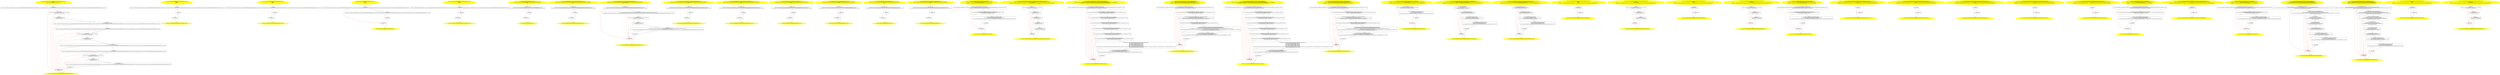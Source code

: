 /* @generated */
digraph cfg {
"org.junit.tests.experimental.theories.runner.UnsuccessfulWithDataPointFields$DataPointFieldsMustBePu.f174c5c26f01ddf0c441aba2da55ff0c_1" [label="1: Start void UnsuccessfulWithDataPointFields$DataPointFieldsMustBePublic.<clinit>()\nFormals: \nLocals:  $irvar2:void $irvar1:void $irvar0:void \n  " color=yellow style=filled]
	

	 "org.junit.tests.experimental.theories.runner.UnsuccessfulWithDataPointFields$DataPointFieldsMustBePu.f174c5c26f01ddf0c441aba2da55ff0c_1" -> "org.junit.tests.experimental.theories.runner.UnsuccessfulWithDataPointFields$DataPointFieldsMustBePu.f174c5c26f01ddf0c441aba2da55ff0c_4" ;
"org.junit.tests.experimental.theories.runner.UnsuccessfulWithDataPointFields$DataPointFieldsMustBePu.f174c5c26f01ddf0c441aba2da55ff0c_2" [label="2: Exit void UnsuccessfulWithDataPointFields$DataPointFieldsMustBePublic.<clinit>() \n  " color=yellow style=filled]
	

"org.junit.tests.experimental.theories.runner.UnsuccessfulWithDataPointFields$DataPointFieldsMustBePu.f174c5c26f01ddf0c441aba2da55ff0c_3" [label="3:  exceptions sink \n  " shape="box"]
	

	 "org.junit.tests.experimental.theories.runner.UnsuccessfulWithDataPointFields$DataPointFieldsMustBePu.f174c5c26f01ddf0c441aba2da55ff0c_3" -> "org.junit.tests.experimental.theories.runner.UnsuccessfulWithDataPointFields$DataPointFieldsMustBePu.f174c5c26f01ddf0c441aba2da55ff0c_2" ;
"org.junit.tests.experimental.theories.runner.UnsuccessfulWithDataPointFields$DataPointFieldsMustBePu.f174c5c26f01ddf0c441aba2da55ff0c_4" [label="4:  method_body \n   *&#GB<>$org.junit.tests.experimental.theories.runner.UnsuccessfulWithDataPointFields$DataPointFieldsMustBePublic.THREE:org.junit.tests.experimental.theories.runner.UnsuccessfulWithDataPointFields$DataPointFieldsMustBePublic(root org.junit.tests.experimental.theories.runner.UnsuccessfulWithDataPointFields$DataPointFieldsMustBePublic)=3 [line 157]\n " shape="box"]
	

	 "org.junit.tests.experimental.theories.runner.UnsuccessfulWithDataPointFields$DataPointFieldsMustBePu.f174c5c26f01ddf0c441aba2da55ff0c_4" -> "org.junit.tests.experimental.theories.runner.UnsuccessfulWithDataPointFields$DataPointFieldsMustBePu.f174c5c26f01ddf0c441aba2da55ff0c_5" ;
	 "org.junit.tests.experimental.theories.runner.UnsuccessfulWithDataPointFields$DataPointFieldsMustBePu.f174c5c26f01ddf0c441aba2da55ff0c_4" -> "org.junit.tests.experimental.theories.runner.UnsuccessfulWithDataPointFields$DataPointFieldsMustBePu.f174c5c26f01ddf0c441aba2da55ff0c_3" [color="red" ];
"org.junit.tests.experimental.theories.runner.UnsuccessfulWithDataPointFields$DataPointFieldsMustBePu.f174c5c26f01ddf0c441aba2da55ff0c_5" [label="5:  method_body \n   n$0=_fun___new_array(sizeof(t=int[_*_];len=[1]):int[_*_](*)) [line 160]\n  *&$irvar0:int[_*_](*)=n$0 [line 160]\n " shape="box"]
	

	 "org.junit.tests.experimental.theories.runner.UnsuccessfulWithDataPointFields$DataPointFieldsMustBePu.f174c5c26f01ddf0c441aba2da55ff0c_5" -> "org.junit.tests.experimental.theories.runner.UnsuccessfulWithDataPointFields$DataPointFieldsMustBePu.f174c5c26f01ddf0c441aba2da55ff0c_6" ;
	 "org.junit.tests.experimental.theories.runner.UnsuccessfulWithDataPointFields$DataPointFieldsMustBePu.f174c5c26f01ddf0c441aba2da55ff0c_5" -> "org.junit.tests.experimental.theories.runner.UnsuccessfulWithDataPointFields$DataPointFieldsMustBePu.f174c5c26f01ddf0c441aba2da55ff0c_3" [color="red" ];
"org.junit.tests.experimental.theories.runner.UnsuccessfulWithDataPointFields$DataPointFieldsMustBePu.f174c5c26f01ddf0c441aba2da55ff0c_6" [label="6:  method_body \n   n$1=*&$irvar0:int[_*_](*) [line 160]\n  *n$1[0]:int=3 [line 160]\n " shape="box"]
	

	 "org.junit.tests.experimental.theories.runner.UnsuccessfulWithDataPointFields$DataPointFieldsMustBePu.f174c5c26f01ddf0c441aba2da55ff0c_6" -> "org.junit.tests.experimental.theories.runner.UnsuccessfulWithDataPointFields$DataPointFieldsMustBePu.f174c5c26f01ddf0c441aba2da55ff0c_7" ;
	 "org.junit.tests.experimental.theories.runner.UnsuccessfulWithDataPointFields$DataPointFieldsMustBePu.f174c5c26f01ddf0c441aba2da55ff0c_6" -> "org.junit.tests.experimental.theories.runner.UnsuccessfulWithDataPointFields$DataPointFieldsMustBePu.f174c5c26f01ddf0c441aba2da55ff0c_3" [color="red" ];
"org.junit.tests.experimental.theories.runner.UnsuccessfulWithDataPointFields$DataPointFieldsMustBePu.f174c5c26f01ddf0c441aba2da55ff0c_7" [label="7:  method_body \n   n$2=*&$irvar0:int[_*_](*) [line 160]\n  *&#GB<>$org.junit.tests.experimental.theories.runner.UnsuccessfulWithDataPointFields$DataPointFieldsMustBePublic.THREES:org.junit.tests.experimental.theories.runner.UnsuccessfulWithDataPointFields$DataPointFieldsMustBePublic(root org.junit.tests.experimental.theories.runner.UnsuccessfulWithDataPointFields$DataPointFieldsMustBePublic)=n$2 [line 160]\n " shape="box"]
	

	 "org.junit.tests.experimental.theories.runner.UnsuccessfulWithDataPointFields$DataPointFieldsMustBePu.f174c5c26f01ddf0c441aba2da55ff0c_7" -> "org.junit.tests.experimental.theories.runner.UnsuccessfulWithDataPointFields$DataPointFieldsMustBePu.f174c5c26f01ddf0c441aba2da55ff0c_8" ;
	 "org.junit.tests.experimental.theories.runner.UnsuccessfulWithDataPointFields$DataPointFieldsMustBePu.f174c5c26f01ddf0c441aba2da55ff0c_7" -> "org.junit.tests.experimental.theories.runner.UnsuccessfulWithDataPointFields$DataPointFieldsMustBePu.f174c5c26f01ddf0c441aba2da55ff0c_3" [color="red" ];
"org.junit.tests.experimental.theories.runner.UnsuccessfulWithDataPointFields$DataPointFieldsMustBePu.f174c5c26f01ddf0c441aba2da55ff0c_8" [label="8:  method_body \n   *&#GB<>$org.junit.tests.experimental.theories.runner.UnsuccessfulWithDataPointFields$DataPointFieldsMustBePublic.FOUR:org.junit.tests.experimental.theories.runner.UnsuccessfulWithDataPointFields$DataPointFieldsMustBePublic(root org.junit.tests.experimental.theories.runner.UnsuccessfulWithDataPointFields$DataPointFieldsMustBePublic)=4 [line 163]\n " shape="box"]
	

	 "org.junit.tests.experimental.theories.runner.UnsuccessfulWithDataPointFields$DataPointFieldsMustBePu.f174c5c26f01ddf0c441aba2da55ff0c_8" -> "org.junit.tests.experimental.theories.runner.UnsuccessfulWithDataPointFields$DataPointFieldsMustBePu.f174c5c26f01ddf0c441aba2da55ff0c_9" ;
	 "org.junit.tests.experimental.theories.runner.UnsuccessfulWithDataPointFields$DataPointFieldsMustBePu.f174c5c26f01ddf0c441aba2da55ff0c_8" -> "org.junit.tests.experimental.theories.runner.UnsuccessfulWithDataPointFields$DataPointFieldsMustBePu.f174c5c26f01ddf0c441aba2da55ff0c_3" [color="red" ];
"org.junit.tests.experimental.theories.runner.UnsuccessfulWithDataPointFields$DataPointFieldsMustBePu.f174c5c26f01ddf0c441aba2da55ff0c_9" [label="9:  method_body \n   n$3=_fun___new_array(sizeof(t=int[_*_];len=[1]):int[_*_](*)) [line 166]\n  *&$irvar1:int[_*_](*)=n$3 [line 166]\n " shape="box"]
	

	 "org.junit.tests.experimental.theories.runner.UnsuccessfulWithDataPointFields$DataPointFieldsMustBePu.f174c5c26f01ddf0c441aba2da55ff0c_9" -> "org.junit.tests.experimental.theories.runner.UnsuccessfulWithDataPointFields$DataPointFieldsMustBePu.f174c5c26f01ddf0c441aba2da55ff0c_10" ;
	 "org.junit.tests.experimental.theories.runner.UnsuccessfulWithDataPointFields$DataPointFieldsMustBePu.f174c5c26f01ddf0c441aba2da55ff0c_9" -> "org.junit.tests.experimental.theories.runner.UnsuccessfulWithDataPointFields$DataPointFieldsMustBePu.f174c5c26f01ddf0c441aba2da55ff0c_3" [color="red" ];
"org.junit.tests.experimental.theories.runner.UnsuccessfulWithDataPointFields$DataPointFieldsMustBePu.f174c5c26f01ddf0c441aba2da55ff0c_10" [label="10:  method_body \n   n$4=*&$irvar1:int[_*_](*) [line 166]\n  *n$4[0]:int=4 [line 166]\n " shape="box"]
	

	 "org.junit.tests.experimental.theories.runner.UnsuccessfulWithDataPointFields$DataPointFieldsMustBePu.f174c5c26f01ddf0c441aba2da55ff0c_10" -> "org.junit.tests.experimental.theories.runner.UnsuccessfulWithDataPointFields$DataPointFieldsMustBePu.f174c5c26f01ddf0c441aba2da55ff0c_11" ;
	 "org.junit.tests.experimental.theories.runner.UnsuccessfulWithDataPointFields$DataPointFieldsMustBePu.f174c5c26f01ddf0c441aba2da55ff0c_10" -> "org.junit.tests.experimental.theories.runner.UnsuccessfulWithDataPointFields$DataPointFieldsMustBePu.f174c5c26f01ddf0c441aba2da55ff0c_3" [color="red" ];
"org.junit.tests.experimental.theories.runner.UnsuccessfulWithDataPointFields$DataPointFieldsMustBePu.f174c5c26f01ddf0c441aba2da55ff0c_11" [label="11:  method_body \n   n$5=*&$irvar1:int[_*_](*) [line 166]\n  *&#GB<>$org.junit.tests.experimental.theories.runner.UnsuccessfulWithDataPointFields$DataPointFieldsMustBePublic.FOURS:org.junit.tests.experimental.theories.runner.UnsuccessfulWithDataPointFields$DataPointFieldsMustBePublic(root org.junit.tests.experimental.theories.runner.UnsuccessfulWithDataPointFields$DataPointFieldsMustBePublic)=n$5 [line 166]\n " shape="box"]
	

	 "org.junit.tests.experimental.theories.runner.UnsuccessfulWithDataPointFields$DataPointFieldsMustBePu.f174c5c26f01ddf0c441aba2da55ff0c_11" -> "org.junit.tests.experimental.theories.runner.UnsuccessfulWithDataPointFields$DataPointFieldsMustBePu.f174c5c26f01ddf0c441aba2da55ff0c_12" ;
	 "org.junit.tests.experimental.theories.runner.UnsuccessfulWithDataPointFields$DataPointFieldsMustBePu.f174c5c26f01ddf0c441aba2da55ff0c_11" -> "org.junit.tests.experimental.theories.runner.UnsuccessfulWithDataPointFields$DataPointFieldsMustBePu.f174c5c26f01ddf0c441aba2da55ff0c_3" [color="red" ];
"org.junit.tests.experimental.theories.runner.UnsuccessfulWithDataPointFields$DataPointFieldsMustBePu.f174c5c26f01ddf0c441aba2da55ff0c_12" [label="12:  method_body \n   *&#GB<>$org.junit.tests.experimental.theories.runner.UnsuccessfulWithDataPointFields$DataPointFieldsMustBePublic.FIVE:org.junit.tests.experimental.theories.runner.UnsuccessfulWithDataPointFields$DataPointFieldsMustBePublic(root org.junit.tests.experimental.theories.runner.UnsuccessfulWithDataPointFields$DataPointFieldsMustBePublic)=5 [line 169]\n " shape="box"]
	

	 "org.junit.tests.experimental.theories.runner.UnsuccessfulWithDataPointFields$DataPointFieldsMustBePu.f174c5c26f01ddf0c441aba2da55ff0c_12" -> "org.junit.tests.experimental.theories.runner.UnsuccessfulWithDataPointFields$DataPointFieldsMustBePu.f174c5c26f01ddf0c441aba2da55ff0c_13" ;
	 "org.junit.tests.experimental.theories.runner.UnsuccessfulWithDataPointFields$DataPointFieldsMustBePu.f174c5c26f01ddf0c441aba2da55ff0c_12" -> "org.junit.tests.experimental.theories.runner.UnsuccessfulWithDataPointFields$DataPointFieldsMustBePu.f174c5c26f01ddf0c441aba2da55ff0c_3" [color="red" ];
"org.junit.tests.experimental.theories.runner.UnsuccessfulWithDataPointFields$DataPointFieldsMustBePu.f174c5c26f01ddf0c441aba2da55ff0c_13" [label="13:  method_body \n   n$6=_fun___new_array(sizeof(t=int[_*_];len=[1]):int[_*_](*)) [line 172]\n  *&$irvar2:int[_*_](*)=n$6 [line 172]\n " shape="box"]
	

	 "org.junit.tests.experimental.theories.runner.UnsuccessfulWithDataPointFields$DataPointFieldsMustBePu.f174c5c26f01ddf0c441aba2da55ff0c_13" -> "org.junit.tests.experimental.theories.runner.UnsuccessfulWithDataPointFields$DataPointFieldsMustBePu.f174c5c26f01ddf0c441aba2da55ff0c_14" ;
	 "org.junit.tests.experimental.theories.runner.UnsuccessfulWithDataPointFields$DataPointFieldsMustBePu.f174c5c26f01ddf0c441aba2da55ff0c_13" -> "org.junit.tests.experimental.theories.runner.UnsuccessfulWithDataPointFields$DataPointFieldsMustBePu.f174c5c26f01ddf0c441aba2da55ff0c_3" [color="red" ];
"org.junit.tests.experimental.theories.runner.UnsuccessfulWithDataPointFields$DataPointFieldsMustBePu.f174c5c26f01ddf0c441aba2da55ff0c_14" [label="14:  method_body \n   n$7=*&$irvar2:int[_*_](*) [line 172]\n  *n$7[0]:int=5 [line 172]\n " shape="box"]
	

	 "org.junit.tests.experimental.theories.runner.UnsuccessfulWithDataPointFields$DataPointFieldsMustBePu.f174c5c26f01ddf0c441aba2da55ff0c_14" -> "org.junit.tests.experimental.theories.runner.UnsuccessfulWithDataPointFields$DataPointFieldsMustBePu.f174c5c26f01ddf0c441aba2da55ff0c_15" ;
	 "org.junit.tests.experimental.theories.runner.UnsuccessfulWithDataPointFields$DataPointFieldsMustBePu.f174c5c26f01ddf0c441aba2da55ff0c_14" -> "org.junit.tests.experimental.theories.runner.UnsuccessfulWithDataPointFields$DataPointFieldsMustBePu.f174c5c26f01ddf0c441aba2da55ff0c_3" [color="red" ];
"org.junit.tests.experimental.theories.runner.UnsuccessfulWithDataPointFields$DataPointFieldsMustBePu.f174c5c26f01ddf0c441aba2da55ff0c_15" [label="15:  method_body \n   n$8=*&$irvar2:int[_*_](*) [line 172]\n  *&#GB<>$org.junit.tests.experimental.theories.runner.UnsuccessfulWithDataPointFields$DataPointFieldsMustBePublic.FIVES:org.junit.tests.experimental.theories.runner.UnsuccessfulWithDataPointFields$DataPointFieldsMustBePublic(root org.junit.tests.experimental.theories.runner.UnsuccessfulWithDataPointFields$DataPointFieldsMustBePublic)=n$8 [line 172]\n " shape="box"]
	

	 "org.junit.tests.experimental.theories.runner.UnsuccessfulWithDataPointFields$DataPointFieldsMustBePu.f174c5c26f01ddf0c441aba2da55ff0c_15" -> "org.junit.tests.experimental.theories.runner.UnsuccessfulWithDataPointFields$DataPointFieldsMustBePu.f174c5c26f01ddf0c441aba2da55ff0c_16" ;
	 "org.junit.tests.experimental.theories.runner.UnsuccessfulWithDataPointFields$DataPointFieldsMustBePu.f174c5c26f01ddf0c441aba2da55ff0c_15" -> "org.junit.tests.experimental.theories.runner.UnsuccessfulWithDataPointFields$DataPointFieldsMustBePu.f174c5c26f01ddf0c441aba2da55ff0c_3" [color="red" ];
"org.junit.tests.experimental.theories.runner.UnsuccessfulWithDataPointFields$DataPointFieldsMustBePu.f174c5c26f01ddf0c441aba2da55ff0c_16" [label="16:  method_body \n  " shape="box"]
	

	 "org.junit.tests.experimental.theories.runner.UnsuccessfulWithDataPointFields$DataPointFieldsMustBePu.f174c5c26f01ddf0c441aba2da55ff0c_16" -> "org.junit.tests.experimental.theories.runner.UnsuccessfulWithDataPointFields$DataPointFieldsMustBePu.f174c5c26f01ddf0c441aba2da55ff0c_2" ;
	 "org.junit.tests.experimental.theories.runner.UnsuccessfulWithDataPointFields$DataPointFieldsMustBePu.f174c5c26f01ddf0c441aba2da55ff0c_16" -> "org.junit.tests.experimental.theories.runner.UnsuccessfulWithDataPointFields$DataPointFieldsMustBePu.f174c5c26f01ddf0c441aba2da55ff0c_3" [color="red" ];
"org.junit.tests.experimental.theories.runner.UnsuccessfulWithDataPointFields$DoesntUseParams.<clinit.f4d9c4b417058e9f0c790b3f8ecf5743_1" [label="1: Start void UnsuccessfulWithDataPointFields$DoesntUseParams.<clinit>()\nFormals: \nLocals:  \n  " color=yellow style=filled]
	

	 "org.junit.tests.experimental.theories.runner.UnsuccessfulWithDataPointFields$DoesntUseParams.<clinit.f4d9c4b417058e9f0c790b3f8ecf5743_1" -> "org.junit.tests.experimental.theories.runner.UnsuccessfulWithDataPointFields$DoesntUseParams.<clinit.f4d9c4b417058e9f0c790b3f8ecf5743_4" ;
"org.junit.tests.experimental.theories.runner.UnsuccessfulWithDataPointFields$DoesntUseParams.<clinit.f4d9c4b417058e9f0c790b3f8ecf5743_2" [label="2: Exit void UnsuccessfulWithDataPointFields$DoesntUseParams.<clinit>() \n  " color=yellow style=filled]
	

"org.junit.tests.experimental.theories.runner.UnsuccessfulWithDataPointFields$DoesntUseParams.<clinit.f4d9c4b417058e9f0c790b3f8ecf5743_3" [label="3:  exceptions sink \n  " shape="box"]
	

	 "org.junit.tests.experimental.theories.runner.UnsuccessfulWithDataPointFields$DoesntUseParams.<clinit.f4d9c4b417058e9f0c790b3f8ecf5743_3" -> "org.junit.tests.experimental.theories.runner.UnsuccessfulWithDataPointFields$DoesntUseParams.<clinit.f4d9c4b417058e9f0c790b3f8ecf5743_2" ;
"org.junit.tests.experimental.theories.runner.UnsuccessfulWithDataPointFields$DoesntUseParams.<clinit.f4d9c4b417058e9f0c790b3f8ecf5743_4" [label="4:  method_body \n   *&#GB<>$org.junit.tests.experimental.theories.runner.UnsuccessfulWithDataPointFields$DoesntUseParams.ONE:org.junit.tests.experimental.theories.runner.UnsuccessfulWithDataPointFields$DoesntUseParams(root org.junit.tests.experimental.theories.runner.UnsuccessfulWithDataPointFields$DoesntUseParams)=1 [line 52]\n " shape="box"]
	

	 "org.junit.tests.experimental.theories.runner.UnsuccessfulWithDataPointFields$DoesntUseParams.<clinit.f4d9c4b417058e9f0c790b3f8ecf5743_4" -> "org.junit.tests.experimental.theories.runner.UnsuccessfulWithDataPointFields$DoesntUseParams.<clinit.f4d9c4b417058e9f0c790b3f8ecf5743_5" ;
	 "org.junit.tests.experimental.theories.runner.UnsuccessfulWithDataPointFields$DoesntUseParams.<clinit.f4d9c4b417058e9f0c790b3f8ecf5743_4" -> "org.junit.tests.experimental.theories.runner.UnsuccessfulWithDataPointFields$DoesntUseParams.<clinit.f4d9c4b417058e9f0c790b3f8ecf5743_3" [color="red" ];
"org.junit.tests.experimental.theories.runner.UnsuccessfulWithDataPointFields$DoesntUseParams.<clinit.f4d9c4b417058e9f0c790b3f8ecf5743_5" [label="5:  method_body \n  " shape="box"]
	

	 "org.junit.tests.experimental.theories.runner.UnsuccessfulWithDataPointFields$DoesntUseParams.<clinit.f4d9c4b417058e9f0c790b3f8ecf5743_5" -> "org.junit.tests.experimental.theories.runner.UnsuccessfulWithDataPointFields$DoesntUseParams.<clinit.f4d9c4b417058e9f0c790b3f8ecf5743_2" ;
	 "org.junit.tests.experimental.theories.runner.UnsuccessfulWithDataPointFields$DoesntUseParams.<clinit.f4d9c4b417058e9f0c790b3f8ecf5743_5" -> "org.junit.tests.experimental.theories.runner.UnsuccessfulWithDataPointFields$DoesntUseParams.<clinit.f4d9c4b417058e9f0c790b3f8ecf5743_3" [color="red" ];
"org.junit.tests.experimental.theories.runner.UnsuccessfulWithDataPointFields$HasAFailingTheory.<clin.ac362052078deb9137f5e130192da739_1" [label="1: Start void UnsuccessfulWithDataPointFields$HasAFailingTheory.<clinit>()\nFormals: \nLocals:  \n  " color=yellow style=filled]
	

	 "org.junit.tests.experimental.theories.runner.UnsuccessfulWithDataPointFields$HasAFailingTheory.<clin.ac362052078deb9137f5e130192da739_1" -> "org.junit.tests.experimental.theories.runner.UnsuccessfulWithDataPointFields$HasAFailingTheory.<clin.ac362052078deb9137f5e130192da739_4" ;
"org.junit.tests.experimental.theories.runner.UnsuccessfulWithDataPointFields$HasAFailingTheory.<clin.ac362052078deb9137f5e130192da739_2" [label="2: Exit void UnsuccessfulWithDataPointFields$HasAFailingTheory.<clinit>() \n  " color=yellow style=filled]
	

"org.junit.tests.experimental.theories.runner.UnsuccessfulWithDataPointFields$HasAFailingTheory.<clin.ac362052078deb9137f5e130192da739_3" [label="3:  exceptions sink \n  " shape="box"]
	

	 "org.junit.tests.experimental.theories.runner.UnsuccessfulWithDataPointFields$HasAFailingTheory.<clin.ac362052078deb9137f5e130192da739_3" -> "org.junit.tests.experimental.theories.runner.UnsuccessfulWithDataPointFields$HasAFailingTheory.<clin.ac362052078deb9137f5e130192da739_2" ;
"org.junit.tests.experimental.theories.runner.UnsuccessfulWithDataPointFields$HasAFailingTheory.<clin.ac362052078deb9137f5e130192da739_4" [label="4:  method_body \n   *&#GB<>$org.junit.tests.experimental.theories.runner.UnsuccessfulWithDataPointFields$HasAFailingTheory.ONE:org.junit.tests.experimental.theories.runner.UnsuccessfulWithDataPointFields$HasAFailingTheory(root org.junit.tests.experimental.theories.runner.UnsuccessfulWithDataPointFields$HasAFailingTheory)=1 [line 23]\n " shape="box"]
	

	 "org.junit.tests.experimental.theories.runner.UnsuccessfulWithDataPointFields$HasAFailingTheory.<clin.ac362052078deb9137f5e130192da739_4" -> "org.junit.tests.experimental.theories.runner.UnsuccessfulWithDataPointFields$HasAFailingTheory.<clin.ac362052078deb9137f5e130192da739_5" ;
	 "org.junit.tests.experimental.theories.runner.UnsuccessfulWithDataPointFields$HasAFailingTheory.<clin.ac362052078deb9137f5e130192da739_4" -> "org.junit.tests.experimental.theories.runner.UnsuccessfulWithDataPointFields$HasAFailingTheory.<clin.ac362052078deb9137f5e130192da739_3" [color="red" ];
"org.junit.tests.experimental.theories.runner.UnsuccessfulWithDataPointFields$HasAFailingTheory.<clin.ac362052078deb9137f5e130192da739_5" [label="5:  method_body \n  " shape="box"]
	

	 "org.junit.tests.experimental.theories.runner.UnsuccessfulWithDataPointFields$HasAFailingTheory.<clin.ac362052078deb9137f5e130192da739_5" -> "org.junit.tests.experimental.theories.runner.UnsuccessfulWithDataPointFields$HasAFailingTheory.<clin.ac362052078deb9137f5e130192da739_2" ;
	 "org.junit.tests.experimental.theories.runner.UnsuccessfulWithDataPointFields$HasAFailingTheory.<clin.ac362052078deb9137f5e130192da739_5" -> "org.junit.tests.experimental.theories.runner.UnsuccessfulWithDataPointFields$HasAFailingTheory.<clin.ac362052078deb9137f5e130192da739_3" [color="red" ];
"org.junit.tests.experimental.theories.runner.UnsuccessfulWithDataPointFields$NullsOK.<clinit>():void.8fb26fbc2dfa1c59a9962f9b98f74f5c_1" [label="1: Start void UnsuccessfulWithDataPointFields$NullsOK.<clinit>()\nFormals: \nLocals:  \n  " color=yellow style=filled]
	

	 "org.junit.tests.experimental.theories.runner.UnsuccessfulWithDataPointFields$NullsOK.<clinit>():void.8fb26fbc2dfa1c59a9962f9b98f74f5c_1" -> "org.junit.tests.experimental.theories.runner.UnsuccessfulWithDataPointFields$NullsOK.<clinit>():void.8fb26fbc2dfa1c59a9962f9b98f74f5c_4" ;
"org.junit.tests.experimental.theories.runner.UnsuccessfulWithDataPointFields$NullsOK.<clinit>():void.8fb26fbc2dfa1c59a9962f9b98f74f5c_2" [label="2: Exit void UnsuccessfulWithDataPointFields$NullsOK.<clinit>() \n  " color=yellow style=filled]
	

"org.junit.tests.experimental.theories.runner.UnsuccessfulWithDataPointFields$NullsOK.<clinit>():void.8fb26fbc2dfa1c59a9962f9b98f74f5c_3" [label="3:  exceptions sink \n  " shape="box"]
	

	 "org.junit.tests.experimental.theories.runner.UnsuccessfulWithDataPointFields$NullsOK.<clinit>():void.8fb26fbc2dfa1c59a9962f9b98f74f5c_3" -> "org.junit.tests.experimental.theories.runner.UnsuccessfulWithDataPointFields$NullsOK.<clinit>():void.8fb26fbc2dfa1c59a9962f9b98f74f5c_2" ;
"org.junit.tests.experimental.theories.runner.UnsuccessfulWithDataPointFields$NullsOK.<clinit>():void.8fb26fbc2dfa1c59a9962f9b98f74f5c_4" [label="4:  method_body \n   *&#GB<>$org.junit.tests.experimental.theories.runner.UnsuccessfulWithDataPointFields$NullsOK.NULL:org.junit.tests.experimental.theories.runner.UnsuccessfulWithDataPointFields$NullsOK(root org.junit.tests.experimental.theories.runner.UnsuccessfulWithDataPointFields$NullsOK)=null [line 69]\n " shape="box"]
	

	 "org.junit.tests.experimental.theories.runner.UnsuccessfulWithDataPointFields$NullsOK.<clinit>():void.8fb26fbc2dfa1c59a9962f9b98f74f5c_4" -> "org.junit.tests.experimental.theories.runner.UnsuccessfulWithDataPointFields$NullsOK.<clinit>():void.8fb26fbc2dfa1c59a9962f9b98f74f5c_5" ;
	 "org.junit.tests.experimental.theories.runner.UnsuccessfulWithDataPointFields$NullsOK.<clinit>():void.8fb26fbc2dfa1c59a9962f9b98f74f5c_4" -> "org.junit.tests.experimental.theories.runner.UnsuccessfulWithDataPointFields$NullsOK.<clinit>():void.8fb26fbc2dfa1c59a9962f9b98f74f5c_3" [color="red" ];
"org.junit.tests.experimental.theories.runner.UnsuccessfulWithDataPointFields$NullsOK.<clinit>():void.8fb26fbc2dfa1c59a9962f9b98f74f5c_5" [label="5:  method_body \n   *&#GB<>$org.junit.tests.experimental.theories.runner.UnsuccessfulWithDataPointFields$NullsOK.A:org.junit.tests.experimental.theories.runner.UnsuccessfulWithDataPointFields$NullsOK(root org.junit.tests.experimental.theories.runner.UnsuccessfulWithDataPointFields$NullsOK)=\"A\" [line 72]\n " shape="box"]
	

	 "org.junit.tests.experimental.theories.runner.UnsuccessfulWithDataPointFields$NullsOK.<clinit>():void.8fb26fbc2dfa1c59a9962f9b98f74f5c_5" -> "org.junit.tests.experimental.theories.runner.UnsuccessfulWithDataPointFields$NullsOK.<clinit>():void.8fb26fbc2dfa1c59a9962f9b98f74f5c_6" ;
	 "org.junit.tests.experimental.theories.runner.UnsuccessfulWithDataPointFields$NullsOK.<clinit>():void.8fb26fbc2dfa1c59a9962f9b98f74f5c_5" -> "org.junit.tests.experimental.theories.runner.UnsuccessfulWithDataPointFields$NullsOK.<clinit>():void.8fb26fbc2dfa1c59a9962f9b98f74f5c_3" [color="red" ];
"org.junit.tests.experimental.theories.runner.UnsuccessfulWithDataPointFields$NullsOK.<clinit>():void.8fb26fbc2dfa1c59a9962f9b98f74f5c_6" [label="6:  method_body \n  " shape="box"]
	

	 "org.junit.tests.experimental.theories.runner.UnsuccessfulWithDataPointFields$NullsOK.<clinit>():void.8fb26fbc2dfa1c59a9962f9b98f74f5c_6" -> "org.junit.tests.experimental.theories.runner.UnsuccessfulWithDataPointFields$NullsOK.<clinit>():void.8fb26fbc2dfa1c59a9962f9b98f74f5c_2" ;
	 "org.junit.tests.experimental.theories.runner.UnsuccessfulWithDataPointFields$NullsOK.<clinit>():void.8fb26fbc2dfa1c59a9962f9b98f74f5c_6" -> "org.junit.tests.experimental.theories.runner.UnsuccessfulWithDataPointFields$NullsOK.<clinit>():void.8fb26fbc2dfa1c59a9962f9b98f74f5c_3" [color="red" ];
"org.junit.tests.experimental.theories.runner.UnsuccessfulWithDataPointFields$TheoriesMustBePublic.<c.207b1ea2b0ae8f5c90d303e6d1edbdbc_1" [label="1: Start void UnsuccessfulWithDataPointFields$TheoriesMustBePublic.<clinit>()\nFormals: \nLocals:  \n  " color=yellow style=filled]
	

	 "org.junit.tests.experimental.theories.runner.UnsuccessfulWithDataPointFields$TheoriesMustBePublic.<c.207b1ea2b0ae8f5c90d303e6d1edbdbc_1" -> "org.junit.tests.experimental.theories.runner.UnsuccessfulWithDataPointFields$TheoriesMustBePublic.<c.207b1ea2b0ae8f5c90d303e6d1edbdbc_4" ;
"org.junit.tests.experimental.theories.runner.UnsuccessfulWithDataPointFields$TheoriesMustBePublic.<c.207b1ea2b0ae8f5c90d303e6d1edbdbc_2" [label="2: Exit void UnsuccessfulWithDataPointFields$TheoriesMustBePublic.<clinit>() \n  " color=yellow style=filled]
	

"org.junit.tests.experimental.theories.runner.UnsuccessfulWithDataPointFields$TheoriesMustBePublic.<c.207b1ea2b0ae8f5c90d303e6d1edbdbc_3" [label="3:  exceptions sink \n  " shape="box"]
	

	 "org.junit.tests.experimental.theories.runner.UnsuccessfulWithDataPointFields$TheoriesMustBePublic.<c.207b1ea2b0ae8f5c90d303e6d1edbdbc_3" -> "org.junit.tests.experimental.theories.runner.UnsuccessfulWithDataPointFields$TheoriesMustBePublic.<c.207b1ea2b0ae8f5c90d303e6d1edbdbc_2" ;
"org.junit.tests.experimental.theories.runner.UnsuccessfulWithDataPointFields$TheoriesMustBePublic.<c.207b1ea2b0ae8f5c90d303e6d1edbdbc_4" [label="4:  method_body \n   *&#GB<>$org.junit.tests.experimental.theories.runner.UnsuccessfulWithDataPointFields$TheoriesMustBePublic.THREE:org.junit.tests.experimental.theories.runner.UnsuccessfulWithDataPointFields$TheoriesMustBePublic(root org.junit.tests.experimental.theories.runner.UnsuccessfulWithDataPointFields$TheoriesMustBePublic)=3 [line 89]\n " shape="box"]
	

	 "org.junit.tests.experimental.theories.runner.UnsuccessfulWithDataPointFields$TheoriesMustBePublic.<c.207b1ea2b0ae8f5c90d303e6d1edbdbc_4" -> "org.junit.tests.experimental.theories.runner.UnsuccessfulWithDataPointFields$TheoriesMustBePublic.<c.207b1ea2b0ae8f5c90d303e6d1edbdbc_5" ;
	 "org.junit.tests.experimental.theories.runner.UnsuccessfulWithDataPointFields$TheoriesMustBePublic.<c.207b1ea2b0ae8f5c90d303e6d1edbdbc_4" -> "org.junit.tests.experimental.theories.runner.UnsuccessfulWithDataPointFields$TheoriesMustBePublic.<c.207b1ea2b0ae8f5c90d303e6d1edbdbc_3" [color="red" ];
"org.junit.tests.experimental.theories.runner.UnsuccessfulWithDataPointFields$TheoriesMustBePublic.<c.207b1ea2b0ae8f5c90d303e6d1edbdbc_5" [label="5:  method_body \n  " shape="box"]
	

	 "org.junit.tests.experimental.theories.runner.UnsuccessfulWithDataPointFields$TheoriesMustBePublic.<c.207b1ea2b0ae8f5c90d303e6d1edbdbc_5" -> "org.junit.tests.experimental.theories.runner.UnsuccessfulWithDataPointFields$TheoriesMustBePublic.<c.207b1ea2b0ae8f5c90d303e6d1edbdbc_2" ;
	 "org.junit.tests.experimental.theories.runner.UnsuccessfulWithDataPointFields$TheoriesMustBePublic.<c.207b1ea2b0ae8f5c90d303e6d1edbdbc_5" -> "org.junit.tests.experimental.theories.runner.UnsuccessfulWithDataPointFields$TheoriesMustBePublic.<c.207b1ea2b0ae8f5c90d303e6d1edbdbc_3" [color="red" ];
"org.junit.tests.experimental.theories.runner.UnsuccessfulWithDataPointFields.<init>().c2de379607c2434c31d9784c52d3a2b7_1" [label="1: Start UnsuccessfulWithDataPointFields.<init>()\nFormals:  this:org.junit.tests.experimental.theories.runner.UnsuccessfulWithDataPointFields*\nLocals:  \n  " color=yellow style=filled]
	

	 "org.junit.tests.experimental.theories.runner.UnsuccessfulWithDataPointFields.<init>().c2de379607c2434c31d9784c52d3a2b7_1" -> "org.junit.tests.experimental.theories.runner.UnsuccessfulWithDataPointFields.<init>().c2de379607c2434c31d9784c52d3a2b7_4" ;
"org.junit.tests.experimental.theories.runner.UnsuccessfulWithDataPointFields.<init>().c2de379607c2434c31d9784c52d3a2b7_2" [label="2: Exit UnsuccessfulWithDataPointFields.<init>() \n  " color=yellow style=filled]
	

"org.junit.tests.experimental.theories.runner.UnsuccessfulWithDataPointFields.<init>().c2de379607c2434c31d9784c52d3a2b7_3" [label="3:  exceptions sink \n  " shape="box"]
	

	 "org.junit.tests.experimental.theories.runner.UnsuccessfulWithDataPointFields.<init>().c2de379607c2434c31d9784c52d3a2b7_3" -> "org.junit.tests.experimental.theories.runner.UnsuccessfulWithDataPointFields.<init>().c2de379607c2434c31d9784c52d3a2b7_2" ;
"org.junit.tests.experimental.theories.runner.UnsuccessfulWithDataPointFields.<init>().c2de379607c2434c31d9784c52d3a2b7_4" [label="4:  Call Object.<init>() \n   n$0=*&this:org.junit.tests.experimental.theories.runner.UnsuccessfulWithDataPointFields* [line 19]\n  n$1=_fun_Object.<init>()(n$0:org.junit.tests.experimental.theories.runner.UnsuccessfulWithDataPointFields*) [line 19]\n " shape="box"]
	

	 "org.junit.tests.experimental.theories.runner.UnsuccessfulWithDataPointFields.<init>().c2de379607c2434c31d9784c52d3a2b7_4" -> "org.junit.tests.experimental.theories.runner.UnsuccessfulWithDataPointFields.<init>().c2de379607c2434c31d9784c52d3a2b7_5" ;
	 "org.junit.tests.experimental.theories.runner.UnsuccessfulWithDataPointFields.<init>().c2de379607c2434c31d9784c52d3a2b7_4" -> "org.junit.tests.experimental.theories.runner.UnsuccessfulWithDataPointFields.<init>().c2de379607c2434c31d9784c52d3a2b7_3" [color="red" ];
"org.junit.tests.experimental.theories.runner.UnsuccessfulWithDataPointFields.<init>().c2de379607c2434c31d9784c52d3a2b7_5" [label="5:  method_body \n  " shape="box"]
	

	 "org.junit.tests.experimental.theories.runner.UnsuccessfulWithDataPointFields.<init>().c2de379607c2434c31d9784c52d3a2b7_5" -> "org.junit.tests.experimental.theories.runner.UnsuccessfulWithDataPointFields.<init>().c2de379607c2434c31d9784c52d3a2b7_2" ;
	 "org.junit.tests.experimental.theories.runner.UnsuccessfulWithDataPointFields.<init>().c2de379607c2434c31d9784c52d3a2b7_5" -> "org.junit.tests.experimental.theories.runner.UnsuccessfulWithDataPointFields.<init>().c2de379607c2434c31d9784c52d3a2b7_3" [color="red" ];
"org.junit.tests.experimental.theories.runner.UnsuccessfulWithDataPointFields$DataPointFieldsMustBePu.55c4f9034a167fc3ecbb2c4e737d011a_1" [label="1: Start UnsuccessfulWithDataPointFields$DataPointFieldsMustBePublic.<init>()\nFormals:  this:org.junit.tests.experimental.theories.runner.UnsuccessfulWithDataPointFields$DataPointFieldsMustBePublic*\nLocals:  \n  " color=yellow style=filled]
	

	 "org.junit.tests.experimental.theories.runner.UnsuccessfulWithDataPointFields$DataPointFieldsMustBePu.55c4f9034a167fc3ecbb2c4e737d011a_1" -> "org.junit.tests.experimental.theories.runner.UnsuccessfulWithDataPointFields$DataPointFieldsMustBePu.55c4f9034a167fc3ecbb2c4e737d011a_4" ;
"org.junit.tests.experimental.theories.runner.UnsuccessfulWithDataPointFields$DataPointFieldsMustBePu.55c4f9034a167fc3ecbb2c4e737d011a_2" [label="2: Exit UnsuccessfulWithDataPointFields$DataPointFieldsMustBePublic.<init>() \n  " color=yellow style=filled]
	

"org.junit.tests.experimental.theories.runner.UnsuccessfulWithDataPointFields$DataPointFieldsMustBePu.55c4f9034a167fc3ecbb2c4e737d011a_3" [label="3:  exceptions sink \n  " shape="box"]
	

	 "org.junit.tests.experimental.theories.runner.UnsuccessfulWithDataPointFields$DataPointFieldsMustBePu.55c4f9034a167fc3ecbb2c4e737d011a_3" -> "org.junit.tests.experimental.theories.runner.UnsuccessfulWithDataPointFields$DataPointFieldsMustBePu.55c4f9034a167fc3ecbb2c4e737d011a_2" ;
"org.junit.tests.experimental.theories.runner.UnsuccessfulWithDataPointFields$DataPointFieldsMustBePu.55c4f9034a167fc3ecbb2c4e737d011a_4" [label="4:  Call Object.<init>() \n   n$0=*&this:org.junit.tests.experimental.theories.runner.UnsuccessfulWithDataPointFields$DataPointFieldsMustBePublic* [line 155]\n  n$1=_fun_Object.<init>()(n$0:org.junit.tests.experimental.theories.runner.UnsuccessfulWithDataPointFields$DataPointFieldsMustBePublic*) [line 155]\n " shape="box"]
	

	 "org.junit.tests.experimental.theories.runner.UnsuccessfulWithDataPointFields$DataPointFieldsMustBePu.55c4f9034a167fc3ecbb2c4e737d011a_4" -> "org.junit.tests.experimental.theories.runner.UnsuccessfulWithDataPointFields$DataPointFieldsMustBePu.55c4f9034a167fc3ecbb2c4e737d011a_5" ;
	 "org.junit.tests.experimental.theories.runner.UnsuccessfulWithDataPointFields$DataPointFieldsMustBePu.55c4f9034a167fc3ecbb2c4e737d011a_4" -> "org.junit.tests.experimental.theories.runner.UnsuccessfulWithDataPointFields$DataPointFieldsMustBePu.55c4f9034a167fc3ecbb2c4e737d011a_3" [color="red" ];
"org.junit.tests.experimental.theories.runner.UnsuccessfulWithDataPointFields$DataPointFieldsMustBePu.55c4f9034a167fc3ecbb2c4e737d011a_5" [label="5:  method_body \n  " shape="box"]
	

	 "org.junit.tests.experimental.theories.runner.UnsuccessfulWithDataPointFields$DataPointFieldsMustBePu.55c4f9034a167fc3ecbb2c4e737d011a_5" -> "org.junit.tests.experimental.theories.runner.UnsuccessfulWithDataPointFields$DataPointFieldsMustBePu.55c4f9034a167fc3ecbb2c4e737d011a_2" ;
	 "org.junit.tests.experimental.theories.runner.UnsuccessfulWithDataPointFields$DataPointFieldsMustBePu.55c4f9034a167fc3ecbb2c4e737d011a_5" -> "org.junit.tests.experimental.theories.runner.UnsuccessfulWithDataPointFields$DataPointFieldsMustBePu.55c4f9034a167fc3ecbb2c4e737d011a_3" [color="red" ];
"org.junit.tests.experimental.theories.runner.UnsuccessfulWithDataPointFields$DataPointFieldsMustBeSt.146644ee293cbd76632a098d84f5fbd1_1" [label="1: Start UnsuccessfulWithDataPointFields$DataPointFieldsMustBeStatic.<init>()\nFormals:  this:org.junit.tests.experimental.theories.runner.UnsuccessfulWithDataPointFields$DataPointFieldsMustBeStatic*\nLocals:  $irvar0:void \n  " color=yellow style=filled]
	

	 "org.junit.tests.experimental.theories.runner.UnsuccessfulWithDataPointFields$DataPointFieldsMustBeSt.146644ee293cbd76632a098d84f5fbd1_1" -> "org.junit.tests.experimental.theories.runner.UnsuccessfulWithDataPointFields$DataPointFieldsMustBeSt.146644ee293cbd76632a098d84f5fbd1_4" ;
"org.junit.tests.experimental.theories.runner.UnsuccessfulWithDataPointFields$DataPointFieldsMustBeSt.146644ee293cbd76632a098d84f5fbd1_2" [label="2: Exit UnsuccessfulWithDataPointFields$DataPointFieldsMustBeStatic.<init>() \n  " color=yellow style=filled]
	

"org.junit.tests.experimental.theories.runner.UnsuccessfulWithDataPointFields$DataPointFieldsMustBeSt.146644ee293cbd76632a098d84f5fbd1_3" [label="3:  exceptions sink \n  " shape="box"]
	

	 "org.junit.tests.experimental.theories.runner.UnsuccessfulWithDataPointFields$DataPointFieldsMustBeSt.146644ee293cbd76632a098d84f5fbd1_3" -> "org.junit.tests.experimental.theories.runner.UnsuccessfulWithDataPointFields$DataPointFieldsMustBeSt.146644ee293cbd76632a098d84f5fbd1_2" ;
"org.junit.tests.experimental.theories.runner.UnsuccessfulWithDataPointFields$DataPointFieldsMustBeSt.146644ee293cbd76632a098d84f5fbd1_4" [label="4:  Call Object.<init>() \n   n$0=*&this:org.junit.tests.experimental.theories.runner.UnsuccessfulWithDataPointFields$DataPointFieldsMustBeStatic* [line 105]\n  n$1=_fun_Object.<init>()(n$0:org.junit.tests.experimental.theories.runner.UnsuccessfulWithDataPointFields$DataPointFieldsMustBeStatic*) [line 105]\n " shape="box"]
	

	 "org.junit.tests.experimental.theories.runner.UnsuccessfulWithDataPointFields$DataPointFieldsMustBeSt.146644ee293cbd76632a098d84f5fbd1_4" -> "org.junit.tests.experimental.theories.runner.UnsuccessfulWithDataPointFields$DataPointFieldsMustBeSt.146644ee293cbd76632a098d84f5fbd1_5" ;
	 "org.junit.tests.experimental.theories.runner.UnsuccessfulWithDataPointFields$DataPointFieldsMustBeSt.146644ee293cbd76632a098d84f5fbd1_4" -> "org.junit.tests.experimental.theories.runner.UnsuccessfulWithDataPointFields$DataPointFieldsMustBeSt.146644ee293cbd76632a098d84f5fbd1_3" [color="red" ];
"org.junit.tests.experimental.theories.runner.UnsuccessfulWithDataPointFields$DataPointFieldsMustBeSt.146644ee293cbd76632a098d84f5fbd1_5" [label="5:  method_body \n   n$2=*&this:org.junit.tests.experimental.theories.runner.UnsuccessfulWithDataPointFields$DataPointFieldsMustBeStatic* [line 106]\n  *n$2.THREE:org.junit.tests.experimental.theories.runner.UnsuccessfulWithDataPointFields$DataPointFieldsMustBeStatic(root org.junit.tests.experimental.theories.runner.UnsuccessfulWithDataPointFields$DataPointFieldsMustBeStatic)=3 [line 106]\n " shape="box"]
	

	 "org.junit.tests.experimental.theories.runner.UnsuccessfulWithDataPointFields$DataPointFieldsMustBeSt.146644ee293cbd76632a098d84f5fbd1_5" -> "org.junit.tests.experimental.theories.runner.UnsuccessfulWithDataPointFields$DataPointFieldsMustBeSt.146644ee293cbd76632a098d84f5fbd1_6" ;
	 "org.junit.tests.experimental.theories.runner.UnsuccessfulWithDataPointFields$DataPointFieldsMustBeSt.146644ee293cbd76632a098d84f5fbd1_5" -> "org.junit.tests.experimental.theories.runner.UnsuccessfulWithDataPointFields$DataPointFieldsMustBeSt.146644ee293cbd76632a098d84f5fbd1_3" [color="red" ];
"org.junit.tests.experimental.theories.runner.UnsuccessfulWithDataPointFields$DataPointFieldsMustBeSt.146644ee293cbd76632a098d84f5fbd1_6" [label="6:  method_body \n   n$3=_fun___new_array(sizeof(t=int[_*_];len=[1]):int[_*_](*)) [line 109]\n  *&$irvar0:int[_*_](*)=n$3 [line 109]\n " shape="box"]
	

	 "org.junit.tests.experimental.theories.runner.UnsuccessfulWithDataPointFields$DataPointFieldsMustBeSt.146644ee293cbd76632a098d84f5fbd1_6" -> "org.junit.tests.experimental.theories.runner.UnsuccessfulWithDataPointFields$DataPointFieldsMustBeSt.146644ee293cbd76632a098d84f5fbd1_7" ;
	 "org.junit.tests.experimental.theories.runner.UnsuccessfulWithDataPointFields$DataPointFieldsMustBeSt.146644ee293cbd76632a098d84f5fbd1_6" -> "org.junit.tests.experimental.theories.runner.UnsuccessfulWithDataPointFields$DataPointFieldsMustBeSt.146644ee293cbd76632a098d84f5fbd1_3" [color="red" ];
"org.junit.tests.experimental.theories.runner.UnsuccessfulWithDataPointFields$DataPointFieldsMustBeSt.146644ee293cbd76632a098d84f5fbd1_7" [label="7:  method_body \n   n$4=*&$irvar0:int[_*_](*) [line 109]\n  *n$4[0]:int=4 [line 109]\n " shape="box"]
	

	 "org.junit.tests.experimental.theories.runner.UnsuccessfulWithDataPointFields$DataPointFieldsMustBeSt.146644ee293cbd76632a098d84f5fbd1_7" -> "org.junit.tests.experimental.theories.runner.UnsuccessfulWithDataPointFields$DataPointFieldsMustBeSt.146644ee293cbd76632a098d84f5fbd1_8" ;
	 "org.junit.tests.experimental.theories.runner.UnsuccessfulWithDataPointFields$DataPointFieldsMustBeSt.146644ee293cbd76632a098d84f5fbd1_7" -> "org.junit.tests.experimental.theories.runner.UnsuccessfulWithDataPointFields$DataPointFieldsMustBeSt.146644ee293cbd76632a098d84f5fbd1_3" [color="red" ];
"org.junit.tests.experimental.theories.runner.UnsuccessfulWithDataPointFields$DataPointFieldsMustBeSt.146644ee293cbd76632a098d84f5fbd1_8" [label="8:  method_body \n   n$5=*&this:org.junit.tests.experimental.theories.runner.UnsuccessfulWithDataPointFields$DataPointFieldsMustBeStatic* [line 109]\n  n$6=*&$irvar0:int[_*_](*) [line 109]\n  *n$5.FOURS:org.junit.tests.experimental.theories.runner.UnsuccessfulWithDataPointFields$DataPointFieldsMustBeStatic(root org.junit.tests.experimental.theories.runner.UnsuccessfulWithDataPointFields$DataPointFieldsMustBeStatic)=n$6 [line 109]\n " shape="box"]
	

	 "org.junit.tests.experimental.theories.runner.UnsuccessfulWithDataPointFields$DataPointFieldsMustBeSt.146644ee293cbd76632a098d84f5fbd1_8" -> "org.junit.tests.experimental.theories.runner.UnsuccessfulWithDataPointFields$DataPointFieldsMustBeSt.146644ee293cbd76632a098d84f5fbd1_9" ;
	 "org.junit.tests.experimental.theories.runner.UnsuccessfulWithDataPointFields$DataPointFieldsMustBeSt.146644ee293cbd76632a098d84f5fbd1_8" -> "org.junit.tests.experimental.theories.runner.UnsuccessfulWithDataPointFields$DataPointFieldsMustBeSt.146644ee293cbd76632a098d84f5fbd1_3" [color="red" ];
"org.junit.tests.experimental.theories.runner.UnsuccessfulWithDataPointFields$DataPointFieldsMustBeSt.146644ee293cbd76632a098d84f5fbd1_9" [label="9:  method_body \n  " shape="box"]
	

	 "org.junit.tests.experimental.theories.runner.UnsuccessfulWithDataPointFields$DataPointFieldsMustBeSt.146644ee293cbd76632a098d84f5fbd1_9" -> "org.junit.tests.experimental.theories.runner.UnsuccessfulWithDataPointFields$DataPointFieldsMustBeSt.146644ee293cbd76632a098d84f5fbd1_2" ;
	 "org.junit.tests.experimental.theories.runner.UnsuccessfulWithDataPointFields$DataPointFieldsMustBeSt.146644ee293cbd76632a098d84f5fbd1_9" -> "org.junit.tests.experimental.theories.runner.UnsuccessfulWithDataPointFields$DataPointFieldsMustBeSt.146644ee293cbd76632a098d84f5fbd1_3" [color="red" ];
"org.junit.tests.experimental.theories.runner.UnsuccessfulWithDataPointFields$DataPointMethodsMustBeP.938090dd8cff0f78c5d21297f1ec5f9a_1" [label="1: Start UnsuccessfulWithDataPointFields$DataPointMethodsMustBePublic.<init>()\nFormals:  this:org.junit.tests.experimental.theories.runner.UnsuccessfulWithDataPointFields$DataPointMethodsMustBePublic*\nLocals:  \n  " color=yellow style=filled]
	

	 "org.junit.tests.experimental.theories.runner.UnsuccessfulWithDataPointFields$DataPointMethodsMustBeP.938090dd8cff0f78c5d21297f1ec5f9a_1" -> "org.junit.tests.experimental.theories.runner.UnsuccessfulWithDataPointFields$DataPointMethodsMustBeP.938090dd8cff0f78c5d21297f1ec5f9a_4" ;
"org.junit.tests.experimental.theories.runner.UnsuccessfulWithDataPointFields$DataPointMethodsMustBeP.938090dd8cff0f78c5d21297f1ec5f9a_2" [label="2: Exit UnsuccessfulWithDataPointFields$DataPointMethodsMustBePublic.<init>() \n  " color=yellow style=filled]
	

"org.junit.tests.experimental.theories.runner.UnsuccessfulWithDataPointFields$DataPointMethodsMustBeP.938090dd8cff0f78c5d21297f1ec5f9a_3" [label="3:  exceptions sink \n  " shape="box"]
	

	 "org.junit.tests.experimental.theories.runner.UnsuccessfulWithDataPointFields$DataPointMethodsMustBeP.938090dd8cff0f78c5d21297f1ec5f9a_3" -> "org.junit.tests.experimental.theories.runner.UnsuccessfulWithDataPointFields$DataPointMethodsMustBeP.938090dd8cff0f78c5d21297f1ec5f9a_2" ;
"org.junit.tests.experimental.theories.runner.UnsuccessfulWithDataPointFields$DataPointMethodsMustBeP.938090dd8cff0f78c5d21297f1ec5f9a_4" [label="4:  Call Object.<init>() \n   n$0=*&this:org.junit.tests.experimental.theories.runner.UnsuccessfulWithDataPointFields$DataPointMethodsMustBePublic* [line 194]\n  n$1=_fun_Object.<init>()(n$0:org.junit.tests.experimental.theories.runner.UnsuccessfulWithDataPointFields$DataPointMethodsMustBePublic*) [line 194]\n " shape="box"]
	

	 "org.junit.tests.experimental.theories.runner.UnsuccessfulWithDataPointFields$DataPointMethodsMustBeP.938090dd8cff0f78c5d21297f1ec5f9a_4" -> "org.junit.tests.experimental.theories.runner.UnsuccessfulWithDataPointFields$DataPointMethodsMustBeP.938090dd8cff0f78c5d21297f1ec5f9a_5" ;
	 "org.junit.tests.experimental.theories.runner.UnsuccessfulWithDataPointFields$DataPointMethodsMustBeP.938090dd8cff0f78c5d21297f1ec5f9a_4" -> "org.junit.tests.experimental.theories.runner.UnsuccessfulWithDataPointFields$DataPointMethodsMustBeP.938090dd8cff0f78c5d21297f1ec5f9a_3" [color="red" ];
"org.junit.tests.experimental.theories.runner.UnsuccessfulWithDataPointFields$DataPointMethodsMustBeP.938090dd8cff0f78c5d21297f1ec5f9a_5" [label="5:  method_body \n  " shape="box"]
	

	 "org.junit.tests.experimental.theories.runner.UnsuccessfulWithDataPointFields$DataPointMethodsMustBeP.938090dd8cff0f78c5d21297f1ec5f9a_5" -> "org.junit.tests.experimental.theories.runner.UnsuccessfulWithDataPointFields$DataPointMethodsMustBeP.938090dd8cff0f78c5d21297f1ec5f9a_2" ;
	 "org.junit.tests.experimental.theories.runner.UnsuccessfulWithDataPointFields$DataPointMethodsMustBeP.938090dd8cff0f78c5d21297f1ec5f9a_5" -> "org.junit.tests.experimental.theories.runner.UnsuccessfulWithDataPointFields$DataPointMethodsMustBeP.938090dd8cff0f78c5d21297f1ec5f9a_3" [color="red" ];
"org.junit.tests.experimental.theories.runner.UnsuccessfulWithDataPointFields$DataPointMethodsMustBeS.94538fa287bf5bda03c708a7a372e09e_1" [label="1: Start UnsuccessfulWithDataPointFields$DataPointMethodsMustBeStatic.<init>()\nFormals:  this:org.junit.tests.experimental.theories.runner.UnsuccessfulWithDataPointFields$DataPointMethodsMustBeStatic*\nLocals:  \n  " color=yellow style=filled]
	

	 "org.junit.tests.experimental.theories.runner.UnsuccessfulWithDataPointFields$DataPointMethodsMustBeS.94538fa287bf5bda03c708a7a372e09e_1" -> "org.junit.tests.experimental.theories.runner.UnsuccessfulWithDataPointFields$DataPointMethodsMustBeS.94538fa287bf5bda03c708a7a372e09e_4" ;
"org.junit.tests.experimental.theories.runner.UnsuccessfulWithDataPointFields$DataPointMethodsMustBeS.94538fa287bf5bda03c708a7a372e09e_2" [label="2: Exit UnsuccessfulWithDataPointFields$DataPointMethodsMustBeStatic.<init>() \n  " color=yellow style=filled]
	

"org.junit.tests.experimental.theories.runner.UnsuccessfulWithDataPointFields$DataPointMethodsMustBeS.94538fa287bf5bda03c708a7a372e09e_3" [label="3:  exceptions sink \n  " shape="box"]
	

	 "org.junit.tests.experimental.theories.runner.UnsuccessfulWithDataPointFields$DataPointMethodsMustBeS.94538fa287bf5bda03c708a7a372e09e_3" -> "org.junit.tests.experimental.theories.runner.UnsuccessfulWithDataPointFields$DataPointMethodsMustBeS.94538fa287bf5bda03c708a7a372e09e_2" ;
"org.junit.tests.experimental.theories.runner.UnsuccessfulWithDataPointFields$DataPointMethodsMustBeS.94538fa287bf5bda03c708a7a372e09e_4" [label="4:  Call Object.<init>() \n   n$0=*&this:org.junit.tests.experimental.theories.runner.UnsuccessfulWithDataPointFields$DataPointMethodsMustBeStatic* [line 127]\n  n$1=_fun_Object.<init>()(n$0:org.junit.tests.experimental.theories.runner.UnsuccessfulWithDataPointFields$DataPointMethodsMustBeStatic*) [line 127]\n " shape="box"]
	

	 "org.junit.tests.experimental.theories.runner.UnsuccessfulWithDataPointFields$DataPointMethodsMustBeS.94538fa287bf5bda03c708a7a372e09e_4" -> "org.junit.tests.experimental.theories.runner.UnsuccessfulWithDataPointFields$DataPointMethodsMustBeS.94538fa287bf5bda03c708a7a372e09e_5" ;
	 "org.junit.tests.experimental.theories.runner.UnsuccessfulWithDataPointFields$DataPointMethodsMustBeS.94538fa287bf5bda03c708a7a372e09e_4" -> "org.junit.tests.experimental.theories.runner.UnsuccessfulWithDataPointFields$DataPointMethodsMustBeS.94538fa287bf5bda03c708a7a372e09e_3" [color="red" ];
"org.junit.tests.experimental.theories.runner.UnsuccessfulWithDataPointFields$DataPointMethodsMustBeS.94538fa287bf5bda03c708a7a372e09e_5" [label="5:  method_body \n  " shape="box"]
	

	 "org.junit.tests.experimental.theories.runner.UnsuccessfulWithDataPointFields$DataPointMethodsMustBeS.94538fa287bf5bda03c708a7a372e09e_5" -> "org.junit.tests.experimental.theories.runner.UnsuccessfulWithDataPointFields$DataPointMethodsMustBeS.94538fa287bf5bda03c708a7a372e09e_2" ;
	 "org.junit.tests.experimental.theories.runner.UnsuccessfulWithDataPointFields$DataPointMethodsMustBeS.94538fa287bf5bda03c708a7a372e09e_5" -> "org.junit.tests.experimental.theories.runner.UnsuccessfulWithDataPointFields$DataPointMethodsMustBeS.94538fa287bf5bda03c708a7a372e09e_3" [color="red" ];
"org.junit.tests.experimental.theories.runner.UnsuccessfulWithDataPointFields$DoesntUseParams.<init>(.c46ff8817be4e8bbb030843077737b4b_1" [label="1: Start UnsuccessfulWithDataPointFields$DoesntUseParams.<init>()\nFormals:  this:org.junit.tests.experimental.theories.runner.UnsuccessfulWithDataPointFields$DoesntUseParams*\nLocals:  \n  " color=yellow style=filled]
	

	 "org.junit.tests.experimental.theories.runner.UnsuccessfulWithDataPointFields$DoesntUseParams.<init>(.c46ff8817be4e8bbb030843077737b4b_1" -> "org.junit.tests.experimental.theories.runner.UnsuccessfulWithDataPointFields$DoesntUseParams.<init>(.c46ff8817be4e8bbb030843077737b4b_4" ;
"org.junit.tests.experimental.theories.runner.UnsuccessfulWithDataPointFields$DoesntUseParams.<init>(.c46ff8817be4e8bbb030843077737b4b_2" [label="2: Exit UnsuccessfulWithDataPointFields$DoesntUseParams.<init>() \n  " color=yellow style=filled]
	

"org.junit.tests.experimental.theories.runner.UnsuccessfulWithDataPointFields$DoesntUseParams.<init>(.c46ff8817be4e8bbb030843077737b4b_3" [label="3:  exceptions sink \n  " shape="box"]
	

	 "org.junit.tests.experimental.theories.runner.UnsuccessfulWithDataPointFields$DoesntUseParams.<init>(.c46ff8817be4e8bbb030843077737b4b_3" -> "org.junit.tests.experimental.theories.runner.UnsuccessfulWithDataPointFields$DoesntUseParams.<init>(.c46ff8817be4e8bbb030843077737b4b_2" ;
"org.junit.tests.experimental.theories.runner.UnsuccessfulWithDataPointFields$DoesntUseParams.<init>(.c46ff8817be4e8bbb030843077737b4b_4" [label="4:  Call Object.<init>() \n   n$0=*&this:org.junit.tests.experimental.theories.runner.UnsuccessfulWithDataPointFields$DoesntUseParams* [line 50]\n  n$1=_fun_Object.<init>()(n$0:org.junit.tests.experimental.theories.runner.UnsuccessfulWithDataPointFields$DoesntUseParams*) [line 50]\n " shape="box"]
	

	 "org.junit.tests.experimental.theories.runner.UnsuccessfulWithDataPointFields$DoesntUseParams.<init>(.c46ff8817be4e8bbb030843077737b4b_4" -> "org.junit.tests.experimental.theories.runner.UnsuccessfulWithDataPointFields$DoesntUseParams.<init>(.c46ff8817be4e8bbb030843077737b4b_5" ;
	 "org.junit.tests.experimental.theories.runner.UnsuccessfulWithDataPointFields$DoesntUseParams.<init>(.c46ff8817be4e8bbb030843077737b4b_4" -> "org.junit.tests.experimental.theories.runner.UnsuccessfulWithDataPointFields$DoesntUseParams.<init>(.c46ff8817be4e8bbb030843077737b4b_3" [color="red" ];
"org.junit.tests.experimental.theories.runner.UnsuccessfulWithDataPointFields$DoesntUseParams.<init>(.c46ff8817be4e8bbb030843077737b4b_5" [label="5:  method_body \n  " shape="box"]
	

	 "org.junit.tests.experimental.theories.runner.UnsuccessfulWithDataPointFields$DoesntUseParams.<init>(.c46ff8817be4e8bbb030843077737b4b_5" -> "org.junit.tests.experimental.theories.runner.UnsuccessfulWithDataPointFields$DoesntUseParams.<init>(.c46ff8817be4e8bbb030843077737b4b_2" ;
	 "org.junit.tests.experimental.theories.runner.UnsuccessfulWithDataPointFields$DoesntUseParams.<init>(.c46ff8817be4e8bbb030843077737b4b_5" -> "org.junit.tests.experimental.theories.runner.UnsuccessfulWithDataPointFields$DoesntUseParams.<init>(.c46ff8817be4e8bbb030843077737b4b_3" [color="red" ];
"org.junit.tests.experimental.theories.runner.UnsuccessfulWithDataPointFields$HasAFailingTheory.<init.8fde630d121bb02fdbd9af19e72f6123_1" [label="1: Start UnsuccessfulWithDataPointFields$HasAFailingTheory.<init>()\nFormals:  this:org.junit.tests.experimental.theories.runner.UnsuccessfulWithDataPointFields$HasAFailingTheory*\nLocals:  \n  " color=yellow style=filled]
	

	 "org.junit.tests.experimental.theories.runner.UnsuccessfulWithDataPointFields$HasAFailingTheory.<init.8fde630d121bb02fdbd9af19e72f6123_1" -> "org.junit.tests.experimental.theories.runner.UnsuccessfulWithDataPointFields$HasAFailingTheory.<init.8fde630d121bb02fdbd9af19e72f6123_4" ;
"org.junit.tests.experimental.theories.runner.UnsuccessfulWithDataPointFields$HasAFailingTheory.<init.8fde630d121bb02fdbd9af19e72f6123_2" [label="2: Exit UnsuccessfulWithDataPointFields$HasAFailingTheory.<init>() \n  " color=yellow style=filled]
	

"org.junit.tests.experimental.theories.runner.UnsuccessfulWithDataPointFields$HasAFailingTheory.<init.8fde630d121bb02fdbd9af19e72f6123_3" [label="3:  exceptions sink \n  " shape="box"]
	

	 "org.junit.tests.experimental.theories.runner.UnsuccessfulWithDataPointFields$HasAFailingTheory.<init.8fde630d121bb02fdbd9af19e72f6123_3" -> "org.junit.tests.experimental.theories.runner.UnsuccessfulWithDataPointFields$HasAFailingTheory.<init.8fde630d121bb02fdbd9af19e72f6123_2" ;
"org.junit.tests.experimental.theories.runner.UnsuccessfulWithDataPointFields$HasAFailingTheory.<init.8fde630d121bb02fdbd9af19e72f6123_4" [label="4:  Call Object.<init>() \n   n$0=*&this:org.junit.tests.experimental.theories.runner.UnsuccessfulWithDataPointFields$HasAFailingTheory* [line 21]\n  n$1=_fun_Object.<init>()(n$0:org.junit.tests.experimental.theories.runner.UnsuccessfulWithDataPointFields$HasAFailingTheory*) [line 21]\n " shape="box"]
	

	 "org.junit.tests.experimental.theories.runner.UnsuccessfulWithDataPointFields$HasAFailingTheory.<init.8fde630d121bb02fdbd9af19e72f6123_4" -> "org.junit.tests.experimental.theories.runner.UnsuccessfulWithDataPointFields$HasAFailingTheory.<init.8fde630d121bb02fdbd9af19e72f6123_5" ;
	 "org.junit.tests.experimental.theories.runner.UnsuccessfulWithDataPointFields$HasAFailingTheory.<init.8fde630d121bb02fdbd9af19e72f6123_4" -> "org.junit.tests.experimental.theories.runner.UnsuccessfulWithDataPointFields$HasAFailingTheory.<init.8fde630d121bb02fdbd9af19e72f6123_3" [color="red" ];
"org.junit.tests.experimental.theories.runner.UnsuccessfulWithDataPointFields$HasAFailingTheory.<init.8fde630d121bb02fdbd9af19e72f6123_5" [label="5:  method_body \n  " shape="box"]
	

	 "org.junit.tests.experimental.theories.runner.UnsuccessfulWithDataPointFields$HasAFailingTheory.<init.8fde630d121bb02fdbd9af19e72f6123_5" -> "org.junit.tests.experimental.theories.runner.UnsuccessfulWithDataPointFields$HasAFailingTheory.<init.8fde630d121bb02fdbd9af19e72f6123_2" ;
	 "org.junit.tests.experimental.theories.runner.UnsuccessfulWithDataPointFields$HasAFailingTheory.<init.8fde630d121bb02fdbd9af19e72f6123_5" -> "org.junit.tests.experimental.theories.runner.UnsuccessfulWithDataPointFields$HasAFailingTheory.<init.8fde630d121bb02fdbd9af19e72f6123_3" [color="red" ];
"org.junit.tests.experimental.theories.runner.UnsuccessfulWithDataPointFields$NullsOK.<init>().f99dad369f92bce6a5d4deb0c46507df_1" [label="1: Start UnsuccessfulWithDataPointFields$NullsOK.<init>()\nFormals:  this:org.junit.tests.experimental.theories.runner.UnsuccessfulWithDataPointFields$NullsOK*\nLocals:  \n  " color=yellow style=filled]
	

	 "org.junit.tests.experimental.theories.runner.UnsuccessfulWithDataPointFields$NullsOK.<init>().f99dad369f92bce6a5d4deb0c46507df_1" -> "org.junit.tests.experimental.theories.runner.UnsuccessfulWithDataPointFields$NullsOK.<init>().f99dad369f92bce6a5d4deb0c46507df_4" ;
"org.junit.tests.experimental.theories.runner.UnsuccessfulWithDataPointFields$NullsOK.<init>().f99dad369f92bce6a5d4deb0c46507df_2" [label="2: Exit UnsuccessfulWithDataPointFields$NullsOK.<init>() \n  " color=yellow style=filled]
	

"org.junit.tests.experimental.theories.runner.UnsuccessfulWithDataPointFields$NullsOK.<init>().f99dad369f92bce6a5d4deb0c46507df_3" [label="3:  exceptions sink \n  " shape="box"]
	

	 "org.junit.tests.experimental.theories.runner.UnsuccessfulWithDataPointFields$NullsOK.<init>().f99dad369f92bce6a5d4deb0c46507df_3" -> "org.junit.tests.experimental.theories.runner.UnsuccessfulWithDataPointFields$NullsOK.<init>().f99dad369f92bce6a5d4deb0c46507df_2" ;
"org.junit.tests.experimental.theories.runner.UnsuccessfulWithDataPointFields$NullsOK.<init>().f99dad369f92bce6a5d4deb0c46507df_4" [label="4:  Call Object.<init>() \n   n$0=*&this:org.junit.tests.experimental.theories.runner.UnsuccessfulWithDataPointFields$NullsOK* [line 67]\n  n$1=_fun_Object.<init>()(n$0:org.junit.tests.experimental.theories.runner.UnsuccessfulWithDataPointFields$NullsOK*) [line 67]\n " shape="box"]
	

	 "org.junit.tests.experimental.theories.runner.UnsuccessfulWithDataPointFields$NullsOK.<init>().f99dad369f92bce6a5d4deb0c46507df_4" -> "org.junit.tests.experimental.theories.runner.UnsuccessfulWithDataPointFields$NullsOK.<init>().f99dad369f92bce6a5d4deb0c46507df_5" ;
	 "org.junit.tests.experimental.theories.runner.UnsuccessfulWithDataPointFields$NullsOK.<init>().f99dad369f92bce6a5d4deb0c46507df_4" -> "org.junit.tests.experimental.theories.runner.UnsuccessfulWithDataPointFields$NullsOK.<init>().f99dad369f92bce6a5d4deb0c46507df_3" [color="red" ];
"org.junit.tests.experimental.theories.runner.UnsuccessfulWithDataPointFields$NullsOK.<init>().f99dad369f92bce6a5d4deb0c46507df_5" [label="5:  method_body \n  " shape="box"]
	

	 "org.junit.tests.experimental.theories.runner.UnsuccessfulWithDataPointFields$NullsOK.<init>().f99dad369f92bce6a5d4deb0c46507df_5" -> "org.junit.tests.experimental.theories.runner.UnsuccessfulWithDataPointFields$NullsOK.<init>().f99dad369f92bce6a5d4deb0c46507df_2" ;
	 "org.junit.tests.experimental.theories.runner.UnsuccessfulWithDataPointFields$NullsOK.<init>().f99dad369f92bce6a5d4deb0c46507df_5" -> "org.junit.tests.experimental.theories.runner.UnsuccessfulWithDataPointFields$NullsOK.<init>().f99dad369f92bce6a5d4deb0c46507df_3" [color="red" ];
"org.junit.tests.experimental.theories.runner.UnsuccessfulWithDataPointFields$TheoriesMustBePublic.<i.31eb21f703ba55bb3eaf07504d68aaab_1" [label="1: Start UnsuccessfulWithDataPointFields$TheoriesMustBePublic.<init>()\nFormals:  this:org.junit.tests.experimental.theories.runner.UnsuccessfulWithDataPointFields$TheoriesMustBePublic*\nLocals:  \n  " color=yellow style=filled]
	

	 "org.junit.tests.experimental.theories.runner.UnsuccessfulWithDataPointFields$TheoriesMustBePublic.<i.31eb21f703ba55bb3eaf07504d68aaab_1" -> "org.junit.tests.experimental.theories.runner.UnsuccessfulWithDataPointFields$TheoriesMustBePublic.<i.31eb21f703ba55bb3eaf07504d68aaab_4" ;
"org.junit.tests.experimental.theories.runner.UnsuccessfulWithDataPointFields$TheoriesMustBePublic.<i.31eb21f703ba55bb3eaf07504d68aaab_2" [label="2: Exit UnsuccessfulWithDataPointFields$TheoriesMustBePublic.<init>() \n  " color=yellow style=filled]
	

"org.junit.tests.experimental.theories.runner.UnsuccessfulWithDataPointFields$TheoriesMustBePublic.<i.31eb21f703ba55bb3eaf07504d68aaab_3" [label="3:  exceptions sink \n  " shape="box"]
	

	 "org.junit.tests.experimental.theories.runner.UnsuccessfulWithDataPointFields$TheoriesMustBePublic.<i.31eb21f703ba55bb3eaf07504d68aaab_3" -> "org.junit.tests.experimental.theories.runner.UnsuccessfulWithDataPointFields$TheoriesMustBePublic.<i.31eb21f703ba55bb3eaf07504d68aaab_2" ;
"org.junit.tests.experimental.theories.runner.UnsuccessfulWithDataPointFields$TheoriesMustBePublic.<i.31eb21f703ba55bb3eaf07504d68aaab_4" [label="4:  Call Object.<init>() \n   n$0=*&this:org.junit.tests.experimental.theories.runner.UnsuccessfulWithDataPointFields$TheoriesMustBePublic* [line 87]\n  n$1=_fun_Object.<init>()(n$0:org.junit.tests.experimental.theories.runner.UnsuccessfulWithDataPointFields$TheoriesMustBePublic*) [line 87]\n " shape="box"]
	

	 "org.junit.tests.experimental.theories.runner.UnsuccessfulWithDataPointFields$TheoriesMustBePublic.<i.31eb21f703ba55bb3eaf07504d68aaab_4" -> "org.junit.tests.experimental.theories.runner.UnsuccessfulWithDataPointFields$TheoriesMustBePublic.<i.31eb21f703ba55bb3eaf07504d68aaab_5" ;
	 "org.junit.tests.experimental.theories.runner.UnsuccessfulWithDataPointFields$TheoriesMustBePublic.<i.31eb21f703ba55bb3eaf07504d68aaab_4" -> "org.junit.tests.experimental.theories.runner.UnsuccessfulWithDataPointFields$TheoriesMustBePublic.<i.31eb21f703ba55bb3eaf07504d68aaab_3" [color="red" ];
"org.junit.tests.experimental.theories.runner.UnsuccessfulWithDataPointFields$TheoriesMustBePublic.<i.31eb21f703ba55bb3eaf07504d68aaab_5" [label="5:  method_body \n  " shape="box"]
	

	 "org.junit.tests.experimental.theories.runner.UnsuccessfulWithDataPointFields$TheoriesMustBePublic.<i.31eb21f703ba55bb3eaf07504d68aaab_5" -> "org.junit.tests.experimental.theories.runner.UnsuccessfulWithDataPointFields$TheoriesMustBePublic.<i.31eb21f703ba55bb3eaf07504d68aaab_2" ;
	 "org.junit.tests.experimental.theories.runner.UnsuccessfulWithDataPointFields$TheoriesMustBePublic.<i.31eb21f703ba55bb3eaf07504d68aaab_5" -> "org.junit.tests.experimental.theories.runner.UnsuccessfulWithDataPointFields$TheoriesMustBePublic.<i.31eb21f703ba55bb3eaf07504d68aaab_3" [color="red" ];
"org.junit.tests.experimental.theories.runner.UnsuccessfulWithDataPointFields.canRunTheories():void.e7db10f56d1a9ac96d505142a5a3b156_1" [label="1: Start void UnsuccessfulWithDataPointFields.canRunTheories()\nFormals:  this:org.junit.tests.experimental.theories.runner.UnsuccessfulWithDataPointFields*\nLocals:  $irvar1:void $irvar0:void\nAnnotation: <_org.junit.Test> void UnsuccessfulWithDataPointFields.canRunTheories()() \n  " color=yellow style=filled]
	

	 "org.junit.tests.experimental.theories.runner.UnsuccessfulWithDataPointFields.canRunTheories():void.e7db10f56d1a9ac96d505142a5a3b156_1" -> "org.junit.tests.experimental.theories.runner.UnsuccessfulWithDataPointFields.canRunTheories():void.e7db10f56d1a9ac96d505142a5a3b156_4" ;
"org.junit.tests.experimental.theories.runner.UnsuccessfulWithDataPointFields.canRunTheories():void.e7db10f56d1a9ac96d505142a5a3b156_2" [label="2: Exit void UnsuccessfulWithDataPointFields.canRunTheories() \n  " color=yellow style=filled]
	

"org.junit.tests.experimental.theories.runner.UnsuccessfulWithDataPointFields.canRunTheories():void.e7db10f56d1a9ac96d505142a5a3b156_3" [label="3:  exceptions sink \n  " shape="box"]
	

	 "org.junit.tests.experimental.theories.runner.UnsuccessfulWithDataPointFields.canRunTheories():void.e7db10f56d1a9ac96d505142a5a3b156_3" -> "org.junit.tests.experimental.theories.runner.UnsuccessfulWithDataPointFields.canRunTheories():void.e7db10f56d1a9ac96d505142a5a3b156_2" ;
"org.junit.tests.experimental.theories.runner.UnsuccessfulWithDataPointFields.canRunTheories():void.e7db10f56d1a9ac96d505142a5a3b156_4" [label="4:  Call PrintableResult PrintableResult.testResult(Class) \n   n$0=_fun_PrintableResult PrintableResult.testResult(Class)(org.junit.tests.experimental.theories.runner.UnsuccessfulWithDataPointFields$HasAFailingTheory:java.lang.Object*) [line 45]\n  *&$irvar0:org.junit.experimental.results.PrintableResult*=n$0 [line 45]\n " shape="box"]
	

	 "org.junit.tests.experimental.theories.runner.UnsuccessfulWithDataPointFields.canRunTheories():void.e7db10f56d1a9ac96d505142a5a3b156_4" -> "org.junit.tests.experimental.theories.runner.UnsuccessfulWithDataPointFields.canRunTheories():void.e7db10f56d1a9ac96d505142a5a3b156_5" ;
	 "org.junit.tests.experimental.theories.runner.UnsuccessfulWithDataPointFields.canRunTheories():void.e7db10f56d1a9ac96d505142a5a3b156_4" -> "org.junit.tests.experimental.theories.runner.UnsuccessfulWithDataPointFields.canRunTheories():void.e7db10f56d1a9ac96d505142a5a3b156_3" [color="red" ];
"org.junit.tests.experimental.theories.runner.UnsuccessfulWithDataPointFields.canRunTheories():void.e7db10f56d1a9ac96d505142a5a3b156_5" [label="5:  Call Matcher ResultMatchers.hasSingleFailureContaining(String) \n   n$1=_fun_Matcher ResultMatchers.hasSingleFailureContaining(String)(\"Expected\":java.lang.Object*) [line 46]\n  *&$irvar1:org.hamcrest.Matcher*=n$1 [line 46]\n " shape="box"]
	

	 "org.junit.tests.experimental.theories.runner.UnsuccessfulWithDataPointFields.canRunTheories():void.e7db10f56d1a9ac96d505142a5a3b156_5" -> "org.junit.tests.experimental.theories.runner.UnsuccessfulWithDataPointFields.canRunTheories():void.e7db10f56d1a9ac96d505142a5a3b156_6" ;
	 "org.junit.tests.experimental.theories.runner.UnsuccessfulWithDataPointFields.canRunTheories():void.e7db10f56d1a9ac96d505142a5a3b156_5" -> "org.junit.tests.experimental.theories.runner.UnsuccessfulWithDataPointFields.canRunTheories():void.e7db10f56d1a9ac96d505142a5a3b156_3" [color="red" ];
"org.junit.tests.experimental.theories.runner.UnsuccessfulWithDataPointFields.canRunTheories():void.e7db10f56d1a9ac96d505142a5a3b156_6" [label="6:  Call void MatcherAssert.assertThat(Object,Matcher) \n   n$2=*&$irvar0:org.junit.experimental.results.PrintableResult* [line 45]\n  n$3=*&$irvar1:org.hamcrest.Matcher* [line 45]\n  n$4=_fun_void MatcherAssert.assertThat(Object,Matcher)(n$2:org.junit.experimental.results.PrintableResult*,n$3:org.hamcrest.Matcher*) [line 45]\n " shape="box"]
	

	 "org.junit.tests.experimental.theories.runner.UnsuccessfulWithDataPointFields.canRunTheories():void.e7db10f56d1a9ac96d505142a5a3b156_6" -> "org.junit.tests.experimental.theories.runner.UnsuccessfulWithDataPointFields.canRunTheories():void.e7db10f56d1a9ac96d505142a5a3b156_7" ;
	 "org.junit.tests.experimental.theories.runner.UnsuccessfulWithDataPointFields.canRunTheories():void.e7db10f56d1a9ac96d505142a5a3b156_6" -> "org.junit.tests.experimental.theories.runner.UnsuccessfulWithDataPointFields.canRunTheories():void.e7db10f56d1a9ac96d505142a5a3b156_3" [color="red" ];
"org.junit.tests.experimental.theories.runner.UnsuccessfulWithDataPointFields.canRunTheories():void.e7db10f56d1a9ac96d505142a5a3b156_7" [label="7:  method_body \n  " shape="box"]
	

	 "org.junit.tests.experimental.theories.runner.UnsuccessfulWithDataPointFields.canRunTheories():void.e7db10f56d1a9ac96d505142a5a3b156_7" -> "org.junit.tests.experimental.theories.runner.UnsuccessfulWithDataPointFields.canRunTheories():void.e7db10f56d1a9ac96d505142a5a3b156_2" ;
	 "org.junit.tests.experimental.theories.runner.UnsuccessfulWithDataPointFields.canRunTheories():void.e7db10f56d1a9ac96d505142a5a3b156_7" -> "org.junit.tests.experimental.theories.runner.UnsuccessfulWithDataPointFields.canRunTheories():void.e7db10f56d1a9ac96d505142a5a3b156_3" [color="red" ];
"org.junit.tests.experimental.theories.runner.UnsuccessfulWithDataPointFields$DataPointMethodsMustBeS.f247b52d0e3ee981b521dd03ccc32d0d_1" [label="1: Start int[] UnsuccessfulWithDataPointFields$DataPointMethodsMustBeStatic.dataPointArrayMethod()\nFormals:  this:org.junit.tests.experimental.theories.runner.UnsuccessfulWithDataPointFields$DataPointMethodsMustBeStatic*\nLocals:  $irvar0:void\nAnnotation: <_org.junit.experimental.theories.DataPoints> int[] UnsuccessfulWithDataPointFields$DataPointMethodsMustBeStatic.dataPointArrayMethod()() \n  " color=yellow style=filled]
	

	 "org.junit.tests.experimental.theories.runner.UnsuccessfulWithDataPointFields$DataPointMethodsMustBeS.f247b52d0e3ee981b521dd03ccc32d0d_1" -> "org.junit.tests.experimental.theories.runner.UnsuccessfulWithDataPointFields$DataPointMethodsMustBeS.f247b52d0e3ee981b521dd03ccc32d0d_4" ;
"org.junit.tests.experimental.theories.runner.UnsuccessfulWithDataPointFields$DataPointMethodsMustBeS.f247b52d0e3ee981b521dd03ccc32d0d_2" [label="2: Exit int[] UnsuccessfulWithDataPointFields$DataPointMethodsMustBeStatic.dataPointArrayMethod() \n  " color=yellow style=filled]
	

"org.junit.tests.experimental.theories.runner.UnsuccessfulWithDataPointFields$DataPointMethodsMustBeS.f247b52d0e3ee981b521dd03ccc32d0d_3" [label="3:  exceptions sink \n  " shape="box"]
	

	 "org.junit.tests.experimental.theories.runner.UnsuccessfulWithDataPointFields$DataPointMethodsMustBeS.f247b52d0e3ee981b521dd03ccc32d0d_3" -> "org.junit.tests.experimental.theories.runner.UnsuccessfulWithDataPointFields$DataPointMethodsMustBeS.f247b52d0e3ee981b521dd03ccc32d0d_2" ;
"org.junit.tests.experimental.theories.runner.UnsuccessfulWithDataPointFields$DataPointMethodsMustBeS.f247b52d0e3ee981b521dd03ccc32d0d_4" [label="4:  method_body \n   n$0=_fun___new_array(sizeof(t=int[_*_];len=[3]):int[_*_](*)) [line 135]\n  *&$irvar0:int[_*_](*)=n$0 [line 135]\n " shape="box"]
	

	 "org.junit.tests.experimental.theories.runner.UnsuccessfulWithDataPointFields$DataPointMethodsMustBeS.f247b52d0e3ee981b521dd03ccc32d0d_4" -> "org.junit.tests.experimental.theories.runner.UnsuccessfulWithDataPointFields$DataPointMethodsMustBeS.f247b52d0e3ee981b521dd03ccc32d0d_5" ;
	 "org.junit.tests.experimental.theories.runner.UnsuccessfulWithDataPointFields$DataPointMethodsMustBeS.f247b52d0e3ee981b521dd03ccc32d0d_4" -> "org.junit.tests.experimental.theories.runner.UnsuccessfulWithDataPointFields$DataPointMethodsMustBeS.f247b52d0e3ee981b521dd03ccc32d0d_3" [color="red" ];
"org.junit.tests.experimental.theories.runner.UnsuccessfulWithDataPointFields$DataPointMethodsMustBeS.f247b52d0e3ee981b521dd03ccc32d0d_5" [label="5:  method_body \n   n$1=*&$irvar0:int[_*_](*) [line 135]\n  *n$1[0]:int=1 [line 135]\n " shape="box"]
	

	 "org.junit.tests.experimental.theories.runner.UnsuccessfulWithDataPointFields$DataPointMethodsMustBeS.f247b52d0e3ee981b521dd03ccc32d0d_5" -> "org.junit.tests.experimental.theories.runner.UnsuccessfulWithDataPointFields$DataPointMethodsMustBeS.f247b52d0e3ee981b521dd03ccc32d0d_6" ;
	 "org.junit.tests.experimental.theories.runner.UnsuccessfulWithDataPointFields$DataPointMethodsMustBeS.f247b52d0e3ee981b521dd03ccc32d0d_5" -> "org.junit.tests.experimental.theories.runner.UnsuccessfulWithDataPointFields$DataPointMethodsMustBeS.f247b52d0e3ee981b521dd03ccc32d0d_3" [color="red" ];
"org.junit.tests.experimental.theories.runner.UnsuccessfulWithDataPointFields$DataPointMethodsMustBeS.f247b52d0e3ee981b521dd03ccc32d0d_6" [label="6:  method_body \n   n$2=*&$irvar0:int[_*_](*) [line 135]\n  *n$2[1]:int=2 [line 135]\n " shape="box"]
	

	 "org.junit.tests.experimental.theories.runner.UnsuccessfulWithDataPointFields$DataPointMethodsMustBeS.f247b52d0e3ee981b521dd03ccc32d0d_6" -> "org.junit.tests.experimental.theories.runner.UnsuccessfulWithDataPointFields$DataPointMethodsMustBeS.f247b52d0e3ee981b521dd03ccc32d0d_7" ;
	 "org.junit.tests.experimental.theories.runner.UnsuccessfulWithDataPointFields$DataPointMethodsMustBeS.f247b52d0e3ee981b521dd03ccc32d0d_6" -> "org.junit.tests.experimental.theories.runner.UnsuccessfulWithDataPointFields$DataPointMethodsMustBeS.f247b52d0e3ee981b521dd03ccc32d0d_3" [color="red" ];
"org.junit.tests.experimental.theories.runner.UnsuccessfulWithDataPointFields$DataPointMethodsMustBeS.f247b52d0e3ee981b521dd03ccc32d0d_7" [label="7:  method_body \n   n$3=*&$irvar0:int[_*_](*) [line 135]\n  *n$3[2]:int=3 [line 135]\n " shape="box"]
	

	 "org.junit.tests.experimental.theories.runner.UnsuccessfulWithDataPointFields$DataPointMethodsMustBeS.f247b52d0e3ee981b521dd03ccc32d0d_7" -> "org.junit.tests.experimental.theories.runner.UnsuccessfulWithDataPointFields$DataPointMethodsMustBeS.f247b52d0e3ee981b521dd03ccc32d0d_8" ;
	 "org.junit.tests.experimental.theories.runner.UnsuccessfulWithDataPointFields$DataPointMethodsMustBeS.f247b52d0e3ee981b521dd03ccc32d0d_7" -> "org.junit.tests.experimental.theories.runner.UnsuccessfulWithDataPointFields$DataPointMethodsMustBeS.f247b52d0e3ee981b521dd03ccc32d0d_3" [color="red" ];
"org.junit.tests.experimental.theories.runner.UnsuccessfulWithDataPointFields$DataPointMethodsMustBeS.f247b52d0e3ee981b521dd03ccc32d0d_8" [label="8:  method_body \n   n$4=*&$irvar0:int[_*_](*) [line 135]\n  *&return:int[_*_](*)=n$4 [line 135]\n " shape="box"]
	

	 "org.junit.tests.experimental.theories.runner.UnsuccessfulWithDataPointFields$DataPointMethodsMustBeS.f247b52d0e3ee981b521dd03ccc32d0d_8" -> "org.junit.tests.experimental.theories.runner.UnsuccessfulWithDataPointFields$DataPointMethodsMustBeS.f247b52d0e3ee981b521dd03ccc32d0d_2" ;
	 "org.junit.tests.experimental.theories.runner.UnsuccessfulWithDataPointFields$DataPointMethodsMustBeS.f247b52d0e3ee981b521dd03ccc32d0d_8" -> "org.junit.tests.experimental.theories.runner.UnsuccessfulWithDataPointFields$DataPointMethodsMustBeS.f247b52d0e3ee981b521dd03ccc32d0d_3" [color="red" ];
"org.junit.tests.experimental.theories.runner.UnsuccessfulWithDataPointFields.dataPointFieldsMustBePu.2af40912680fb7ec815b06bc653f8917_1" [label="1: Start void UnsuccessfulWithDataPointFields.dataPointFieldsMustBePublic()\nFormals:  this:org.junit.tests.experimental.theories.runner.UnsuccessfulWithDataPointFields*\nLocals:  $irvar6:void $irvar5:void $irvar4:void $irvar3:void $irvar2:void $irvar1:void $irvar0:void result:org.junit.experimental.results.PrintableResult*\nAnnotation: <_org.junit.Test> void UnsuccessfulWithDataPointFields.dataPointFieldsMustBePublic()() \n  " color=yellow style=filled]
	

	 "org.junit.tests.experimental.theories.runner.UnsuccessfulWithDataPointFields.dataPointFieldsMustBePu.2af40912680fb7ec815b06bc653f8917_1" -> "org.junit.tests.experimental.theories.runner.UnsuccessfulWithDataPointFields.dataPointFieldsMustBePu.2af40912680fb7ec815b06bc653f8917_4" ;
"org.junit.tests.experimental.theories.runner.UnsuccessfulWithDataPointFields.dataPointFieldsMustBePu.2af40912680fb7ec815b06bc653f8917_2" [label="2: Exit void UnsuccessfulWithDataPointFields.dataPointFieldsMustBePublic() \n  " color=yellow style=filled]
	

"org.junit.tests.experimental.theories.runner.UnsuccessfulWithDataPointFields.dataPointFieldsMustBePu.2af40912680fb7ec815b06bc653f8917_3" [label="3:  exceptions sink \n  " shape="box"]
	

	 "org.junit.tests.experimental.theories.runner.UnsuccessfulWithDataPointFields.dataPointFieldsMustBePu.2af40912680fb7ec815b06bc653f8917_3" -> "org.junit.tests.experimental.theories.runner.UnsuccessfulWithDataPointFields.dataPointFieldsMustBePu.2af40912680fb7ec815b06bc653f8917_2" ;
"org.junit.tests.experimental.theories.runner.UnsuccessfulWithDataPointFields.dataPointFieldsMustBePu.2af40912680fb7ec815b06bc653f8917_4" [label="4:  Call PrintableResult PrintableResult.testResult(Class) \n   n$0=_fun_PrintableResult PrintableResult.testResult(Class)(org.junit.tests.experimental.theories.runner.UnsuccessfulWithDataPointFields$DataPointFieldsMustBePublic:java.lang.Object*) [line 182]\n  *&result:org.junit.experimental.results.PrintableResult*=n$0 [line 182]\n " shape="box"]
	

	 "org.junit.tests.experimental.theories.runner.UnsuccessfulWithDataPointFields.dataPointFieldsMustBePu.2af40912680fb7ec815b06bc653f8917_4" -> "org.junit.tests.experimental.theories.runner.UnsuccessfulWithDataPointFields.dataPointFieldsMustBePu.2af40912680fb7ec815b06bc653f8917_5" ;
	 "org.junit.tests.experimental.theories.runner.UnsuccessfulWithDataPointFields.dataPointFieldsMustBePu.2af40912680fb7ec815b06bc653f8917_4" -> "org.junit.tests.experimental.theories.runner.UnsuccessfulWithDataPointFields.dataPointFieldsMustBePu.2af40912680fb7ec815b06bc653f8917_3" [color="red" ];
"org.junit.tests.experimental.theories.runner.UnsuccessfulWithDataPointFields.dataPointFieldsMustBePu.2af40912680fb7ec815b06bc653f8917_5" [label="5:  Call Matcher ResultMatchers.hasFailureContaining(String) \n   n$1=_fun_Matcher ResultMatchers.hasFailureContaining(String)(\"DataPoint field THREE must be public\":java.lang.Object*) [line 185]\n  *&$irvar0:org.hamcrest.Matcher*=n$1 [line 185]\n " shape="box"]
	

	 "org.junit.tests.experimental.theories.runner.UnsuccessfulWithDataPointFields.dataPointFieldsMustBePu.2af40912680fb7ec815b06bc653f8917_5" -> "org.junit.tests.experimental.theories.runner.UnsuccessfulWithDataPointFields.dataPointFieldsMustBePu.2af40912680fb7ec815b06bc653f8917_6" ;
	 "org.junit.tests.experimental.theories.runner.UnsuccessfulWithDataPointFields.dataPointFieldsMustBePu.2af40912680fb7ec815b06bc653f8917_5" -> "org.junit.tests.experimental.theories.runner.UnsuccessfulWithDataPointFields.dataPointFieldsMustBePu.2af40912680fb7ec815b06bc653f8917_3" [color="red" ];
"org.junit.tests.experimental.theories.runner.UnsuccessfulWithDataPointFields.dataPointFieldsMustBePu.2af40912680fb7ec815b06bc653f8917_6" [label="6:  Call Matcher ResultMatchers.hasFailureContaining(String) \n   n$2=_fun_Matcher ResultMatchers.hasFailureContaining(String)(\"DataPoint field THREES must be public\":java.lang.Object*) [line 186]\n  *&$irvar1:org.hamcrest.Matcher*=n$2 [line 186]\n " shape="box"]
	

	 "org.junit.tests.experimental.theories.runner.UnsuccessfulWithDataPointFields.dataPointFieldsMustBePu.2af40912680fb7ec815b06bc653f8917_6" -> "org.junit.tests.experimental.theories.runner.UnsuccessfulWithDataPointFields.dataPointFieldsMustBePu.2af40912680fb7ec815b06bc653f8917_7" ;
	 "org.junit.tests.experimental.theories.runner.UnsuccessfulWithDataPointFields.dataPointFieldsMustBePu.2af40912680fb7ec815b06bc653f8917_6" -> "org.junit.tests.experimental.theories.runner.UnsuccessfulWithDataPointFields.dataPointFieldsMustBePu.2af40912680fb7ec815b06bc653f8917_3" [color="red" ];
"org.junit.tests.experimental.theories.runner.UnsuccessfulWithDataPointFields.dataPointFieldsMustBePu.2af40912680fb7ec815b06bc653f8917_7" [label="7:  Call Matcher ResultMatchers.hasFailureContaining(String) \n   n$3=_fun_Matcher ResultMatchers.hasFailureContaining(String)(\"DataPoint field FOUR must be public\":java.lang.Object*) [line 187]\n  *&$irvar2:org.hamcrest.Matcher*=n$3 [line 187]\n " shape="box"]
	

	 "org.junit.tests.experimental.theories.runner.UnsuccessfulWithDataPointFields.dataPointFieldsMustBePu.2af40912680fb7ec815b06bc653f8917_7" -> "org.junit.tests.experimental.theories.runner.UnsuccessfulWithDataPointFields.dataPointFieldsMustBePu.2af40912680fb7ec815b06bc653f8917_8" ;
	 "org.junit.tests.experimental.theories.runner.UnsuccessfulWithDataPointFields.dataPointFieldsMustBePu.2af40912680fb7ec815b06bc653f8917_7" -> "org.junit.tests.experimental.theories.runner.UnsuccessfulWithDataPointFields.dataPointFieldsMustBePu.2af40912680fb7ec815b06bc653f8917_3" [color="red" ];
"org.junit.tests.experimental.theories.runner.UnsuccessfulWithDataPointFields.dataPointFieldsMustBePu.2af40912680fb7ec815b06bc653f8917_8" [label="8:  Call Matcher ResultMatchers.hasFailureContaining(String) \n   n$4=_fun_Matcher ResultMatchers.hasFailureContaining(String)(\"DataPoint field FOURS must be public\":java.lang.Object*) [line 188]\n  *&$irvar3:org.hamcrest.Matcher*=n$4 [line 188]\n " shape="box"]
	

	 "org.junit.tests.experimental.theories.runner.UnsuccessfulWithDataPointFields.dataPointFieldsMustBePu.2af40912680fb7ec815b06bc653f8917_8" -> "org.junit.tests.experimental.theories.runner.UnsuccessfulWithDataPointFields.dataPointFieldsMustBePu.2af40912680fb7ec815b06bc653f8917_9" ;
	 "org.junit.tests.experimental.theories.runner.UnsuccessfulWithDataPointFields.dataPointFieldsMustBePu.2af40912680fb7ec815b06bc653f8917_8" -> "org.junit.tests.experimental.theories.runner.UnsuccessfulWithDataPointFields.dataPointFieldsMustBePu.2af40912680fb7ec815b06bc653f8917_3" [color="red" ];
"org.junit.tests.experimental.theories.runner.UnsuccessfulWithDataPointFields.dataPointFieldsMustBePu.2af40912680fb7ec815b06bc653f8917_9" [label="9:  Call Matcher ResultMatchers.hasFailureContaining(String) \n   n$5=_fun_Matcher ResultMatchers.hasFailureContaining(String)(\"DataPoint field FIVE must be public\":java.lang.Object*) [line 189]\n  *&$irvar4:org.hamcrest.Matcher*=n$5 [line 189]\n " shape="box"]
	

	 "org.junit.tests.experimental.theories.runner.UnsuccessfulWithDataPointFields.dataPointFieldsMustBePu.2af40912680fb7ec815b06bc653f8917_9" -> "org.junit.tests.experimental.theories.runner.UnsuccessfulWithDataPointFields.dataPointFieldsMustBePu.2af40912680fb7ec815b06bc653f8917_10" ;
	 "org.junit.tests.experimental.theories.runner.UnsuccessfulWithDataPointFields.dataPointFieldsMustBePu.2af40912680fb7ec815b06bc653f8917_9" -> "org.junit.tests.experimental.theories.runner.UnsuccessfulWithDataPointFields.dataPointFieldsMustBePu.2af40912680fb7ec815b06bc653f8917_3" [color="red" ];
"org.junit.tests.experimental.theories.runner.UnsuccessfulWithDataPointFields.dataPointFieldsMustBePu.2af40912680fb7ec815b06bc653f8917_10" [label="10:  Call Matcher ResultMatchers.hasFailureContaining(String) \n   n$6=_fun_Matcher ResultMatchers.hasFailureContaining(String)(\"DataPoint field FIVES must be public\":java.lang.Object*) [line 190]\n  *&$irvar5:org.hamcrest.Matcher*=n$6 [line 190]\n " shape="box"]
	

	 "org.junit.tests.experimental.theories.runner.UnsuccessfulWithDataPointFields.dataPointFieldsMustBePu.2af40912680fb7ec815b06bc653f8917_10" -> "org.junit.tests.experimental.theories.runner.UnsuccessfulWithDataPointFields.dataPointFieldsMustBePu.2af40912680fb7ec815b06bc653f8917_11" ;
	 "org.junit.tests.experimental.theories.runner.UnsuccessfulWithDataPointFields.dataPointFieldsMustBePu.2af40912680fb7ec815b06bc653f8917_10" -> "org.junit.tests.experimental.theories.runner.UnsuccessfulWithDataPointFields.dataPointFieldsMustBePu.2af40912680fb7ec815b06bc653f8917_3" [color="red" ];
"org.junit.tests.experimental.theories.runner.UnsuccessfulWithDataPointFields.dataPointFieldsMustBePu.2af40912680fb7ec815b06bc653f8917_11" [label="11:  Call Matcher CoreMatchers.allOf(Matcher,Matcher,Matcher,Matcher,Matcher,Matcher) \n   n$7=*&$irvar0:org.hamcrest.Matcher* [line 185]\n  n$8=*&$irvar1:org.hamcrest.Matcher* [line 185]\n  n$9=*&$irvar2:org.hamcrest.Matcher* [line 185]\n  n$10=*&$irvar3:org.hamcrest.Matcher* [line 185]\n  n$11=*&$irvar4:org.hamcrest.Matcher* [line 185]\n  n$12=*&$irvar5:org.hamcrest.Matcher* [line 185]\n  n$13=_fun_Matcher CoreMatchers.allOf(Matcher,Matcher,Matcher,Matcher,Matcher,Matcher)(n$7:org.hamcrest.Matcher*,n$8:org.hamcrest.Matcher*,n$9:org.hamcrest.Matcher*,n$10:org.hamcrest.Matcher*,n$11:org.hamcrest.Matcher*,n$12:org.hamcrest.Matcher*) [line 185]\n  *&$irvar6:org.hamcrest.Matcher*=n$13 [line 185]\n " shape="box"]
	

	 "org.junit.tests.experimental.theories.runner.UnsuccessfulWithDataPointFields.dataPointFieldsMustBePu.2af40912680fb7ec815b06bc653f8917_11" -> "org.junit.tests.experimental.theories.runner.UnsuccessfulWithDataPointFields.dataPointFieldsMustBePu.2af40912680fb7ec815b06bc653f8917_12" ;
	 "org.junit.tests.experimental.theories.runner.UnsuccessfulWithDataPointFields.dataPointFieldsMustBePu.2af40912680fb7ec815b06bc653f8917_11" -> "org.junit.tests.experimental.theories.runner.UnsuccessfulWithDataPointFields.dataPointFieldsMustBePu.2af40912680fb7ec815b06bc653f8917_3" [color="red" ];
"org.junit.tests.experimental.theories.runner.UnsuccessfulWithDataPointFields.dataPointFieldsMustBePu.2af40912680fb7ec815b06bc653f8917_12" [label="12:  Call void MatcherAssert.assertThat(Object,Matcher) \n   n$14=*&result:org.junit.experimental.results.PrintableResult* [line 184]\n  n$15=*&$irvar6:org.hamcrest.Matcher* [line 184]\n  n$16=_fun_void MatcherAssert.assertThat(Object,Matcher)(n$14:org.junit.experimental.results.PrintableResult*,n$15:org.hamcrest.Matcher*) [line 184]\n " shape="box"]
	

	 "org.junit.tests.experimental.theories.runner.UnsuccessfulWithDataPointFields.dataPointFieldsMustBePu.2af40912680fb7ec815b06bc653f8917_12" -> "org.junit.tests.experimental.theories.runner.UnsuccessfulWithDataPointFields.dataPointFieldsMustBePu.2af40912680fb7ec815b06bc653f8917_13" ;
	 "org.junit.tests.experimental.theories.runner.UnsuccessfulWithDataPointFields.dataPointFieldsMustBePu.2af40912680fb7ec815b06bc653f8917_12" -> "org.junit.tests.experimental.theories.runner.UnsuccessfulWithDataPointFields.dataPointFieldsMustBePu.2af40912680fb7ec815b06bc653f8917_3" [color="red" ];
"org.junit.tests.experimental.theories.runner.UnsuccessfulWithDataPointFields.dataPointFieldsMustBePu.2af40912680fb7ec815b06bc653f8917_13" [label="13:  method_body \n  " shape="box"]
	

	 "org.junit.tests.experimental.theories.runner.UnsuccessfulWithDataPointFields.dataPointFieldsMustBePu.2af40912680fb7ec815b06bc653f8917_13" -> "org.junit.tests.experimental.theories.runner.UnsuccessfulWithDataPointFields.dataPointFieldsMustBePu.2af40912680fb7ec815b06bc653f8917_2" ;
	 "org.junit.tests.experimental.theories.runner.UnsuccessfulWithDataPointFields.dataPointFieldsMustBePu.2af40912680fb7ec815b06bc653f8917_13" -> "org.junit.tests.experimental.theories.runner.UnsuccessfulWithDataPointFields.dataPointFieldsMustBePu.2af40912680fb7ec815b06bc653f8917_3" [color="red" ];
"org.junit.tests.experimental.theories.runner.UnsuccessfulWithDataPointFields.dataPointFieldsMustBeSt.06360c209abd854ef3539ed0534c6da5_1" [label="1: Start void UnsuccessfulWithDataPointFields.dataPointFieldsMustBeStatic()\nFormals:  this:org.junit.tests.experimental.theories.runner.UnsuccessfulWithDataPointFields*\nLocals:  $irvar4:void $irvar3:void $irvar2:void $irvar1:void $irvar0:void\nAnnotation: <_org.junit.Test> void UnsuccessfulWithDataPointFields.dataPointFieldsMustBeStatic()() \n  " color=yellow style=filled]
	

	 "org.junit.tests.experimental.theories.runner.UnsuccessfulWithDataPointFields.dataPointFieldsMustBeSt.06360c209abd854ef3539ed0534c6da5_1" -> "org.junit.tests.experimental.theories.runner.UnsuccessfulWithDataPointFields.dataPointFieldsMustBeSt.06360c209abd854ef3539ed0534c6da5_4" ;
"org.junit.tests.experimental.theories.runner.UnsuccessfulWithDataPointFields.dataPointFieldsMustBeSt.06360c209abd854ef3539ed0534c6da5_2" [label="2: Exit void UnsuccessfulWithDataPointFields.dataPointFieldsMustBeStatic() \n  " color=yellow style=filled]
	

"org.junit.tests.experimental.theories.runner.UnsuccessfulWithDataPointFields.dataPointFieldsMustBeSt.06360c209abd854ef3539ed0534c6da5_3" [label="3:  exceptions sink \n  " shape="box"]
	

	 "org.junit.tests.experimental.theories.runner.UnsuccessfulWithDataPointFields.dataPointFieldsMustBeSt.06360c209abd854ef3539ed0534c6da5_3" -> "org.junit.tests.experimental.theories.runner.UnsuccessfulWithDataPointFields.dataPointFieldsMustBeSt.06360c209abd854ef3539ed0534c6da5_2" ;
"org.junit.tests.experimental.theories.runner.UnsuccessfulWithDataPointFields.dataPointFieldsMustBeSt.06360c209abd854ef3539ed0534c6da5_4" [label="4:  Call PrintableResult PrintableResult.testResult(Class) \n   n$0=_fun_PrintableResult PrintableResult.testResult(Class)(org.junit.tests.experimental.theories.runner.UnsuccessfulWithDataPointFields$DataPointFieldsMustBeStatic:java.lang.Object*) [line 121]\n  *&$irvar0:org.junit.experimental.results.PrintableResult*=n$0 [line 121]\n " shape="box"]
	

	 "org.junit.tests.experimental.theories.runner.UnsuccessfulWithDataPointFields.dataPointFieldsMustBeSt.06360c209abd854ef3539ed0534c6da5_4" -> "org.junit.tests.experimental.theories.runner.UnsuccessfulWithDataPointFields.dataPointFieldsMustBeSt.06360c209abd854ef3539ed0534c6da5_5" ;
	 "org.junit.tests.experimental.theories.runner.UnsuccessfulWithDataPointFields.dataPointFieldsMustBeSt.06360c209abd854ef3539ed0534c6da5_4" -> "org.junit.tests.experimental.theories.runner.UnsuccessfulWithDataPointFields.dataPointFieldsMustBeSt.06360c209abd854ef3539ed0534c6da5_3" [color="red" ];
"org.junit.tests.experimental.theories.runner.UnsuccessfulWithDataPointFields.dataPointFieldsMustBeSt.06360c209abd854ef3539ed0534c6da5_5" [label="5:  Call Matcher ResultMatchers.hasFailureContaining(String) \n   n$1=_fun_Matcher ResultMatchers.hasFailureContaining(String)(\"DataPoint field THREE must be static\":java.lang.Object*) [line 122]\n  *&$irvar1:org.hamcrest.Matcher*=n$1 [line 122]\n " shape="box"]
	

	 "org.junit.tests.experimental.theories.runner.UnsuccessfulWithDataPointFields.dataPointFieldsMustBeSt.06360c209abd854ef3539ed0534c6da5_5" -> "org.junit.tests.experimental.theories.runner.UnsuccessfulWithDataPointFields.dataPointFieldsMustBeSt.06360c209abd854ef3539ed0534c6da5_6" ;
	 "org.junit.tests.experimental.theories.runner.UnsuccessfulWithDataPointFields.dataPointFieldsMustBeSt.06360c209abd854ef3539ed0534c6da5_5" -> "org.junit.tests.experimental.theories.runner.UnsuccessfulWithDataPointFields.dataPointFieldsMustBeSt.06360c209abd854ef3539ed0534c6da5_3" [color="red" ];
"org.junit.tests.experimental.theories.runner.UnsuccessfulWithDataPointFields.dataPointFieldsMustBeSt.06360c209abd854ef3539ed0534c6da5_6" [label="6:  Call CombinableMatcher$CombinableBothMatcher CoreMatchers.both(Matcher) \n   n$2=*&$irvar1:org.hamcrest.Matcher* [line 122]\n  n$3=_fun_CombinableMatcher$CombinableBothMatcher CoreMatchers.both(Matcher)(n$2:org.hamcrest.Matcher*) [line 122]\n  *&$irvar2:org.hamcrest.core.CombinableMatcher$CombinableBothMatcher*=n$3 [line 122]\n " shape="box"]
	

	 "org.junit.tests.experimental.theories.runner.UnsuccessfulWithDataPointFields.dataPointFieldsMustBeSt.06360c209abd854ef3539ed0534c6da5_6" -> "org.junit.tests.experimental.theories.runner.UnsuccessfulWithDataPointFields.dataPointFieldsMustBeSt.06360c209abd854ef3539ed0534c6da5_7" ;
	 "org.junit.tests.experimental.theories.runner.UnsuccessfulWithDataPointFields.dataPointFieldsMustBeSt.06360c209abd854ef3539ed0534c6da5_6" -> "org.junit.tests.experimental.theories.runner.UnsuccessfulWithDataPointFields.dataPointFieldsMustBeSt.06360c209abd854ef3539ed0534c6da5_3" [color="red" ];
"org.junit.tests.experimental.theories.runner.UnsuccessfulWithDataPointFields.dataPointFieldsMustBeSt.06360c209abd854ef3539ed0534c6da5_7" [label="7:  Call Matcher ResultMatchers.hasFailureContaining(String) \n   n$4=_fun_Matcher ResultMatchers.hasFailureContaining(String)(\"DataPoint field FOURS must be static\":java.lang.Object*) [line 123]\n  *&$irvar3:org.hamcrest.Matcher*=n$4 [line 123]\n " shape="box"]
	

	 "org.junit.tests.experimental.theories.runner.UnsuccessfulWithDataPointFields.dataPointFieldsMustBeSt.06360c209abd854ef3539ed0534c6da5_7" -> "org.junit.tests.experimental.theories.runner.UnsuccessfulWithDataPointFields.dataPointFieldsMustBeSt.06360c209abd854ef3539ed0534c6da5_8" ;
	 "org.junit.tests.experimental.theories.runner.UnsuccessfulWithDataPointFields.dataPointFieldsMustBeSt.06360c209abd854ef3539ed0534c6da5_7" -> "org.junit.tests.experimental.theories.runner.UnsuccessfulWithDataPointFields.dataPointFieldsMustBeSt.06360c209abd854ef3539ed0534c6da5_3" [color="red" ];
"org.junit.tests.experimental.theories.runner.UnsuccessfulWithDataPointFields.dataPointFieldsMustBeSt.06360c209abd854ef3539ed0534c6da5_8" [label="8:  Call CombinableMatcher CombinableMatcher$CombinableBothMatcher.and(Matcher) \n   n$5=*&$irvar2:org.hamcrest.core.CombinableMatcher$CombinableBothMatcher* [line 123]\n  _=*n$5:org.hamcrest.core.CombinableMatcher$CombinableBothMatcher*(root org.hamcrest.core.CombinableMatcher$CombinableBothMatcher) [line 123]\n  n$7=*&$irvar3:org.hamcrest.Matcher* [line 123]\n  n$8=_fun_CombinableMatcher CombinableMatcher$CombinableBothMatcher.and(Matcher)(n$5:org.hamcrest.core.CombinableMatcher$CombinableBothMatcher*,n$7:org.hamcrest.Matcher*) virtual [line 123]\n  *&$irvar4:org.hamcrest.core.CombinableMatcher*=n$8 [line 123]\n " shape="box"]
	

	 "org.junit.tests.experimental.theories.runner.UnsuccessfulWithDataPointFields.dataPointFieldsMustBeSt.06360c209abd854ef3539ed0534c6da5_8" -> "org.junit.tests.experimental.theories.runner.UnsuccessfulWithDataPointFields.dataPointFieldsMustBeSt.06360c209abd854ef3539ed0534c6da5_9" ;
	 "org.junit.tests.experimental.theories.runner.UnsuccessfulWithDataPointFields.dataPointFieldsMustBeSt.06360c209abd854ef3539ed0534c6da5_8" -> "org.junit.tests.experimental.theories.runner.UnsuccessfulWithDataPointFields.dataPointFieldsMustBeSt.06360c209abd854ef3539ed0534c6da5_3" [color="red" ];
"org.junit.tests.experimental.theories.runner.UnsuccessfulWithDataPointFields.dataPointFieldsMustBeSt.06360c209abd854ef3539ed0534c6da5_9" [label="9:  Call void MatcherAssert.assertThat(Object,Matcher) \n   n$9=*&$irvar0:org.junit.experimental.results.PrintableResult* [line 120]\n  n$10=*&$irvar4:org.hamcrest.core.CombinableMatcher* [line 120]\n  n$11=_fun_void MatcherAssert.assertThat(Object,Matcher)(n$9:org.junit.experimental.results.PrintableResult*,n$10:org.hamcrest.core.CombinableMatcher*) [line 120]\n " shape="box"]
	

	 "org.junit.tests.experimental.theories.runner.UnsuccessfulWithDataPointFields.dataPointFieldsMustBeSt.06360c209abd854ef3539ed0534c6da5_9" -> "org.junit.tests.experimental.theories.runner.UnsuccessfulWithDataPointFields.dataPointFieldsMustBeSt.06360c209abd854ef3539ed0534c6da5_10" ;
	 "org.junit.tests.experimental.theories.runner.UnsuccessfulWithDataPointFields.dataPointFieldsMustBeSt.06360c209abd854ef3539ed0534c6da5_9" -> "org.junit.tests.experimental.theories.runner.UnsuccessfulWithDataPointFields.dataPointFieldsMustBeSt.06360c209abd854ef3539ed0534c6da5_3" [color="red" ];
"org.junit.tests.experimental.theories.runner.UnsuccessfulWithDataPointFields.dataPointFieldsMustBeSt.06360c209abd854ef3539ed0534c6da5_10" [label="10:  method_body \n  " shape="box"]
	

	 "org.junit.tests.experimental.theories.runner.UnsuccessfulWithDataPointFields.dataPointFieldsMustBeSt.06360c209abd854ef3539ed0534c6da5_10" -> "org.junit.tests.experimental.theories.runner.UnsuccessfulWithDataPointFields.dataPointFieldsMustBeSt.06360c209abd854ef3539ed0534c6da5_2" ;
	 "org.junit.tests.experimental.theories.runner.UnsuccessfulWithDataPointFields.dataPointFieldsMustBeSt.06360c209abd854ef3539ed0534c6da5_10" -> "org.junit.tests.experimental.theories.runner.UnsuccessfulWithDataPointFields.dataPointFieldsMustBeSt.06360c209abd854ef3539ed0534c6da5_3" [color="red" ];
"org.junit.tests.experimental.theories.runner.UnsuccessfulWithDataPointFields.dataPointMethodsMustBeP.5edf473ae19545520168ebe3ed494ecd_1" [label="1: Start void UnsuccessfulWithDataPointFields.dataPointMethodsMustBePublic()\nFormals:  this:org.junit.tests.experimental.theories.runner.UnsuccessfulWithDataPointFields*\nLocals:  $irvar6:void $irvar5:void $irvar4:void $irvar3:void $irvar2:void $irvar1:void $irvar0:void result:org.junit.experimental.results.PrintableResult*\nAnnotation: <_org.junit.Test> void UnsuccessfulWithDataPointFields.dataPointMethodsMustBePublic()() \n  " color=yellow style=filled]
	

	 "org.junit.tests.experimental.theories.runner.UnsuccessfulWithDataPointFields.dataPointMethodsMustBeP.5edf473ae19545520168ebe3ed494ecd_1" -> "org.junit.tests.experimental.theories.runner.UnsuccessfulWithDataPointFields.dataPointMethodsMustBeP.5edf473ae19545520168ebe3ed494ecd_4" ;
"org.junit.tests.experimental.theories.runner.UnsuccessfulWithDataPointFields.dataPointMethodsMustBeP.5edf473ae19545520168ebe3ed494ecd_2" [label="2: Exit void UnsuccessfulWithDataPointFields.dataPointMethodsMustBePublic() \n  " color=yellow style=filled]
	

"org.junit.tests.experimental.theories.runner.UnsuccessfulWithDataPointFields.dataPointMethodsMustBeP.5edf473ae19545520168ebe3ed494ecd_3" [label="3:  exceptions sink \n  " shape="box"]
	

	 "org.junit.tests.experimental.theories.runner.UnsuccessfulWithDataPointFields.dataPointMethodsMustBeP.5edf473ae19545520168ebe3ed494ecd_3" -> "org.junit.tests.experimental.theories.runner.UnsuccessfulWithDataPointFields.dataPointMethodsMustBeP.5edf473ae19545520168ebe3ed494ecd_2" ;
"org.junit.tests.experimental.theories.runner.UnsuccessfulWithDataPointFields.dataPointMethodsMustBeP.5edf473ae19545520168ebe3ed494ecd_4" [label="4:  Call PrintableResult PrintableResult.testResult(Class) \n   n$0=_fun_PrintableResult PrintableResult.testResult(Class)(org.junit.tests.experimental.theories.runner.UnsuccessfulWithDataPointFields$DataPointMethodsMustBePublic:java.lang.Object*) [line 233]\n  *&result:org.junit.experimental.results.PrintableResult*=n$0 [line 233]\n " shape="box"]
	

	 "org.junit.tests.experimental.theories.runner.UnsuccessfulWithDataPointFields.dataPointMethodsMustBeP.5edf473ae19545520168ebe3ed494ecd_4" -> "org.junit.tests.experimental.theories.runner.UnsuccessfulWithDataPointFields.dataPointMethodsMustBeP.5edf473ae19545520168ebe3ed494ecd_5" ;
	 "org.junit.tests.experimental.theories.runner.UnsuccessfulWithDataPointFields.dataPointMethodsMustBeP.5edf473ae19545520168ebe3ed494ecd_4" -> "org.junit.tests.experimental.theories.runner.UnsuccessfulWithDataPointFields.dataPointMethodsMustBeP.5edf473ae19545520168ebe3ed494ecd_3" [color="red" ];
"org.junit.tests.experimental.theories.runner.UnsuccessfulWithDataPointFields.dataPointMethodsMustBeP.5edf473ae19545520168ebe3ed494ecd_5" [label="5:  Call Matcher ResultMatchers.hasFailureContaining(String) \n   n$1=_fun_Matcher ResultMatchers.hasFailureContaining(String)(\"DataPoint method three must be public\":java.lang.Object*) [line 236]\n  *&$irvar0:org.hamcrest.Matcher*=n$1 [line 236]\n " shape="box"]
	

	 "org.junit.tests.experimental.theories.runner.UnsuccessfulWithDataPointFields.dataPointMethodsMustBeP.5edf473ae19545520168ebe3ed494ecd_5" -> "org.junit.tests.experimental.theories.runner.UnsuccessfulWithDataPointFields.dataPointMethodsMustBeP.5edf473ae19545520168ebe3ed494ecd_6" ;
	 "org.junit.tests.experimental.theories.runner.UnsuccessfulWithDataPointFields.dataPointMethodsMustBeP.5edf473ae19545520168ebe3ed494ecd_5" -> "org.junit.tests.experimental.theories.runner.UnsuccessfulWithDataPointFields.dataPointMethodsMustBeP.5edf473ae19545520168ebe3ed494ecd_3" [color="red" ];
"org.junit.tests.experimental.theories.runner.UnsuccessfulWithDataPointFields.dataPointMethodsMustBeP.5edf473ae19545520168ebe3ed494ecd_6" [label="6:  Call Matcher ResultMatchers.hasFailureContaining(String) \n   n$2=_fun_Matcher ResultMatchers.hasFailureContaining(String)(\"DataPoint method threes must be public\":java.lang.Object*) [line 237]\n  *&$irvar1:org.hamcrest.Matcher*=n$2 [line 237]\n " shape="box"]
	

	 "org.junit.tests.experimental.theories.runner.UnsuccessfulWithDataPointFields.dataPointMethodsMustBeP.5edf473ae19545520168ebe3ed494ecd_6" -> "org.junit.tests.experimental.theories.runner.UnsuccessfulWithDataPointFields.dataPointMethodsMustBeP.5edf473ae19545520168ebe3ed494ecd_7" ;
	 "org.junit.tests.experimental.theories.runner.UnsuccessfulWithDataPointFields.dataPointMethodsMustBeP.5edf473ae19545520168ebe3ed494ecd_6" -> "org.junit.tests.experimental.theories.runner.UnsuccessfulWithDataPointFields.dataPointMethodsMustBeP.5edf473ae19545520168ebe3ed494ecd_3" [color="red" ];
"org.junit.tests.experimental.theories.runner.UnsuccessfulWithDataPointFields.dataPointMethodsMustBeP.5edf473ae19545520168ebe3ed494ecd_7" [label="7:  Call Matcher ResultMatchers.hasFailureContaining(String) \n   n$3=_fun_Matcher ResultMatchers.hasFailureContaining(String)(\"DataPoint method four must be public\":java.lang.Object*) [line 238]\n  *&$irvar2:org.hamcrest.Matcher*=n$3 [line 238]\n " shape="box"]
	

	 "org.junit.tests.experimental.theories.runner.UnsuccessfulWithDataPointFields.dataPointMethodsMustBeP.5edf473ae19545520168ebe3ed494ecd_7" -> "org.junit.tests.experimental.theories.runner.UnsuccessfulWithDataPointFields.dataPointMethodsMustBeP.5edf473ae19545520168ebe3ed494ecd_8" ;
	 "org.junit.tests.experimental.theories.runner.UnsuccessfulWithDataPointFields.dataPointMethodsMustBeP.5edf473ae19545520168ebe3ed494ecd_7" -> "org.junit.tests.experimental.theories.runner.UnsuccessfulWithDataPointFields.dataPointMethodsMustBeP.5edf473ae19545520168ebe3ed494ecd_3" [color="red" ];
"org.junit.tests.experimental.theories.runner.UnsuccessfulWithDataPointFields.dataPointMethodsMustBeP.5edf473ae19545520168ebe3ed494ecd_8" [label="8:  Call Matcher ResultMatchers.hasFailureContaining(String) \n   n$4=_fun_Matcher ResultMatchers.hasFailureContaining(String)(\"DataPoint method fours must be public\":java.lang.Object*) [line 239]\n  *&$irvar3:org.hamcrest.Matcher*=n$4 [line 239]\n " shape="box"]
	

	 "org.junit.tests.experimental.theories.runner.UnsuccessfulWithDataPointFields.dataPointMethodsMustBeP.5edf473ae19545520168ebe3ed494ecd_8" -> "org.junit.tests.experimental.theories.runner.UnsuccessfulWithDataPointFields.dataPointMethodsMustBeP.5edf473ae19545520168ebe3ed494ecd_9" ;
	 "org.junit.tests.experimental.theories.runner.UnsuccessfulWithDataPointFields.dataPointMethodsMustBeP.5edf473ae19545520168ebe3ed494ecd_8" -> "org.junit.tests.experimental.theories.runner.UnsuccessfulWithDataPointFields.dataPointMethodsMustBeP.5edf473ae19545520168ebe3ed494ecd_3" [color="red" ];
"org.junit.tests.experimental.theories.runner.UnsuccessfulWithDataPointFields.dataPointMethodsMustBeP.5edf473ae19545520168ebe3ed494ecd_9" [label="9:  Call Matcher ResultMatchers.hasFailureContaining(String) \n   n$5=_fun_Matcher ResultMatchers.hasFailureContaining(String)(\"DataPoint method five must be public\":java.lang.Object*) [line 240]\n  *&$irvar4:org.hamcrest.Matcher*=n$5 [line 240]\n " shape="box"]
	

	 "org.junit.tests.experimental.theories.runner.UnsuccessfulWithDataPointFields.dataPointMethodsMustBeP.5edf473ae19545520168ebe3ed494ecd_9" -> "org.junit.tests.experimental.theories.runner.UnsuccessfulWithDataPointFields.dataPointMethodsMustBeP.5edf473ae19545520168ebe3ed494ecd_10" ;
	 "org.junit.tests.experimental.theories.runner.UnsuccessfulWithDataPointFields.dataPointMethodsMustBeP.5edf473ae19545520168ebe3ed494ecd_9" -> "org.junit.tests.experimental.theories.runner.UnsuccessfulWithDataPointFields.dataPointMethodsMustBeP.5edf473ae19545520168ebe3ed494ecd_3" [color="red" ];
"org.junit.tests.experimental.theories.runner.UnsuccessfulWithDataPointFields.dataPointMethodsMustBeP.5edf473ae19545520168ebe3ed494ecd_10" [label="10:  Call Matcher ResultMatchers.hasFailureContaining(String) \n   n$6=_fun_Matcher ResultMatchers.hasFailureContaining(String)(\"DataPoint method fives must be public\":java.lang.Object*) [line 241]\n  *&$irvar5:org.hamcrest.Matcher*=n$6 [line 241]\n " shape="box"]
	

	 "org.junit.tests.experimental.theories.runner.UnsuccessfulWithDataPointFields.dataPointMethodsMustBeP.5edf473ae19545520168ebe3ed494ecd_10" -> "org.junit.tests.experimental.theories.runner.UnsuccessfulWithDataPointFields.dataPointMethodsMustBeP.5edf473ae19545520168ebe3ed494ecd_11" ;
	 "org.junit.tests.experimental.theories.runner.UnsuccessfulWithDataPointFields.dataPointMethodsMustBeP.5edf473ae19545520168ebe3ed494ecd_10" -> "org.junit.tests.experimental.theories.runner.UnsuccessfulWithDataPointFields.dataPointMethodsMustBeP.5edf473ae19545520168ebe3ed494ecd_3" [color="red" ];
"org.junit.tests.experimental.theories.runner.UnsuccessfulWithDataPointFields.dataPointMethodsMustBeP.5edf473ae19545520168ebe3ed494ecd_11" [label="11:  Call Matcher CoreMatchers.allOf(Matcher,Matcher,Matcher,Matcher,Matcher,Matcher) \n   n$7=*&$irvar0:org.hamcrest.Matcher* [line 236]\n  n$8=*&$irvar1:org.hamcrest.Matcher* [line 236]\n  n$9=*&$irvar2:org.hamcrest.Matcher* [line 236]\n  n$10=*&$irvar3:org.hamcrest.Matcher* [line 236]\n  n$11=*&$irvar4:org.hamcrest.Matcher* [line 236]\n  n$12=*&$irvar5:org.hamcrest.Matcher* [line 236]\n  n$13=_fun_Matcher CoreMatchers.allOf(Matcher,Matcher,Matcher,Matcher,Matcher,Matcher)(n$7:org.hamcrest.Matcher*,n$8:org.hamcrest.Matcher*,n$9:org.hamcrest.Matcher*,n$10:org.hamcrest.Matcher*,n$11:org.hamcrest.Matcher*,n$12:org.hamcrest.Matcher*) [line 236]\n  *&$irvar6:org.hamcrest.Matcher*=n$13 [line 236]\n " shape="box"]
	

	 "org.junit.tests.experimental.theories.runner.UnsuccessfulWithDataPointFields.dataPointMethodsMustBeP.5edf473ae19545520168ebe3ed494ecd_11" -> "org.junit.tests.experimental.theories.runner.UnsuccessfulWithDataPointFields.dataPointMethodsMustBeP.5edf473ae19545520168ebe3ed494ecd_12" ;
	 "org.junit.tests.experimental.theories.runner.UnsuccessfulWithDataPointFields.dataPointMethodsMustBeP.5edf473ae19545520168ebe3ed494ecd_11" -> "org.junit.tests.experimental.theories.runner.UnsuccessfulWithDataPointFields.dataPointMethodsMustBeP.5edf473ae19545520168ebe3ed494ecd_3" [color="red" ];
"org.junit.tests.experimental.theories.runner.UnsuccessfulWithDataPointFields.dataPointMethodsMustBeP.5edf473ae19545520168ebe3ed494ecd_12" [label="12:  Call void MatcherAssert.assertThat(Object,Matcher) \n   n$14=*&result:org.junit.experimental.results.PrintableResult* [line 235]\n  n$15=*&$irvar6:org.hamcrest.Matcher* [line 235]\n  n$16=_fun_void MatcherAssert.assertThat(Object,Matcher)(n$14:org.junit.experimental.results.PrintableResult*,n$15:org.hamcrest.Matcher*) [line 235]\n " shape="box"]
	

	 "org.junit.tests.experimental.theories.runner.UnsuccessfulWithDataPointFields.dataPointMethodsMustBeP.5edf473ae19545520168ebe3ed494ecd_12" -> "org.junit.tests.experimental.theories.runner.UnsuccessfulWithDataPointFields.dataPointMethodsMustBeP.5edf473ae19545520168ebe3ed494ecd_13" ;
	 "org.junit.tests.experimental.theories.runner.UnsuccessfulWithDataPointFields.dataPointMethodsMustBeP.5edf473ae19545520168ebe3ed494ecd_12" -> "org.junit.tests.experimental.theories.runner.UnsuccessfulWithDataPointFields.dataPointMethodsMustBeP.5edf473ae19545520168ebe3ed494ecd_3" [color="red" ];
"org.junit.tests.experimental.theories.runner.UnsuccessfulWithDataPointFields.dataPointMethodsMustBeP.5edf473ae19545520168ebe3ed494ecd_13" [label="13:  method_body \n  " shape="box"]
	

	 "org.junit.tests.experimental.theories.runner.UnsuccessfulWithDataPointFields.dataPointMethodsMustBeP.5edf473ae19545520168ebe3ed494ecd_13" -> "org.junit.tests.experimental.theories.runner.UnsuccessfulWithDataPointFields.dataPointMethodsMustBeP.5edf473ae19545520168ebe3ed494ecd_2" ;
	 "org.junit.tests.experimental.theories.runner.UnsuccessfulWithDataPointFields.dataPointMethodsMustBeP.5edf473ae19545520168ebe3ed494ecd_13" -> "org.junit.tests.experimental.theories.runner.UnsuccessfulWithDataPointFields.dataPointMethodsMustBeP.5edf473ae19545520168ebe3ed494ecd_3" [color="red" ];
"org.junit.tests.experimental.theories.runner.UnsuccessfulWithDataPointFields.dataPointMethodsMustBeS.1abdb4c3225c7ca5712874c9a1531a52_1" [label="1: Start void UnsuccessfulWithDataPointFields.dataPointMethodsMustBeStatic()\nFormals:  this:org.junit.tests.experimental.theories.runner.UnsuccessfulWithDataPointFields*\nLocals:  $irvar4:void $irvar3:void $irvar2:void $irvar1:void $irvar0:void\nAnnotation: <_org.junit.Test> void UnsuccessfulWithDataPointFields.dataPointMethodsMustBeStatic()() \n  " color=yellow style=filled]
	

	 "org.junit.tests.experimental.theories.runner.UnsuccessfulWithDataPointFields.dataPointMethodsMustBeS.1abdb4c3225c7ca5712874c9a1531a52_1" -> "org.junit.tests.experimental.theories.runner.UnsuccessfulWithDataPointFields.dataPointMethodsMustBeS.1abdb4c3225c7ca5712874c9a1531a52_4" ;
"org.junit.tests.experimental.theories.runner.UnsuccessfulWithDataPointFields.dataPointMethodsMustBeS.1abdb4c3225c7ca5712874c9a1531a52_2" [label="2: Exit void UnsuccessfulWithDataPointFields.dataPointMethodsMustBeStatic() \n  " color=yellow style=filled]
	

"org.junit.tests.experimental.theories.runner.UnsuccessfulWithDataPointFields.dataPointMethodsMustBeS.1abdb4c3225c7ca5712874c9a1531a52_3" [label="3:  exceptions sink \n  " shape="box"]
	

	 "org.junit.tests.experimental.theories.runner.UnsuccessfulWithDataPointFields.dataPointMethodsMustBeS.1abdb4c3225c7ca5712874c9a1531a52_3" -> "org.junit.tests.experimental.theories.runner.UnsuccessfulWithDataPointFields.dataPointMethodsMustBeS.1abdb4c3225c7ca5712874c9a1531a52_2" ;
"org.junit.tests.experimental.theories.runner.UnsuccessfulWithDataPointFields.dataPointMethodsMustBeS.1abdb4c3225c7ca5712874c9a1531a52_4" [label="4:  Call PrintableResult PrintableResult.testResult(Class) \n   n$0=_fun_PrintableResult PrintableResult.testResult(Class)(org.junit.tests.experimental.theories.runner.UnsuccessfulWithDataPointFields$DataPointMethodsMustBeStatic:java.lang.Object*) [line 147]\n  *&$irvar0:org.junit.experimental.results.PrintableResult*=n$0 [line 147]\n " shape="box"]
	

	 "org.junit.tests.experimental.theories.runner.UnsuccessfulWithDataPointFields.dataPointMethodsMustBeS.1abdb4c3225c7ca5712874c9a1531a52_4" -> "org.junit.tests.experimental.theories.runner.UnsuccessfulWithDataPointFields.dataPointMethodsMustBeS.1abdb4c3225c7ca5712874c9a1531a52_5" ;
	 "org.junit.tests.experimental.theories.runner.UnsuccessfulWithDataPointFields.dataPointMethodsMustBeS.1abdb4c3225c7ca5712874c9a1531a52_4" -> "org.junit.tests.experimental.theories.runner.UnsuccessfulWithDataPointFields.dataPointMethodsMustBeS.1abdb4c3225c7ca5712874c9a1531a52_3" [color="red" ];
"org.junit.tests.experimental.theories.runner.UnsuccessfulWithDataPointFields.dataPointMethodsMustBeS.1abdb4c3225c7ca5712874c9a1531a52_5" [label="5:  Call Matcher ResultMatchers.hasFailureContaining(String) \n   n$1=_fun_Matcher ResultMatchers.hasFailureContaining(String)(\"DataPoint method singleDataPointMethod must be static\":java.lang.Object*) [line 149]\n  *&$irvar1:org.hamcrest.Matcher*=n$1 [line 149]\n " shape="box"]
	

	 "org.junit.tests.experimental.theories.runner.UnsuccessfulWithDataPointFields.dataPointMethodsMustBeS.1abdb4c3225c7ca5712874c9a1531a52_5" -> "org.junit.tests.experimental.theories.runner.UnsuccessfulWithDataPointFields.dataPointMethodsMustBeS.1abdb4c3225c7ca5712874c9a1531a52_6" ;
	 "org.junit.tests.experimental.theories.runner.UnsuccessfulWithDataPointFields.dataPointMethodsMustBeS.1abdb4c3225c7ca5712874c9a1531a52_5" -> "org.junit.tests.experimental.theories.runner.UnsuccessfulWithDataPointFields.dataPointMethodsMustBeS.1abdb4c3225c7ca5712874c9a1531a52_3" [color="red" ];
"org.junit.tests.experimental.theories.runner.UnsuccessfulWithDataPointFields.dataPointMethodsMustBeS.1abdb4c3225c7ca5712874c9a1531a52_6" [label="6:  Call CombinableMatcher$CombinableBothMatcher CoreMatchers.both(Matcher) \n   n$2=*&$irvar1:org.hamcrest.Matcher* [line 148]\n  n$3=_fun_CombinableMatcher$CombinableBothMatcher CoreMatchers.both(Matcher)(n$2:org.hamcrest.Matcher*) [line 148]\n  *&$irvar2:org.hamcrest.core.CombinableMatcher$CombinableBothMatcher*=n$3 [line 148]\n " shape="box"]
	

	 "org.junit.tests.experimental.theories.runner.UnsuccessfulWithDataPointFields.dataPointMethodsMustBeS.1abdb4c3225c7ca5712874c9a1531a52_6" -> "org.junit.tests.experimental.theories.runner.UnsuccessfulWithDataPointFields.dataPointMethodsMustBeS.1abdb4c3225c7ca5712874c9a1531a52_7" ;
	 "org.junit.tests.experimental.theories.runner.UnsuccessfulWithDataPointFields.dataPointMethodsMustBeS.1abdb4c3225c7ca5712874c9a1531a52_6" -> "org.junit.tests.experimental.theories.runner.UnsuccessfulWithDataPointFields.dataPointMethodsMustBeS.1abdb4c3225c7ca5712874c9a1531a52_3" [color="red" ];
"org.junit.tests.experimental.theories.runner.UnsuccessfulWithDataPointFields.dataPointMethodsMustBeS.1abdb4c3225c7ca5712874c9a1531a52_7" [label="7:  Call Matcher ResultMatchers.hasFailureContaining(String) \n   n$4=_fun_Matcher ResultMatchers.hasFailureContaining(String)(\"DataPoint method dataPointArrayMethod must be static\":java.lang.Object*) [line 151]\n  *&$irvar3:org.hamcrest.Matcher*=n$4 [line 151]\n " shape="box"]
	

	 "org.junit.tests.experimental.theories.runner.UnsuccessfulWithDataPointFields.dataPointMethodsMustBeS.1abdb4c3225c7ca5712874c9a1531a52_7" -> "org.junit.tests.experimental.theories.runner.UnsuccessfulWithDataPointFields.dataPointMethodsMustBeS.1abdb4c3225c7ca5712874c9a1531a52_8" ;
	 "org.junit.tests.experimental.theories.runner.UnsuccessfulWithDataPointFields.dataPointMethodsMustBeS.1abdb4c3225c7ca5712874c9a1531a52_7" -> "org.junit.tests.experimental.theories.runner.UnsuccessfulWithDataPointFields.dataPointMethodsMustBeS.1abdb4c3225c7ca5712874c9a1531a52_3" [color="red" ];
"org.junit.tests.experimental.theories.runner.UnsuccessfulWithDataPointFields.dataPointMethodsMustBeS.1abdb4c3225c7ca5712874c9a1531a52_8" [label="8:  Call CombinableMatcher CombinableMatcher$CombinableBothMatcher.and(Matcher) \n   n$5=*&$irvar2:org.hamcrest.core.CombinableMatcher$CombinableBothMatcher* [line 150]\n  _=*n$5:org.hamcrest.core.CombinableMatcher$CombinableBothMatcher*(root org.hamcrest.core.CombinableMatcher$CombinableBothMatcher) [line 150]\n  n$7=*&$irvar3:org.hamcrest.Matcher* [line 150]\n  n$8=_fun_CombinableMatcher CombinableMatcher$CombinableBothMatcher.and(Matcher)(n$5:org.hamcrest.core.CombinableMatcher$CombinableBothMatcher*,n$7:org.hamcrest.Matcher*) virtual [line 150]\n  *&$irvar4:org.hamcrest.core.CombinableMatcher*=n$8 [line 150]\n " shape="box"]
	

	 "org.junit.tests.experimental.theories.runner.UnsuccessfulWithDataPointFields.dataPointMethodsMustBeS.1abdb4c3225c7ca5712874c9a1531a52_8" -> "org.junit.tests.experimental.theories.runner.UnsuccessfulWithDataPointFields.dataPointMethodsMustBeS.1abdb4c3225c7ca5712874c9a1531a52_9" ;
	 "org.junit.tests.experimental.theories.runner.UnsuccessfulWithDataPointFields.dataPointMethodsMustBeS.1abdb4c3225c7ca5712874c9a1531a52_8" -> "org.junit.tests.experimental.theories.runner.UnsuccessfulWithDataPointFields.dataPointMethodsMustBeS.1abdb4c3225c7ca5712874c9a1531a52_3" [color="red" ];
"org.junit.tests.experimental.theories.runner.UnsuccessfulWithDataPointFields.dataPointMethodsMustBeS.1abdb4c3225c7ca5712874c9a1531a52_9" [label="9:  Call void MatcherAssert.assertThat(Object,Matcher) \n   n$9=*&$irvar0:org.junit.experimental.results.PrintableResult* [line 146]\n  n$10=*&$irvar4:org.hamcrest.core.CombinableMatcher* [line 146]\n  n$11=_fun_void MatcherAssert.assertThat(Object,Matcher)(n$9:org.junit.experimental.results.PrintableResult*,n$10:org.hamcrest.core.CombinableMatcher*) [line 146]\n " shape="box"]
	

	 "org.junit.tests.experimental.theories.runner.UnsuccessfulWithDataPointFields.dataPointMethodsMustBeS.1abdb4c3225c7ca5712874c9a1531a52_9" -> "org.junit.tests.experimental.theories.runner.UnsuccessfulWithDataPointFields.dataPointMethodsMustBeS.1abdb4c3225c7ca5712874c9a1531a52_10" ;
	 "org.junit.tests.experimental.theories.runner.UnsuccessfulWithDataPointFields.dataPointMethodsMustBeS.1abdb4c3225c7ca5712874c9a1531a52_9" -> "org.junit.tests.experimental.theories.runner.UnsuccessfulWithDataPointFields.dataPointMethodsMustBeS.1abdb4c3225c7ca5712874c9a1531a52_3" [color="red" ];
"org.junit.tests.experimental.theories.runner.UnsuccessfulWithDataPointFields.dataPointMethodsMustBeS.1abdb4c3225c7ca5712874c9a1531a52_10" [label="10:  method_body \n  " shape="box"]
	

	 "org.junit.tests.experimental.theories.runner.UnsuccessfulWithDataPointFields.dataPointMethodsMustBeS.1abdb4c3225c7ca5712874c9a1531a52_10" -> "org.junit.tests.experimental.theories.runner.UnsuccessfulWithDataPointFields.dataPointMethodsMustBeS.1abdb4c3225c7ca5712874c9a1531a52_2" ;
	 "org.junit.tests.experimental.theories.runner.UnsuccessfulWithDataPointFields.dataPointMethodsMustBeS.1abdb4c3225c7ca5712874c9a1531a52_10" -> "org.junit.tests.experimental.theories.runner.UnsuccessfulWithDataPointFields.dataPointMethodsMustBeS.1abdb4c3225c7ca5712874c9a1531a52_3" [color="red" ];
"org.junit.tests.experimental.theories.runner.UnsuccessfulWithDataPointFields$NullsOK.everythingIsA(j.bb0dc66a70383954f49cd8b3dd4f940f_1" [label="1: Start void UnsuccessfulWithDataPointFields$NullsOK.everythingIsA(String)\nFormals:  this:org.junit.tests.experimental.theories.runner.UnsuccessfulWithDataPointFields$NullsOK* a:java.lang.String*\nLocals:  $irvar0:void\nAnnotation: <_org.junit.experimental.theories.Theory> void UnsuccessfulWithDataPointFields$NullsOK.everythingIsA(String)() \n  " color=yellow style=filled]
	

	 "org.junit.tests.experimental.theories.runner.UnsuccessfulWithDataPointFields$NullsOK.everythingIsA(j.bb0dc66a70383954f49cd8b3dd4f940f_1" -> "org.junit.tests.experimental.theories.runner.UnsuccessfulWithDataPointFields$NullsOK.everythingIsA(j.bb0dc66a70383954f49cd8b3dd4f940f_4" ;
"org.junit.tests.experimental.theories.runner.UnsuccessfulWithDataPointFields$NullsOK.everythingIsA(j.bb0dc66a70383954f49cd8b3dd4f940f_2" [label="2: Exit void UnsuccessfulWithDataPointFields$NullsOK.everythingIsA(String) \n  " color=yellow style=filled]
	

"org.junit.tests.experimental.theories.runner.UnsuccessfulWithDataPointFields$NullsOK.everythingIsA(j.bb0dc66a70383954f49cd8b3dd4f940f_3" [label="3:  exceptions sink \n  " shape="box"]
	

	 "org.junit.tests.experimental.theories.runner.UnsuccessfulWithDataPointFields$NullsOK.everythingIsA(j.bb0dc66a70383954f49cd8b3dd4f940f_3" -> "org.junit.tests.experimental.theories.runner.UnsuccessfulWithDataPointFields$NullsOK.everythingIsA(j.bb0dc66a70383954f49cd8b3dd4f940f_2" ;
"org.junit.tests.experimental.theories.runner.UnsuccessfulWithDataPointFields$NullsOK.everythingIsA(j.bb0dc66a70383954f49cd8b3dd4f940f_4" [label="4:  Call Matcher CoreMatchers.is(Object) \n   n$0=_fun_Matcher CoreMatchers.is(Object)(\"A\":java.lang.Object*) [line 76]\n  *&$irvar0:org.hamcrest.Matcher*=n$0 [line 76]\n " shape="box"]
	

	 "org.junit.tests.experimental.theories.runner.UnsuccessfulWithDataPointFields$NullsOK.everythingIsA(j.bb0dc66a70383954f49cd8b3dd4f940f_4" -> "org.junit.tests.experimental.theories.runner.UnsuccessfulWithDataPointFields$NullsOK.everythingIsA(j.bb0dc66a70383954f49cd8b3dd4f940f_5" ;
	 "org.junit.tests.experimental.theories.runner.UnsuccessfulWithDataPointFields$NullsOK.everythingIsA(j.bb0dc66a70383954f49cd8b3dd4f940f_4" -> "org.junit.tests.experimental.theories.runner.UnsuccessfulWithDataPointFields$NullsOK.everythingIsA(j.bb0dc66a70383954f49cd8b3dd4f940f_3" [color="red" ];
"org.junit.tests.experimental.theories.runner.UnsuccessfulWithDataPointFields$NullsOK.everythingIsA(j.bb0dc66a70383954f49cd8b3dd4f940f_5" [label="5:  Call void MatcherAssert.assertThat(Object,Matcher) \n   n$1=*&a:java.lang.String* [line 76]\n  n$2=*&$irvar0:org.hamcrest.Matcher* [line 76]\n  n$3=_fun_void MatcherAssert.assertThat(Object,Matcher)(n$1:java.lang.String*,n$2:org.hamcrest.Matcher*) [line 76]\n " shape="box"]
	

	 "org.junit.tests.experimental.theories.runner.UnsuccessfulWithDataPointFields$NullsOK.everythingIsA(j.bb0dc66a70383954f49cd8b3dd4f940f_5" -> "org.junit.tests.experimental.theories.runner.UnsuccessfulWithDataPointFields$NullsOK.everythingIsA(j.bb0dc66a70383954f49cd8b3dd4f940f_6" ;
	 "org.junit.tests.experimental.theories.runner.UnsuccessfulWithDataPointFields$NullsOK.everythingIsA(j.bb0dc66a70383954f49cd8b3dd4f940f_5" -> "org.junit.tests.experimental.theories.runner.UnsuccessfulWithDataPointFields$NullsOK.everythingIsA(j.bb0dc66a70383954f49cd8b3dd4f940f_3" [color="red" ];
"org.junit.tests.experimental.theories.runner.UnsuccessfulWithDataPointFields$NullsOK.everythingIsA(j.bb0dc66a70383954f49cd8b3dd4f940f_6" [label="6:  method_body \n  " shape="box"]
	

	 "org.junit.tests.experimental.theories.runner.UnsuccessfulWithDataPointFields$NullsOK.everythingIsA(j.bb0dc66a70383954f49cd8b3dd4f940f_6" -> "org.junit.tests.experimental.theories.runner.UnsuccessfulWithDataPointFields$NullsOK.everythingIsA(j.bb0dc66a70383954f49cd8b3dd4f940f_2" ;
	 "org.junit.tests.experimental.theories.runner.UnsuccessfulWithDataPointFields$NullsOK.everythingIsA(j.bb0dc66a70383954f49cd8b3dd4f940f_6" -> "org.junit.tests.experimental.theories.runner.UnsuccessfulWithDataPointFields$NullsOK.everythingIsA(j.bb0dc66a70383954f49cd8b3dd4f940f_3" [color="red" ];
"org.junit.tests.experimental.theories.runner.UnsuccessfulWithDataPointFields$HasAFailingTheory.every.14480a59b95df918952c9e752838879a_1" [label="1: Start void UnsuccessfulWithDataPointFields$HasAFailingTheory.everythingIsZero(int)\nFormals:  this:org.junit.tests.experimental.theories.runner.UnsuccessfulWithDataPointFields$HasAFailingTheory* x:int\nLocals:  $irvar2:void $irvar1:void $irvar0:void\nAnnotation: <_org.junit.experimental.theories.Theory> void UnsuccessfulWithDataPointFields$HasAFailingTheory.everythingIsZero(int)() \n  " color=yellow style=filled]
	

	 "org.junit.tests.experimental.theories.runner.UnsuccessfulWithDataPointFields$HasAFailingTheory.every.14480a59b95df918952c9e752838879a_1" -> "org.junit.tests.experimental.theories.runner.UnsuccessfulWithDataPointFields$HasAFailingTheory.every.14480a59b95df918952c9e752838879a_4" ;
"org.junit.tests.experimental.theories.runner.UnsuccessfulWithDataPointFields$HasAFailingTheory.every.14480a59b95df918952c9e752838879a_2" [label="2: Exit void UnsuccessfulWithDataPointFields$HasAFailingTheory.everythingIsZero(int) \n  " color=yellow style=filled]
	

"org.junit.tests.experimental.theories.runner.UnsuccessfulWithDataPointFields$HasAFailingTheory.every.14480a59b95df918952c9e752838879a_3" [label="3:  exceptions sink \n  " shape="box"]
	

	 "org.junit.tests.experimental.theories.runner.UnsuccessfulWithDataPointFields$HasAFailingTheory.every.14480a59b95df918952c9e752838879a_3" -> "org.junit.tests.experimental.theories.runner.UnsuccessfulWithDataPointFields$HasAFailingTheory.every.14480a59b95df918952c9e752838879a_2" ;
"org.junit.tests.experimental.theories.runner.UnsuccessfulWithDataPointFields$HasAFailingTheory.every.14480a59b95df918952c9e752838879a_4" [label="4:  Call Integer Integer.valueOf(int) \n   n$0=*&x:int [line 27]\n  n$1=_fun_Integer Integer.valueOf(int)(n$0:int) [line 27]\n  *&$irvar0:java.lang.Integer*=n$1 [line 27]\n " shape="box"]
	

	 "org.junit.tests.experimental.theories.runner.UnsuccessfulWithDataPointFields$HasAFailingTheory.every.14480a59b95df918952c9e752838879a_4" -> "org.junit.tests.experimental.theories.runner.UnsuccessfulWithDataPointFields$HasAFailingTheory.every.14480a59b95df918952c9e752838879a_5" ;
	 "org.junit.tests.experimental.theories.runner.UnsuccessfulWithDataPointFields$HasAFailingTheory.every.14480a59b95df918952c9e752838879a_4" -> "org.junit.tests.experimental.theories.runner.UnsuccessfulWithDataPointFields$HasAFailingTheory.every.14480a59b95df918952c9e752838879a_3" [color="red" ];
"org.junit.tests.experimental.theories.runner.UnsuccessfulWithDataPointFields$HasAFailingTheory.every.14480a59b95df918952c9e752838879a_5" [label="5:  Call Integer Integer.valueOf(int) \n   n$2=_fun_Integer Integer.valueOf(int)(0:int) [line 27]\n  *&$irvar1:java.lang.Integer*=n$2 [line 27]\n " shape="box"]
	

	 "org.junit.tests.experimental.theories.runner.UnsuccessfulWithDataPointFields$HasAFailingTheory.every.14480a59b95df918952c9e752838879a_5" -> "org.junit.tests.experimental.theories.runner.UnsuccessfulWithDataPointFields$HasAFailingTheory.every.14480a59b95df918952c9e752838879a_6" ;
	 "org.junit.tests.experimental.theories.runner.UnsuccessfulWithDataPointFields$HasAFailingTheory.every.14480a59b95df918952c9e752838879a_5" -> "org.junit.tests.experimental.theories.runner.UnsuccessfulWithDataPointFields$HasAFailingTheory.every.14480a59b95df918952c9e752838879a_3" [color="red" ];
"org.junit.tests.experimental.theories.runner.UnsuccessfulWithDataPointFields$HasAFailingTheory.every.14480a59b95df918952c9e752838879a_6" [label="6:  Call Matcher CoreMatchers.is(Object) \n   n$3=*&$irvar1:java.lang.Integer* [line 27]\n  n$4=_fun_Matcher CoreMatchers.is(Object)(n$3:java.lang.Integer*) [line 27]\n  *&$irvar2:org.hamcrest.Matcher*=n$4 [line 27]\n " shape="box"]
	

	 "org.junit.tests.experimental.theories.runner.UnsuccessfulWithDataPointFields$HasAFailingTheory.every.14480a59b95df918952c9e752838879a_6" -> "org.junit.tests.experimental.theories.runner.UnsuccessfulWithDataPointFields$HasAFailingTheory.every.14480a59b95df918952c9e752838879a_7" ;
	 "org.junit.tests.experimental.theories.runner.UnsuccessfulWithDataPointFields$HasAFailingTheory.every.14480a59b95df918952c9e752838879a_6" -> "org.junit.tests.experimental.theories.runner.UnsuccessfulWithDataPointFields$HasAFailingTheory.every.14480a59b95df918952c9e752838879a_3" [color="red" ];
"org.junit.tests.experimental.theories.runner.UnsuccessfulWithDataPointFields$HasAFailingTheory.every.14480a59b95df918952c9e752838879a_7" [label="7:  Call void MatcherAssert.assertThat(Object,Matcher) \n   n$5=*&$irvar0:java.lang.Integer* [line 27]\n  n$6=*&$irvar2:org.hamcrest.Matcher* [line 27]\n  n$7=_fun_void MatcherAssert.assertThat(Object,Matcher)(n$5:java.lang.Integer*,n$6:org.hamcrest.Matcher*) [line 27]\n " shape="box"]
	

	 "org.junit.tests.experimental.theories.runner.UnsuccessfulWithDataPointFields$HasAFailingTheory.every.14480a59b95df918952c9e752838879a_7" -> "org.junit.tests.experimental.theories.runner.UnsuccessfulWithDataPointFields$HasAFailingTheory.every.14480a59b95df918952c9e752838879a_8" ;
	 "org.junit.tests.experimental.theories.runner.UnsuccessfulWithDataPointFields$HasAFailingTheory.every.14480a59b95df918952c9e752838879a_7" -> "org.junit.tests.experimental.theories.runner.UnsuccessfulWithDataPointFields$HasAFailingTheory.every.14480a59b95df918952c9e752838879a_3" [color="red" ];
"org.junit.tests.experimental.theories.runner.UnsuccessfulWithDataPointFields$HasAFailingTheory.every.14480a59b95df918952c9e752838879a_8" [label="8:  method_body \n  " shape="box"]
	

	 "org.junit.tests.experimental.theories.runner.UnsuccessfulWithDataPointFields$HasAFailingTheory.every.14480a59b95df918952c9e752838879a_8" -> "org.junit.tests.experimental.theories.runner.UnsuccessfulWithDataPointFields$HasAFailingTheory.every.14480a59b95df918952c9e752838879a_2" ;
	 "org.junit.tests.experimental.theories.runner.UnsuccessfulWithDataPointFields$HasAFailingTheory.every.14480a59b95df918952c9e752838879a_8" -> "org.junit.tests.experimental.theories.runner.UnsuccessfulWithDataPointFields$HasAFailingTheory.every.14480a59b95df918952c9e752838879a_3" [color="red" ];
"org.junit.tests.experimental.theories.runner.UnsuccessfulWithDataPointFields$DoesntUseParams.everyth.62ef26d80296f330341d9a90d9a4257c_1" [label="1: Start void UnsuccessfulWithDataPointFields$DoesntUseParams.everythingIsZero(int,int)\nFormals:  this:org.junit.tests.experimental.theories.runner.UnsuccessfulWithDataPointFields$DoesntUseParams* x:int y:int\nLocals:  $irvar2:void $irvar1:void $irvar0:void\nAnnotation: <_org.junit.experimental.theories.Theory> void UnsuccessfulWithDataPointFields$DoesntUseParams.everythingIsZero(int,int)() \n  " color=yellow style=filled]
	

	 "org.junit.tests.experimental.theories.runner.UnsuccessfulWithDataPointFields$DoesntUseParams.everyth.62ef26d80296f330341d9a90d9a4257c_1" -> "org.junit.tests.experimental.theories.runner.UnsuccessfulWithDataPointFields$DoesntUseParams.everyth.62ef26d80296f330341d9a90d9a4257c_4" ;
"org.junit.tests.experimental.theories.runner.UnsuccessfulWithDataPointFields$DoesntUseParams.everyth.62ef26d80296f330341d9a90d9a4257c_2" [label="2: Exit void UnsuccessfulWithDataPointFields$DoesntUseParams.everythingIsZero(int,int) \n  " color=yellow style=filled]
	

"org.junit.tests.experimental.theories.runner.UnsuccessfulWithDataPointFields$DoesntUseParams.everyth.62ef26d80296f330341d9a90d9a4257c_3" [label="3:  exceptions sink \n  " shape="box"]
	

	 "org.junit.tests.experimental.theories.runner.UnsuccessfulWithDataPointFields$DoesntUseParams.everyth.62ef26d80296f330341d9a90d9a4257c_3" -> "org.junit.tests.experimental.theories.runner.UnsuccessfulWithDataPointFields$DoesntUseParams.everyth.62ef26d80296f330341d9a90d9a4257c_2" ;
"org.junit.tests.experimental.theories.runner.UnsuccessfulWithDataPointFields$DoesntUseParams.everyth.62ef26d80296f330341d9a90d9a4257c_4" [label="4:  Call Integer Integer.valueOf(int) \n   n$0=_fun_Integer Integer.valueOf(int)(2:int) [line 56]\n  *&$irvar0:java.lang.Integer*=n$0 [line 56]\n " shape="box"]
	

	 "org.junit.tests.experimental.theories.runner.UnsuccessfulWithDataPointFields$DoesntUseParams.everyth.62ef26d80296f330341d9a90d9a4257c_4" -> "org.junit.tests.experimental.theories.runner.UnsuccessfulWithDataPointFields$DoesntUseParams.everyth.62ef26d80296f330341d9a90d9a4257c_5" ;
	 "org.junit.tests.experimental.theories.runner.UnsuccessfulWithDataPointFields$DoesntUseParams.everyth.62ef26d80296f330341d9a90d9a4257c_4" -> "org.junit.tests.experimental.theories.runner.UnsuccessfulWithDataPointFields$DoesntUseParams.everyth.62ef26d80296f330341d9a90d9a4257c_3" [color="red" ];
"org.junit.tests.experimental.theories.runner.UnsuccessfulWithDataPointFields$DoesntUseParams.everyth.62ef26d80296f330341d9a90d9a4257c_5" [label="5:  Call Integer Integer.valueOf(int) \n   n$1=_fun_Integer Integer.valueOf(int)(3:int) [line 56]\n  *&$irvar1:java.lang.Integer*=n$1 [line 56]\n " shape="box"]
	

	 "org.junit.tests.experimental.theories.runner.UnsuccessfulWithDataPointFields$DoesntUseParams.everyth.62ef26d80296f330341d9a90d9a4257c_5" -> "org.junit.tests.experimental.theories.runner.UnsuccessfulWithDataPointFields$DoesntUseParams.everyth.62ef26d80296f330341d9a90d9a4257c_6" ;
	 "org.junit.tests.experimental.theories.runner.UnsuccessfulWithDataPointFields$DoesntUseParams.everyth.62ef26d80296f330341d9a90d9a4257c_5" -> "org.junit.tests.experimental.theories.runner.UnsuccessfulWithDataPointFields$DoesntUseParams.everyth.62ef26d80296f330341d9a90d9a4257c_3" [color="red" ];
"org.junit.tests.experimental.theories.runner.UnsuccessfulWithDataPointFields$DoesntUseParams.everyth.62ef26d80296f330341d9a90d9a4257c_6" [label="6:  Call Matcher CoreMatchers.is(Object) \n   n$2=*&$irvar1:java.lang.Integer* [line 56]\n  n$3=_fun_Matcher CoreMatchers.is(Object)(n$2:java.lang.Integer*) [line 56]\n  *&$irvar2:org.hamcrest.Matcher*=n$3 [line 56]\n " shape="box"]
	

	 "org.junit.tests.experimental.theories.runner.UnsuccessfulWithDataPointFields$DoesntUseParams.everyth.62ef26d80296f330341d9a90d9a4257c_6" -> "org.junit.tests.experimental.theories.runner.UnsuccessfulWithDataPointFields$DoesntUseParams.everyth.62ef26d80296f330341d9a90d9a4257c_7" ;
	 "org.junit.tests.experimental.theories.runner.UnsuccessfulWithDataPointFields$DoesntUseParams.everyth.62ef26d80296f330341d9a90d9a4257c_6" -> "org.junit.tests.experimental.theories.runner.UnsuccessfulWithDataPointFields$DoesntUseParams.everyth.62ef26d80296f330341d9a90d9a4257c_3" [color="red" ];
"org.junit.tests.experimental.theories.runner.UnsuccessfulWithDataPointFields$DoesntUseParams.everyth.62ef26d80296f330341d9a90d9a4257c_7" [label="7:  Call void MatcherAssert.assertThat(Object,Matcher) \n   n$4=*&$irvar0:java.lang.Integer* [line 56]\n  n$5=*&$irvar2:org.hamcrest.Matcher* [line 56]\n  n$6=_fun_void MatcherAssert.assertThat(Object,Matcher)(n$4:java.lang.Integer*,n$5:org.hamcrest.Matcher*) [line 56]\n " shape="box"]
	

	 "org.junit.tests.experimental.theories.runner.UnsuccessfulWithDataPointFields$DoesntUseParams.everyth.62ef26d80296f330341d9a90d9a4257c_7" -> "org.junit.tests.experimental.theories.runner.UnsuccessfulWithDataPointFields$DoesntUseParams.everyth.62ef26d80296f330341d9a90d9a4257c_8" ;
	 "org.junit.tests.experimental.theories.runner.UnsuccessfulWithDataPointFields$DoesntUseParams.everyth.62ef26d80296f330341d9a90d9a4257c_7" -> "org.junit.tests.experimental.theories.runner.UnsuccessfulWithDataPointFields$DoesntUseParams.everyth.62ef26d80296f330341d9a90d9a4257c_3" [color="red" ];
"org.junit.tests.experimental.theories.runner.UnsuccessfulWithDataPointFields$DoesntUseParams.everyth.62ef26d80296f330341d9a90d9a4257c_8" [label="8:  method_body \n  " shape="box"]
	

	 "org.junit.tests.experimental.theories.runner.UnsuccessfulWithDataPointFields$DoesntUseParams.everyth.62ef26d80296f330341d9a90d9a4257c_8" -> "org.junit.tests.experimental.theories.runner.UnsuccessfulWithDataPointFields$DoesntUseParams.everyth.62ef26d80296f330341d9a90d9a4257c_2" ;
	 "org.junit.tests.experimental.theories.runner.UnsuccessfulWithDataPointFields$DoesntUseParams.everyth.62ef26d80296f330341d9a90d9a4257c_8" -> "org.junit.tests.experimental.theories.runner.UnsuccessfulWithDataPointFields$DoesntUseParams.everyth.62ef26d80296f330341d9a90d9a4257c_3" [color="red" ];
"org.junit.tests.experimental.theories.runner.UnsuccessfulWithDataPointFields$DataPointMethodsMustBeP.93e8bba27d1378dff615cd8f2bd6176d_1" [label="1: Start int UnsuccessfulWithDataPointFields$DataPointMethodsMustBePublic.five()\nFormals: \nLocals: \nAnnotation: <_org.junit.experimental.theories.DataPoint> int UnsuccessfulWithDataPointFields$DataPointMethodsMustBePublic.five()() \n  " color=yellow style=filled]
	

	 "org.junit.tests.experimental.theories.runner.UnsuccessfulWithDataPointFields$DataPointMethodsMustBeP.93e8bba27d1378dff615cd8f2bd6176d_1" -> "org.junit.tests.experimental.theories.runner.UnsuccessfulWithDataPointFields$DataPointMethodsMustBeP.93e8bba27d1378dff615cd8f2bd6176d_4" ;
"org.junit.tests.experimental.theories.runner.UnsuccessfulWithDataPointFields$DataPointMethodsMustBeP.93e8bba27d1378dff615cd8f2bd6176d_2" [label="2: Exit int UnsuccessfulWithDataPointFields$DataPointMethodsMustBePublic.five() \n  " color=yellow style=filled]
	

"org.junit.tests.experimental.theories.runner.UnsuccessfulWithDataPointFields$DataPointMethodsMustBeP.93e8bba27d1378dff615cd8f2bd6176d_3" [label="3:  exceptions sink \n  " shape="box"]
	

	 "org.junit.tests.experimental.theories.runner.UnsuccessfulWithDataPointFields$DataPointMethodsMustBeP.93e8bba27d1378dff615cd8f2bd6176d_3" -> "org.junit.tests.experimental.theories.runner.UnsuccessfulWithDataPointFields$DataPointMethodsMustBeP.93e8bba27d1378dff615cd8f2bd6176d_2" ;
"org.junit.tests.experimental.theories.runner.UnsuccessfulWithDataPointFields$DataPointMethodsMustBeP.93e8bba27d1378dff615cd8f2bd6176d_4" [label="4:  method_body \n   *&return:int=5 [line 217]\n " shape="box"]
	

	 "org.junit.tests.experimental.theories.runner.UnsuccessfulWithDataPointFields$DataPointMethodsMustBeP.93e8bba27d1378dff615cd8f2bd6176d_4" -> "org.junit.tests.experimental.theories.runner.UnsuccessfulWithDataPointFields$DataPointMethodsMustBeP.93e8bba27d1378dff615cd8f2bd6176d_2" ;
	 "org.junit.tests.experimental.theories.runner.UnsuccessfulWithDataPointFields$DataPointMethodsMustBeP.93e8bba27d1378dff615cd8f2bd6176d_4" -> "org.junit.tests.experimental.theories.runner.UnsuccessfulWithDataPointFields$DataPointMethodsMustBeP.93e8bba27d1378dff615cd8f2bd6176d_3" [color="red" ];
"org.junit.tests.experimental.theories.runner.UnsuccessfulWithDataPointFields$DataPointMethodsMustBeP.1c218eac9b41801248f506386c2d064b_1" [label="1: Start int[] UnsuccessfulWithDataPointFields$DataPointMethodsMustBePublic.fives()\nFormals: \nLocals:  $irvar0:void\nAnnotation: <_org.junit.experimental.theories.DataPoints> int[] UnsuccessfulWithDataPointFields$DataPointMethodsMustBePublic.fives()() \n  " color=yellow style=filled]
	

	 "org.junit.tests.experimental.theories.runner.UnsuccessfulWithDataPointFields$DataPointMethodsMustBeP.1c218eac9b41801248f506386c2d064b_1" -> "org.junit.tests.experimental.theories.runner.UnsuccessfulWithDataPointFields$DataPointMethodsMustBeP.1c218eac9b41801248f506386c2d064b_4" ;
"org.junit.tests.experimental.theories.runner.UnsuccessfulWithDataPointFields$DataPointMethodsMustBeP.1c218eac9b41801248f506386c2d064b_2" [label="2: Exit int[] UnsuccessfulWithDataPointFields$DataPointMethodsMustBePublic.fives() \n  " color=yellow style=filled]
	

"org.junit.tests.experimental.theories.runner.UnsuccessfulWithDataPointFields$DataPointMethodsMustBeP.1c218eac9b41801248f506386c2d064b_3" [label="3:  exceptions sink \n  " shape="box"]
	

	 "org.junit.tests.experimental.theories.runner.UnsuccessfulWithDataPointFields$DataPointMethodsMustBeP.1c218eac9b41801248f506386c2d064b_3" -> "org.junit.tests.experimental.theories.runner.UnsuccessfulWithDataPointFields$DataPointMethodsMustBeP.1c218eac9b41801248f506386c2d064b_2" ;
"org.junit.tests.experimental.theories.runner.UnsuccessfulWithDataPointFields$DataPointMethodsMustBeP.1c218eac9b41801248f506386c2d064b_4" [label="4:  method_body \n   n$0=_fun___new_array(sizeof(t=int[_*_];len=[1]):int[_*_](*)) [line 222]\n  *&$irvar0:int[_*_](*)=n$0 [line 222]\n " shape="box"]
	

	 "org.junit.tests.experimental.theories.runner.UnsuccessfulWithDataPointFields$DataPointMethodsMustBeP.1c218eac9b41801248f506386c2d064b_4" -> "org.junit.tests.experimental.theories.runner.UnsuccessfulWithDataPointFields$DataPointMethodsMustBeP.1c218eac9b41801248f506386c2d064b_5" ;
	 "org.junit.tests.experimental.theories.runner.UnsuccessfulWithDataPointFields$DataPointMethodsMustBeP.1c218eac9b41801248f506386c2d064b_4" -> "org.junit.tests.experimental.theories.runner.UnsuccessfulWithDataPointFields$DataPointMethodsMustBeP.1c218eac9b41801248f506386c2d064b_3" [color="red" ];
"org.junit.tests.experimental.theories.runner.UnsuccessfulWithDataPointFields$DataPointMethodsMustBeP.1c218eac9b41801248f506386c2d064b_5" [label="5:  method_body \n   n$1=*&$irvar0:int[_*_](*) [line 222]\n  *n$1[0]:int=5 [line 222]\n " shape="box"]
	

	 "org.junit.tests.experimental.theories.runner.UnsuccessfulWithDataPointFields$DataPointMethodsMustBeP.1c218eac9b41801248f506386c2d064b_5" -> "org.junit.tests.experimental.theories.runner.UnsuccessfulWithDataPointFields$DataPointMethodsMustBeP.1c218eac9b41801248f506386c2d064b_6" ;
	 "org.junit.tests.experimental.theories.runner.UnsuccessfulWithDataPointFields$DataPointMethodsMustBeP.1c218eac9b41801248f506386c2d064b_5" -> "org.junit.tests.experimental.theories.runner.UnsuccessfulWithDataPointFields$DataPointMethodsMustBeP.1c218eac9b41801248f506386c2d064b_3" [color="red" ];
"org.junit.tests.experimental.theories.runner.UnsuccessfulWithDataPointFields$DataPointMethodsMustBeP.1c218eac9b41801248f506386c2d064b_6" [label="6:  method_body \n   n$2=*&$irvar0:int[_*_](*) [line 222]\n  *&return:int[_*_](*)=n$2 [line 222]\n " shape="box"]
	

	 "org.junit.tests.experimental.theories.runner.UnsuccessfulWithDataPointFields$DataPointMethodsMustBeP.1c218eac9b41801248f506386c2d064b_6" -> "org.junit.tests.experimental.theories.runner.UnsuccessfulWithDataPointFields$DataPointMethodsMustBeP.1c218eac9b41801248f506386c2d064b_2" ;
	 "org.junit.tests.experimental.theories.runner.UnsuccessfulWithDataPointFields$DataPointMethodsMustBeP.1c218eac9b41801248f506386c2d064b_6" -> "org.junit.tests.experimental.theories.runner.UnsuccessfulWithDataPointFields$DataPointMethodsMustBeP.1c218eac9b41801248f506386c2d064b_3" [color="red" ];
"org.junit.tests.experimental.theories.runner.UnsuccessfulWithDataPointFields$DataPointMethodsMustBeP.4278ccd7fabe9c32f3aa5f33a2cce16a_1" [label="1: Start int UnsuccessfulWithDataPointFields$DataPointMethodsMustBePublic.four()\nFormals: \nLocals: \nAnnotation: <_org.junit.experimental.theories.DataPoint> int UnsuccessfulWithDataPointFields$DataPointMethodsMustBePublic.four()() \n  " color=yellow style=filled]
	

	 "org.junit.tests.experimental.theories.runner.UnsuccessfulWithDataPointFields$DataPointMethodsMustBeP.4278ccd7fabe9c32f3aa5f33a2cce16a_1" -> "org.junit.tests.experimental.theories.runner.UnsuccessfulWithDataPointFields$DataPointMethodsMustBeP.4278ccd7fabe9c32f3aa5f33a2cce16a_4" ;
"org.junit.tests.experimental.theories.runner.UnsuccessfulWithDataPointFields$DataPointMethodsMustBeP.4278ccd7fabe9c32f3aa5f33a2cce16a_2" [label="2: Exit int UnsuccessfulWithDataPointFields$DataPointMethodsMustBePublic.four() \n  " color=yellow style=filled]
	

"org.junit.tests.experimental.theories.runner.UnsuccessfulWithDataPointFields$DataPointMethodsMustBeP.4278ccd7fabe9c32f3aa5f33a2cce16a_3" [label="3:  exceptions sink \n  " shape="box"]
	

	 "org.junit.tests.experimental.theories.runner.UnsuccessfulWithDataPointFields$DataPointMethodsMustBeP.4278ccd7fabe9c32f3aa5f33a2cce16a_3" -> "org.junit.tests.experimental.theories.runner.UnsuccessfulWithDataPointFields$DataPointMethodsMustBeP.4278ccd7fabe9c32f3aa5f33a2cce16a_2" ;
"org.junit.tests.experimental.theories.runner.UnsuccessfulWithDataPointFields$DataPointMethodsMustBeP.4278ccd7fabe9c32f3aa5f33a2cce16a_4" [label="4:  method_body \n   *&return:int=4 [line 207]\n " shape="box"]
	

	 "org.junit.tests.experimental.theories.runner.UnsuccessfulWithDataPointFields$DataPointMethodsMustBeP.4278ccd7fabe9c32f3aa5f33a2cce16a_4" -> "org.junit.tests.experimental.theories.runner.UnsuccessfulWithDataPointFields$DataPointMethodsMustBeP.4278ccd7fabe9c32f3aa5f33a2cce16a_2" ;
	 "org.junit.tests.experimental.theories.runner.UnsuccessfulWithDataPointFields$DataPointMethodsMustBeP.4278ccd7fabe9c32f3aa5f33a2cce16a_4" -> "org.junit.tests.experimental.theories.runner.UnsuccessfulWithDataPointFields$DataPointMethodsMustBeP.4278ccd7fabe9c32f3aa5f33a2cce16a_3" [color="red" ];
"org.junit.tests.experimental.theories.runner.UnsuccessfulWithDataPointFields$DataPointMethodsMustBeP.88021807422073c2dc05fb412176cc8b_1" [label="1: Start int[] UnsuccessfulWithDataPointFields$DataPointMethodsMustBePublic.fours()\nFormals: \nLocals:  $irvar0:void\nAnnotation: <_org.junit.experimental.theories.DataPoints> int[] UnsuccessfulWithDataPointFields$DataPointMethodsMustBePublic.fours()() \n  " color=yellow style=filled]
	

	 "org.junit.tests.experimental.theories.runner.UnsuccessfulWithDataPointFields$DataPointMethodsMustBeP.88021807422073c2dc05fb412176cc8b_1" -> "org.junit.tests.experimental.theories.runner.UnsuccessfulWithDataPointFields$DataPointMethodsMustBeP.88021807422073c2dc05fb412176cc8b_4" ;
"org.junit.tests.experimental.theories.runner.UnsuccessfulWithDataPointFields$DataPointMethodsMustBeP.88021807422073c2dc05fb412176cc8b_2" [label="2: Exit int[] UnsuccessfulWithDataPointFields$DataPointMethodsMustBePublic.fours() \n  " color=yellow style=filled]
	

"org.junit.tests.experimental.theories.runner.UnsuccessfulWithDataPointFields$DataPointMethodsMustBeP.88021807422073c2dc05fb412176cc8b_3" [label="3:  exceptions sink \n  " shape="box"]
	

	 "org.junit.tests.experimental.theories.runner.UnsuccessfulWithDataPointFields$DataPointMethodsMustBeP.88021807422073c2dc05fb412176cc8b_3" -> "org.junit.tests.experimental.theories.runner.UnsuccessfulWithDataPointFields$DataPointMethodsMustBeP.88021807422073c2dc05fb412176cc8b_2" ;
"org.junit.tests.experimental.theories.runner.UnsuccessfulWithDataPointFields$DataPointMethodsMustBeP.88021807422073c2dc05fb412176cc8b_4" [label="4:  method_body \n   n$0=_fun___new_array(sizeof(t=int[_*_];len=[1]):int[_*_](*)) [line 212]\n  *&$irvar0:int[_*_](*)=n$0 [line 212]\n " shape="box"]
	

	 "org.junit.tests.experimental.theories.runner.UnsuccessfulWithDataPointFields$DataPointMethodsMustBeP.88021807422073c2dc05fb412176cc8b_4" -> "org.junit.tests.experimental.theories.runner.UnsuccessfulWithDataPointFields$DataPointMethodsMustBeP.88021807422073c2dc05fb412176cc8b_5" ;
	 "org.junit.tests.experimental.theories.runner.UnsuccessfulWithDataPointFields$DataPointMethodsMustBeP.88021807422073c2dc05fb412176cc8b_4" -> "org.junit.tests.experimental.theories.runner.UnsuccessfulWithDataPointFields$DataPointMethodsMustBeP.88021807422073c2dc05fb412176cc8b_3" [color="red" ];
"org.junit.tests.experimental.theories.runner.UnsuccessfulWithDataPointFields$DataPointMethodsMustBeP.88021807422073c2dc05fb412176cc8b_5" [label="5:  method_body \n   n$1=*&$irvar0:int[_*_](*) [line 212]\n  *n$1[0]:int=4 [line 212]\n " shape="box"]
	

	 "org.junit.tests.experimental.theories.runner.UnsuccessfulWithDataPointFields$DataPointMethodsMustBeP.88021807422073c2dc05fb412176cc8b_5" -> "org.junit.tests.experimental.theories.runner.UnsuccessfulWithDataPointFields$DataPointMethodsMustBeP.88021807422073c2dc05fb412176cc8b_6" ;
	 "org.junit.tests.experimental.theories.runner.UnsuccessfulWithDataPointFields$DataPointMethodsMustBeP.88021807422073c2dc05fb412176cc8b_5" -> "org.junit.tests.experimental.theories.runner.UnsuccessfulWithDataPointFields$DataPointMethodsMustBeP.88021807422073c2dc05fb412176cc8b_3" [color="red" ];
"org.junit.tests.experimental.theories.runner.UnsuccessfulWithDataPointFields$DataPointMethodsMustBeP.88021807422073c2dc05fb412176cc8b_6" [label="6:  method_body \n   n$2=*&$irvar0:int[_*_](*) [line 212]\n  *&return:int[_*_](*)=n$2 [line 212]\n " shape="box"]
	

	 "org.junit.tests.experimental.theories.runner.UnsuccessfulWithDataPointFields$DataPointMethodsMustBeP.88021807422073c2dc05fb412176cc8b_6" -> "org.junit.tests.experimental.theories.runner.UnsuccessfulWithDataPointFields$DataPointMethodsMustBeP.88021807422073c2dc05fb412176cc8b_2" ;
	 "org.junit.tests.experimental.theories.runner.UnsuccessfulWithDataPointFields$DataPointMethodsMustBeP.88021807422073c2dc05fb412176cc8b_6" -> "org.junit.tests.experimental.theories.runner.UnsuccessfulWithDataPointFields$DataPointMethodsMustBeP.88021807422073c2dc05fb412176cc8b_3" [color="red" ];
"org.junit.tests.experimental.theories.runner.UnsuccessfulWithDataPointFields.nullsUsedUnlessProhibit.18405a2220c964c0faaf51e3bf617260_1" [label="1: Start void UnsuccessfulWithDataPointFields.nullsUsedUnlessProhibited()\nFormals:  this:org.junit.tests.experimental.theories.runner.UnsuccessfulWithDataPointFields*\nLocals:  $irvar1:void $irvar0:void\nAnnotation: <_org.junit.Test> void UnsuccessfulWithDataPointFields.nullsUsedUnlessProhibited()() \n  " color=yellow style=filled]
	

	 "org.junit.tests.experimental.theories.runner.UnsuccessfulWithDataPointFields.nullsUsedUnlessProhibit.18405a2220c964c0faaf51e3bf617260_1" -> "org.junit.tests.experimental.theories.runner.UnsuccessfulWithDataPointFields.nullsUsedUnlessProhibit.18405a2220c964c0faaf51e3bf617260_4" ;
"org.junit.tests.experimental.theories.runner.UnsuccessfulWithDataPointFields.nullsUsedUnlessProhibit.18405a2220c964c0faaf51e3bf617260_2" [label="2: Exit void UnsuccessfulWithDataPointFields.nullsUsedUnlessProhibited() \n  " color=yellow style=filled]
	

"org.junit.tests.experimental.theories.runner.UnsuccessfulWithDataPointFields.nullsUsedUnlessProhibit.18405a2220c964c0faaf51e3bf617260_3" [label="3:  exceptions sink \n  " shape="box"]
	

	 "org.junit.tests.experimental.theories.runner.UnsuccessfulWithDataPointFields.nullsUsedUnlessProhibit.18405a2220c964c0faaf51e3bf617260_3" -> "org.junit.tests.experimental.theories.runner.UnsuccessfulWithDataPointFields.nullsUsedUnlessProhibit.18405a2220c964c0faaf51e3bf617260_2" ;
"org.junit.tests.experimental.theories.runner.UnsuccessfulWithDataPointFields.nullsUsedUnlessProhibit.18405a2220c964c0faaf51e3bf617260_4" [label="4:  Call PrintableResult PrintableResult.testResult(Class) \n   n$0=_fun_PrintableResult PrintableResult.testResult(Class)(org.junit.tests.experimental.theories.runner.UnsuccessfulWithDataPointFields$NullsOK:java.lang.Object*) [line 82]\n  *&$irvar0:org.junit.experimental.results.PrintableResult*=n$0 [line 82]\n " shape="box"]
	

	 "org.junit.tests.experimental.theories.runner.UnsuccessfulWithDataPointFields.nullsUsedUnlessProhibit.18405a2220c964c0faaf51e3bf617260_4" -> "org.junit.tests.experimental.theories.runner.UnsuccessfulWithDataPointFields.nullsUsedUnlessProhibit.18405a2220c964c0faaf51e3bf617260_5" ;
	 "org.junit.tests.experimental.theories.runner.UnsuccessfulWithDataPointFields.nullsUsedUnlessProhibit.18405a2220c964c0faaf51e3bf617260_4" -> "org.junit.tests.experimental.theories.runner.UnsuccessfulWithDataPointFields.nullsUsedUnlessProhibit.18405a2220c964c0faaf51e3bf617260_3" [color="red" ];
"org.junit.tests.experimental.theories.runner.UnsuccessfulWithDataPointFields.nullsUsedUnlessProhibit.18405a2220c964c0faaf51e3bf617260_5" [label="5:  Call Matcher ResultMatchers.hasSingleFailureContaining(String) \n   n$1=_fun_Matcher ResultMatchers.hasSingleFailureContaining(String)(\"null\":java.lang.Object*) [line 83]\n  *&$irvar1:org.hamcrest.Matcher*=n$1 [line 83]\n " shape="box"]
	

	 "org.junit.tests.experimental.theories.runner.UnsuccessfulWithDataPointFields.nullsUsedUnlessProhibit.18405a2220c964c0faaf51e3bf617260_5" -> "org.junit.tests.experimental.theories.runner.UnsuccessfulWithDataPointFields.nullsUsedUnlessProhibit.18405a2220c964c0faaf51e3bf617260_6" ;
	 "org.junit.tests.experimental.theories.runner.UnsuccessfulWithDataPointFields.nullsUsedUnlessProhibit.18405a2220c964c0faaf51e3bf617260_5" -> "org.junit.tests.experimental.theories.runner.UnsuccessfulWithDataPointFields.nullsUsedUnlessProhibit.18405a2220c964c0faaf51e3bf617260_3" [color="red" ];
"org.junit.tests.experimental.theories.runner.UnsuccessfulWithDataPointFields.nullsUsedUnlessProhibit.18405a2220c964c0faaf51e3bf617260_6" [label="6:  Call void MatcherAssert.assertThat(Object,Matcher) \n   n$2=*&$irvar0:org.junit.experimental.results.PrintableResult* [line 82]\n  n$3=*&$irvar1:org.hamcrest.Matcher* [line 82]\n  n$4=_fun_void MatcherAssert.assertThat(Object,Matcher)(n$2:org.junit.experimental.results.PrintableResult*,n$3:org.hamcrest.Matcher*) [line 82]\n " shape="box"]
	

	 "org.junit.tests.experimental.theories.runner.UnsuccessfulWithDataPointFields.nullsUsedUnlessProhibit.18405a2220c964c0faaf51e3bf617260_6" -> "org.junit.tests.experimental.theories.runner.UnsuccessfulWithDataPointFields.nullsUsedUnlessProhibit.18405a2220c964c0faaf51e3bf617260_7" ;
	 "org.junit.tests.experimental.theories.runner.UnsuccessfulWithDataPointFields.nullsUsedUnlessProhibit.18405a2220c964c0faaf51e3bf617260_6" -> "org.junit.tests.experimental.theories.runner.UnsuccessfulWithDataPointFields.nullsUsedUnlessProhibit.18405a2220c964c0faaf51e3bf617260_3" [color="red" ];
"org.junit.tests.experimental.theories.runner.UnsuccessfulWithDataPointFields.nullsUsedUnlessProhibit.18405a2220c964c0faaf51e3bf617260_7" [label="7:  method_body \n  " shape="box"]
	

	 "org.junit.tests.experimental.theories.runner.UnsuccessfulWithDataPointFields.nullsUsedUnlessProhibit.18405a2220c964c0faaf51e3bf617260_7" -> "org.junit.tests.experimental.theories.runner.UnsuccessfulWithDataPointFields.nullsUsedUnlessProhibit.18405a2220c964c0faaf51e3bf617260_2" ;
	 "org.junit.tests.experimental.theories.runner.UnsuccessfulWithDataPointFields.nullsUsedUnlessProhibit.18405a2220c964c0faaf51e3bf617260_7" -> "org.junit.tests.experimental.theories.runner.UnsuccessfulWithDataPointFields.nullsUsedUnlessProhibit.18405a2220c964c0faaf51e3bf617260_3" [color="red" ];
"org.junit.tests.experimental.theories.runner.UnsuccessfulWithDataPointFields$DataPointFieldsMustBePu.ec1b86bb0be8e17d70dbfde591dc9160_1" [label="1: Start void UnsuccessfulWithDataPointFields$DataPointFieldsMustBePublic.numbers(int)\nFormals:  this:org.junit.tests.experimental.theories.runner.UnsuccessfulWithDataPointFields$DataPointFieldsMustBePublic* x:int\nLocals: \nAnnotation: <_org.junit.experimental.theories.Theory> void UnsuccessfulWithDataPointFields$DataPointFieldsMustBePublic.numbers(int)() \n  " color=yellow style=filled]
	

	 "org.junit.tests.experimental.theories.runner.UnsuccessfulWithDataPointFields$DataPointFieldsMustBePu.ec1b86bb0be8e17d70dbfde591dc9160_1" -> "org.junit.tests.experimental.theories.runner.UnsuccessfulWithDataPointFields$DataPointFieldsMustBePu.ec1b86bb0be8e17d70dbfde591dc9160_4" ;
"org.junit.tests.experimental.theories.runner.UnsuccessfulWithDataPointFields$DataPointFieldsMustBePu.ec1b86bb0be8e17d70dbfde591dc9160_2" [label="2: Exit void UnsuccessfulWithDataPointFields$DataPointFieldsMustBePublic.numbers(int) \n  " color=yellow style=filled]
	

"org.junit.tests.experimental.theories.runner.UnsuccessfulWithDataPointFields$DataPointFieldsMustBePu.ec1b86bb0be8e17d70dbfde591dc9160_3" [label="3:  exceptions sink \n  " shape="box"]
	

	 "org.junit.tests.experimental.theories.runner.UnsuccessfulWithDataPointFields$DataPointFieldsMustBePu.ec1b86bb0be8e17d70dbfde591dc9160_3" -> "org.junit.tests.experimental.theories.runner.UnsuccessfulWithDataPointFields$DataPointFieldsMustBePu.ec1b86bb0be8e17d70dbfde591dc9160_2" ;
"org.junit.tests.experimental.theories.runner.UnsuccessfulWithDataPointFields$DataPointFieldsMustBePu.ec1b86bb0be8e17d70dbfde591dc9160_4" [label="4:  method_body \n  " shape="box"]
	

	 "org.junit.tests.experimental.theories.runner.UnsuccessfulWithDataPointFields$DataPointFieldsMustBePu.ec1b86bb0be8e17d70dbfde591dc9160_4" -> "org.junit.tests.experimental.theories.runner.UnsuccessfulWithDataPointFields$DataPointFieldsMustBePu.ec1b86bb0be8e17d70dbfde591dc9160_2" ;
	 "org.junit.tests.experimental.theories.runner.UnsuccessfulWithDataPointFields$DataPointFieldsMustBePu.ec1b86bb0be8e17d70dbfde591dc9160_4" -> "org.junit.tests.experimental.theories.runner.UnsuccessfulWithDataPointFields$DataPointFieldsMustBePu.ec1b86bb0be8e17d70dbfde591dc9160_3" [color="red" ];
"org.junit.tests.experimental.theories.runner.UnsuccessfulWithDataPointFields$DataPointFieldsMustBeSt.411723b9df3bc4effa719b2109e55784_1" [label="1: Start void UnsuccessfulWithDataPointFields$DataPointFieldsMustBeStatic.numbers(int)\nFormals:  this:org.junit.tests.experimental.theories.runner.UnsuccessfulWithDataPointFields$DataPointFieldsMustBeStatic* x:int\nLocals: \nAnnotation: <_org.junit.experimental.theories.Theory> void UnsuccessfulWithDataPointFields$DataPointFieldsMustBeStatic.numbers(int)() \n  " color=yellow style=filled]
	

	 "org.junit.tests.experimental.theories.runner.UnsuccessfulWithDataPointFields$DataPointFieldsMustBeSt.411723b9df3bc4effa719b2109e55784_1" -> "org.junit.tests.experimental.theories.runner.UnsuccessfulWithDataPointFields$DataPointFieldsMustBeSt.411723b9df3bc4effa719b2109e55784_4" ;
"org.junit.tests.experimental.theories.runner.UnsuccessfulWithDataPointFields$DataPointFieldsMustBeSt.411723b9df3bc4effa719b2109e55784_2" [label="2: Exit void UnsuccessfulWithDataPointFields$DataPointFieldsMustBeStatic.numbers(int) \n  " color=yellow style=filled]
	

"org.junit.tests.experimental.theories.runner.UnsuccessfulWithDataPointFields$DataPointFieldsMustBeSt.411723b9df3bc4effa719b2109e55784_3" [label="3:  exceptions sink \n  " shape="box"]
	

	 "org.junit.tests.experimental.theories.runner.UnsuccessfulWithDataPointFields$DataPointFieldsMustBeSt.411723b9df3bc4effa719b2109e55784_3" -> "org.junit.tests.experimental.theories.runner.UnsuccessfulWithDataPointFields$DataPointFieldsMustBeSt.411723b9df3bc4effa719b2109e55784_2" ;
"org.junit.tests.experimental.theories.runner.UnsuccessfulWithDataPointFields$DataPointFieldsMustBeSt.411723b9df3bc4effa719b2109e55784_4" [label="4:  method_body \n  " shape="box"]
	

	 "org.junit.tests.experimental.theories.runner.UnsuccessfulWithDataPointFields$DataPointFieldsMustBeSt.411723b9df3bc4effa719b2109e55784_4" -> "org.junit.tests.experimental.theories.runner.UnsuccessfulWithDataPointFields$DataPointFieldsMustBeSt.411723b9df3bc4effa719b2109e55784_2" ;
	 "org.junit.tests.experimental.theories.runner.UnsuccessfulWithDataPointFields$DataPointFieldsMustBeSt.411723b9df3bc4effa719b2109e55784_4" -> "org.junit.tests.experimental.theories.runner.UnsuccessfulWithDataPointFields$DataPointFieldsMustBeSt.411723b9df3bc4effa719b2109e55784_3" [color="red" ];
"org.junit.tests.experimental.theories.runner.UnsuccessfulWithDataPointFields$DataPointMethodsMustBeP.010132f1a6762c6c52deec4e2813303b_1" [label="1: Start void UnsuccessfulWithDataPointFields$DataPointMethodsMustBePublic.numbers(int)\nFormals:  this:org.junit.tests.experimental.theories.runner.UnsuccessfulWithDataPointFields$DataPointMethodsMustBePublic* x:int\nLocals: \nAnnotation: <_org.junit.experimental.theories.Theory> void UnsuccessfulWithDataPointFields$DataPointMethodsMustBePublic.numbers(int)() \n  " color=yellow style=filled]
	

	 "org.junit.tests.experimental.theories.runner.UnsuccessfulWithDataPointFields$DataPointMethodsMustBeP.010132f1a6762c6c52deec4e2813303b_1" -> "org.junit.tests.experimental.theories.runner.UnsuccessfulWithDataPointFields$DataPointMethodsMustBeP.010132f1a6762c6c52deec4e2813303b_4" ;
"org.junit.tests.experimental.theories.runner.UnsuccessfulWithDataPointFields$DataPointMethodsMustBeP.010132f1a6762c6c52deec4e2813303b_2" [label="2: Exit void UnsuccessfulWithDataPointFields$DataPointMethodsMustBePublic.numbers(int) \n  " color=yellow style=filled]
	

"org.junit.tests.experimental.theories.runner.UnsuccessfulWithDataPointFields$DataPointMethodsMustBeP.010132f1a6762c6c52deec4e2813303b_3" [label="3:  exceptions sink \n  " shape="box"]
	

	 "org.junit.tests.experimental.theories.runner.UnsuccessfulWithDataPointFields$DataPointMethodsMustBeP.010132f1a6762c6c52deec4e2813303b_3" -> "org.junit.tests.experimental.theories.runner.UnsuccessfulWithDataPointFields$DataPointMethodsMustBeP.010132f1a6762c6c52deec4e2813303b_2" ;
"org.junit.tests.experimental.theories.runner.UnsuccessfulWithDataPointFields$DataPointMethodsMustBeP.010132f1a6762c6c52deec4e2813303b_4" [label="4:  method_body \n  " shape="box"]
	

	 "org.junit.tests.experimental.theories.runner.UnsuccessfulWithDataPointFields$DataPointMethodsMustBeP.010132f1a6762c6c52deec4e2813303b_4" -> "org.junit.tests.experimental.theories.runner.UnsuccessfulWithDataPointFields$DataPointMethodsMustBeP.010132f1a6762c6c52deec4e2813303b_2" ;
	 "org.junit.tests.experimental.theories.runner.UnsuccessfulWithDataPointFields$DataPointMethodsMustBeP.010132f1a6762c6c52deec4e2813303b_4" -> "org.junit.tests.experimental.theories.runner.UnsuccessfulWithDataPointFields$DataPointMethodsMustBeP.010132f1a6762c6c52deec4e2813303b_3" [color="red" ];
"org.junit.tests.experimental.theories.runner.UnsuccessfulWithDataPointFields$DataPointMethodsMustBeS.29c6c133b2ab08f084d2b9cc01fb6e48_1" [label="1: Start void UnsuccessfulWithDataPointFields$DataPointMethodsMustBeStatic.numbers(int)\nFormals:  this:org.junit.tests.experimental.theories.runner.UnsuccessfulWithDataPointFields$DataPointMethodsMustBeStatic* x:int\nLocals: \nAnnotation: <_org.junit.experimental.theories.Theory> void UnsuccessfulWithDataPointFields$DataPointMethodsMustBeStatic.numbers(int)() \n  " color=yellow style=filled]
	

	 "org.junit.tests.experimental.theories.runner.UnsuccessfulWithDataPointFields$DataPointMethodsMustBeS.29c6c133b2ab08f084d2b9cc01fb6e48_1" -> "org.junit.tests.experimental.theories.runner.UnsuccessfulWithDataPointFields$DataPointMethodsMustBeS.29c6c133b2ab08f084d2b9cc01fb6e48_4" ;
"org.junit.tests.experimental.theories.runner.UnsuccessfulWithDataPointFields$DataPointMethodsMustBeS.29c6c133b2ab08f084d2b9cc01fb6e48_2" [label="2: Exit void UnsuccessfulWithDataPointFields$DataPointMethodsMustBeStatic.numbers(int) \n  " color=yellow style=filled]
	

"org.junit.tests.experimental.theories.runner.UnsuccessfulWithDataPointFields$DataPointMethodsMustBeS.29c6c133b2ab08f084d2b9cc01fb6e48_3" [label="3:  exceptions sink \n  " shape="box"]
	

	 "org.junit.tests.experimental.theories.runner.UnsuccessfulWithDataPointFields$DataPointMethodsMustBeS.29c6c133b2ab08f084d2b9cc01fb6e48_3" -> "org.junit.tests.experimental.theories.runner.UnsuccessfulWithDataPointFields$DataPointMethodsMustBeS.29c6c133b2ab08f084d2b9cc01fb6e48_2" ;
"org.junit.tests.experimental.theories.runner.UnsuccessfulWithDataPointFields$DataPointMethodsMustBeS.29c6c133b2ab08f084d2b9cc01fb6e48_4" [label="4:  method_body \n  " shape="box"]
	

	 "org.junit.tests.experimental.theories.runner.UnsuccessfulWithDataPointFields$DataPointMethodsMustBeS.29c6c133b2ab08f084d2b9cc01fb6e48_4" -> "org.junit.tests.experimental.theories.runner.UnsuccessfulWithDataPointFields$DataPointMethodsMustBeS.29c6c133b2ab08f084d2b9cc01fb6e48_2" ;
	 "org.junit.tests.experimental.theories.runner.UnsuccessfulWithDataPointFields$DataPointMethodsMustBeS.29c6c133b2ab08f084d2b9cc01fb6e48_4" -> "org.junit.tests.experimental.theories.runner.UnsuccessfulWithDataPointFields$DataPointMethodsMustBeS.29c6c133b2ab08f084d2b9cc01fb6e48_3" [color="red" ];
"org.junit.tests.experimental.theories.runner.UnsuccessfulWithDataPointFields$TheoriesMustBePublic.nu.4bc4adb06d860458740ebff8de579cbd_1" [label="1: Start void UnsuccessfulWithDataPointFields$TheoriesMustBePublic.numbers(int)\nFormals:  this:org.junit.tests.experimental.theories.runner.UnsuccessfulWithDataPointFields$TheoriesMustBePublic* x:int\nLocals: \nAnnotation: <_org.junit.experimental.theories.Theory> void UnsuccessfulWithDataPointFields$TheoriesMustBePublic.numbers(int)() \n  " color=yellow style=filled]
	

	 "org.junit.tests.experimental.theories.runner.UnsuccessfulWithDataPointFields$TheoriesMustBePublic.nu.4bc4adb06d860458740ebff8de579cbd_1" -> "org.junit.tests.experimental.theories.runner.UnsuccessfulWithDataPointFields$TheoriesMustBePublic.nu.4bc4adb06d860458740ebff8de579cbd_4" ;
"org.junit.tests.experimental.theories.runner.UnsuccessfulWithDataPointFields$TheoriesMustBePublic.nu.4bc4adb06d860458740ebff8de579cbd_2" [label="2: Exit void UnsuccessfulWithDataPointFields$TheoriesMustBePublic.numbers(int) \n  " color=yellow style=filled]
	

"org.junit.tests.experimental.theories.runner.UnsuccessfulWithDataPointFields$TheoriesMustBePublic.nu.4bc4adb06d860458740ebff8de579cbd_3" [label="3:  exceptions sink \n  " shape="box"]
	

	 "org.junit.tests.experimental.theories.runner.UnsuccessfulWithDataPointFields$TheoriesMustBePublic.nu.4bc4adb06d860458740ebff8de579cbd_3" -> "org.junit.tests.experimental.theories.runner.UnsuccessfulWithDataPointFields$TheoriesMustBePublic.nu.4bc4adb06d860458740ebff8de579cbd_2" ;
"org.junit.tests.experimental.theories.runner.UnsuccessfulWithDataPointFields$TheoriesMustBePublic.nu.4bc4adb06d860458740ebff8de579cbd_4" [label="4:  method_body \n  " shape="box"]
	

	 "org.junit.tests.experimental.theories.runner.UnsuccessfulWithDataPointFields$TheoriesMustBePublic.nu.4bc4adb06d860458740ebff8de579cbd_4" -> "org.junit.tests.experimental.theories.runner.UnsuccessfulWithDataPointFields$TheoriesMustBePublic.nu.4bc4adb06d860458740ebff8de579cbd_2" ;
	 "org.junit.tests.experimental.theories.runner.UnsuccessfulWithDataPointFields$TheoriesMustBePublic.nu.4bc4adb06d860458740ebff8de579cbd_4" -> "org.junit.tests.experimental.theories.runner.UnsuccessfulWithDataPointFields$TheoriesMustBePublic.nu.4bc4adb06d860458740ebff8de579cbd_3" [color="red" ];
"org.junit.tests.experimental.theories.runner.UnsuccessfulWithDataPointFields.reportBadParams():void.39e34c8d1f83af3da21af53e32caa037_1" [label="1: Start void UnsuccessfulWithDataPointFields.reportBadParams()\nFormals:  this:org.junit.tests.experimental.theories.runner.UnsuccessfulWithDataPointFields*\nLocals:  $irvar1:void $irvar0:void\nAnnotation: <_org.junit.Test> void UnsuccessfulWithDataPointFields.reportBadParams()() \n  " color=yellow style=filled]
	

	 "org.junit.tests.experimental.theories.runner.UnsuccessfulWithDataPointFields.reportBadParams():void.39e34c8d1f83af3da21af53e32caa037_1" -> "org.junit.tests.experimental.theories.runner.UnsuccessfulWithDataPointFields.reportBadParams():void.39e34c8d1f83af3da21af53e32caa037_4" ;
"org.junit.tests.experimental.theories.runner.UnsuccessfulWithDataPointFields.reportBadParams():void.39e34c8d1f83af3da21af53e32caa037_2" [label="2: Exit void UnsuccessfulWithDataPointFields.reportBadParams() \n  " color=yellow style=filled]
	

"org.junit.tests.experimental.theories.runner.UnsuccessfulWithDataPointFields.reportBadParams():void.39e34c8d1f83af3da21af53e32caa037_3" [label="3:  exceptions sink \n  " shape="box"]
	

	 "org.junit.tests.experimental.theories.runner.UnsuccessfulWithDataPointFields.reportBadParams():void.39e34c8d1f83af3da21af53e32caa037_3" -> "org.junit.tests.experimental.theories.runner.UnsuccessfulWithDataPointFields.reportBadParams():void.39e34c8d1f83af3da21af53e32caa037_2" ;
"org.junit.tests.experimental.theories.runner.UnsuccessfulWithDataPointFields.reportBadParams():void.39e34c8d1f83af3da21af53e32caa037_4" [label="4:  Call PrintableResult PrintableResult.testResult(Class) \n   n$0=_fun_PrintableResult PrintableResult.testResult(Class)(org.junit.tests.experimental.theories.runner.UnsuccessfulWithDataPointFields$DoesntUseParams:java.lang.Object*) [line 62]\n  *&$irvar0:org.junit.experimental.results.PrintableResult*=n$0 [line 62]\n " shape="box"]
	

	 "org.junit.tests.experimental.theories.runner.UnsuccessfulWithDataPointFields.reportBadParams():void.39e34c8d1f83af3da21af53e32caa037_4" -> "org.junit.tests.experimental.theories.runner.UnsuccessfulWithDataPointFields.reportBadParams():void.39e34c8d1f83af3da21af53e32caa037_5" ;
	 "org.junit.tests.experimental.theories.runner.UnsuccessfulWithDataPointFields.reportBadParams():void.39e34c8d1f83af3da21af53e32caa037_4" -> "org.junit.tests.experimental.theories.runner.UnsuccessfulWithDataPointFields.reportBadParams():void.39e34c8d1f83af3da21af53e32caa037_3" [color="red" ];
"org.junit.tests.experimental.theories.runner.UnsuccessfulWithDataPointFields.reportBadParams():void.39e34c8d1f83af3da21af53e32caa037_5" [label="5:  Call Matcher ResultMatchers.hasSingleFailureContaining(String) \n   n$1=_fun_Matcher ResultMatchers.hasSingleFailureContaining(String)(\"everythingIsZero(\\\\\\\"1\\\\\\\" <from ONE>, \\\\\\\"1\\\\\\\" <from ONE>)\":java.lang.Object*) [line 63]\n  *&$irvar1:org.hamcrest.Matcher*=n$1 [line 63]\n " shape="box"]
	

	 "org.junit.tests.experimental.theories.runner.UnsuccessfulWithDataPointFields.reportBadParams():void.39e34c8d1f83af3da21af53e32caa037_5" -> "org.junit.tests.experimental.theories.runner.UnsuccessfulWithDataPointFields.reportBadParams():void.39e34c8d1f83af3da21af53e32caa037_6" ;
	 "org.junit.tests.experimental.theories.runner.UnsuccessfulWithDataPointFields.reportBadParams():void.39e34c8d1f83af3da21af53e32caa037_5" -> "org.junit.tests.experimental.theories.runner.UnsuccessfulWithDataPointFields.reportBadParams():void.39e34c8d1f83af3da21af53e32caa037_3" [color="red" ];
"org.junit.tests.experimental.theories.runner.UnsuccessfulWithDataPointFields.reportBadParams():void.39e34c8d1f83af3da21af53e32caa037_6" [label="6:  Call void MatcherAssert.assertThat(Object,Matcher) \n   n$2=*&$irvar0:org.junit.experimental.results.PrintableResult* [line 62]\n  n$3=*&$irvar1:org.hamcrest.Matcher* [line 62]\n  n$4=_fun_void MatcherAssert.assertThat(Object,Matcher)(n$2:org.junit.experimental.results.PrintableResult*,n$3:org.hamcrest.Matcher*) [line 62]\n " shape="box"]
	

	 "org.junit.tests.experimental.theories.runner.UnsuccessfulWithDataPointFields.reportBadParams():void.39e34c8d1f83af3da21af53e32caa037_6" -> "org.junit.tests.experimental.theories.runner.UnsuccessfulWithDataPointFields.reportBadParams():void.39e34c8d1f83af3da21af53e32caa037_7" ;
	 "org.junit.tests.experimental.theories.runner.UnsuccessfulWithDataPointFields.reportBadParams():void.39e34c8d1f83af3da21af53e32caa037_6" -> "org.junit.tests.experimental.theories.runner.UnsuccessfulWithDataPointFields.reportBadParams():void.39e34c8d1f83af3da21af53e32caa037_3" [color="red" ];
"org.junit.tests.experimental.theories.runner.UnsuccessfulWithDataPointFields.reportBadParams():void.39e34c8d1f83af3da21af53e32caa037_7" [label="7:  method_body \n  " shape="box"]
	

	 "org.junit.tests.experimental.theories.runner.UnsuccessfulWithDataPointFields.reportBadParams():void.39e34c8d1f83af3da21af53e32caa037_7" -> "org.junit.tests.experimental.theories.runner.UnsuccessfulWithDataPointFields.reportBadParams():void.39e34c8d1f83af3da21af53e32caa037_2" ;
	 "org.junit.tests.experimental.theories.runner.UnsuccessfulWithDataPointFields.reportBadParams():void.39e34c8d1f83af3da21af53e32caa037_7" -> "org.junit.tests.experimental.theories.runner.UnsuccessfulWithDataPointFields.reportBadParams():void.39e34c8d1f83af3da21af53e32caa037_3" [color="red" ];
"org.junit.tests.experimental.theories.runner.UnsuccessfulWithDataPointFields$DataPointMethodsMustBeS.59c1e9b0c475379cffb3e7931cde5145_1" [label="1: Start int UnsuccessfulWithDataPointFields$DataPointMethodsMustBeStatic.singleDataPointMethod()\nFormals:  this:org.junit.tests.experimental.theories.runner.UnsuccessfulWithDataPointFields$DataPointMethodsMustBeStatic*\nLocals: \nAnnotation: <_org.junit.experimental.theories.DataPoint> int UnsuccessfulWithDataPointFields$DataPointMethodsMustBeStatic.singleDataPointMethod()() \n  " color=yellow style=filled]
	

	 "org.junit.tests.experimental.theories.runner.UnsuccessfulWithDataPointFields$DataPointMethodsMustBeS.59c1e9b0c475379cffb3e7931cde5145_1" -> "org.junit.tests.experimental.theories.runner.UnsuccessfulWithDataPointFields$DataPointMethodsMustBeS.59c1e9b0c475379cffb3e7931cde5145_4" ;
"org.junit.tests.experimental.theories.runner.UnsuccessfulWithDataPointFields$DataPointMethodsMustBeS.59c1e9b0c475379cffb3e7931cde5145_2" [label="2: Exit int UnsuccessfulWithDataPointFields$DataPointMethodsMustBeStatic.singleDataPointMethod() \n  " color=yellow style=filled]
	

"org.junit.tests.experimental.theories.runner.UnsuccessfulWithDataPointFields$DataPointMethodsMustBeS.59c1e9b0c475379cffb3e7931cde5145_3" [label="3:  exceptions sink \n  " shape="box"]
	

	 "org.junit.tests.experimental.theories.runner.UnsuccessfulWithDataPointFields$DataPointMethodsMustBeS.59c1e9b0c475379cffb3e7931cde5145_3" -> "org.junit.tests.experimental.theories.runner.UnsuccessfulWithDataPointFields$DataPointMethodsMustBeS.59c1e9b0c475379cffb3e7931cde5145_2" ;
"org.junit.tests.experimental.theories.runner.UnsuccessfulWithDataPointFields$DataPointMethodsMustBeS.59c1e9b0c475379cffb3e7931cde5145_4" [label="4:  method_body \n   *&return:int=1 [line 130]\n " shape="box"]
	

	 "org.junit.tests.experimental.theories.runner.UnsuccessfulWithDataPointFields$DataPointMethodsMustBeS.59c1e9b0c475379cffb3e7931cde5145_4" -> "org.junit.tests.experimental.theories.runner.UnsuccessfulWithDataPointFields$DataPointMethodsMustBeS.59c1e9b0c475379cffb3e7931cde5145_2" ;
	 "org.junit.tests.experimental.theories.runner.UnsuccessfulWithDataPointFields$DataPointMethodsMustBeS.59c1e9b0c475379cffb3e7931cde5145_4" -> "org.junit.tests.experimental.theories.runner.UnsuccessfulWithDataPointFields$DataPointMethodsMustBeS.59c1e9b0c475379cffb3e7931cde5145_3" [color="red" ];
"org.junit.tests.experimental.theories.runner.UnsuccessfulWithDataPointFields.theoriesMustBePublic():.b081fde54680716174197bb5bbb8b18b_1" [label="1: Start void UnsuccessfulWithDataPointFields.theoriesMustBePublic()\nFormals:  this:org.junit.tests.experimental.theories.runner.UnsuccessfulWithDataPointFields*\nLocals:  $irvar1:void $irvar0:void\nAnnotation: <_org.junit.Test> void UnsuccessfulWithDataPointFields.theoriesMustBePublic()() \n  " color=yellow style=filled]
	

	 "org.junit.tests.experimental.theories.runner.UnsuccessfulWithDataPointFields.theoriesMustBePublic():.b081fde54680716174197bb5bbb8b18b_1" -> "org.junit.tests.experimental.theories.runner.UnsuccessfulWithDataPointFields.theoriesMustBePublic():.b081fde54680716174197bb5bbb8b18b_4" ;
"org.junit.tests.experimental.theories.runner.UnsuccessfulWithDataPointFields.theoriesMustBePublic():.b081fde54680716174197bb5bbb8b18b_2" [label="2: Exit void UnsuccessfulWithDataPointFields.theoriesMustBePublic() \n  " color=yellow style=filled]
	

"org.junit.tests.experimental.theories.runner.UnsuccessfulWithDataPointFields.theoriesMustBePublic():.b081fde54680716174197bb5bbb8b18b_3" [label="3:  exceptions sink \n  " shape="box"]
	

	 "org.junit.tests.experimental.theories.runner.UnsuccessfulWithDataPointFields.theoriesMustBePublic():.b081fde54680716174197bb5bbb8b18b_3" -> "org.junit.tests.experimental.theories.runner.UnsuccessfulWithDataPointFields.theoriesMustBePublic():.b081fde54680716174197bb5bbb8b18b_2" ;
"org.junit.tests.experimental.theories.runner.UnsuccessfulWithDataPointFields.theoriesMustBePublic():.b081fde54680716174197bb5bbb8b18b_4" [label="4:  Call PrintableResult PrintableResult.testResult(Class) \n   n$0=_fun_PrintableResult PrintableResult.testResult(Class)(org.junit.tests.experimental.theories.runner.UnsuccessfulWithDataPointFields$TheoriesMustBePublic:java.lang.Object*) [line 100]\n  *&$irvar0:org.junit.experimental.results.PrintableResult*=n$0 [line 100]\n " shape="box"]
	

	 "org.junit.tests.experimental.theories.runner.UnsuccessfulWithDataPointFields.theoriesMustBePublic():.b081fde54680716174197bb5bbb8b18b_4" -> "org.junit.tests.experimental.theories.runner.UnsuccessfulWithDataPointFields.theoriesMustBePublic():.b081fde54680716174197bb5bbb8b18b_5" ;
	 "org.junit.tests.experimental.theories.runner.UnsuccessfulWithDataPointFields.theoriesMustBePublic():.b081fde54680716174197bb5bbb8b18b_4" -> "org.junit.tests.experimental.theories.runner.UnsuccessfulWithDataPointFields.theoriesMustBePublic():.b081fde54680716174197bb5bbb8b18b_3" [color="red" ];
"org.junit.tests.experimental.theories.runner.UnsuccessfulWithDataPointFields.theoriesMustBePublic():.b081fde54680716174197bb5bbb8b18b_5" [label="5:  Call Matcher ResultMatchers.hasSingleFailureContaining(String) \n   n$1=_fun_Matcher ResultMatchers.hasSingleFailureContaining(String)(\"public\":java.lang.Object*) [line 101]\n  *&$irvar1:org.hamcrest.Matcher*=n$1 [line 101]\n " shape="box"]
	

	 "org.junit.tests.experimental.theories.runner.UnsuccessfulWithDataPointFields.theoriesMustBePublic():.b081fde54680716174197bb5bbb8b18b_5" -> "org.junit.tests.experimental.theories.runner.UnsuccessfulWithDataPointFields.theoriesMustBePublic():.b081fde54680716174197bb5bbb8b18b_6" ;
	 "org.junit.tests.experimental.theories.runner.UnsuccessfulWithDataPointFields.theoriesMustBePublic():.b081fde54680716174197bb5bbb8b18b_5" -> "org.junit.tests.experimental.theories.runner.UnsuccessfulWithDataPointFields.theoriesMustBePublic():.b081fde54680716174197bb5bbb8b18b_3" [color="red" ];
"org.junit.tests.experimental.theories.runner.UnsuccessfulWithDataPointFields.theoriesMustBePublic():.b081fde54680716174197bb5bbb8b18b_6" [label="6:  Call void MatcherAssert.assertThat(Object,Matcher) \n   n$2=*&$irvar0:org.junit.experimental.results.PrintableResult* [line 99]\n  n$3=*&$irvar1:org.hamcrest.Matcher* [line 99]\n  n$4=_fun_void MatcherAssert.assertThat(Object,Matcher)(n$2:org.junit.experimental.results.PrintableResult*,n$3:org.hamcrest.Matcher*) [line 99]\n " shape="box"]
	

	 "org.junit.tests.experimental.theories.runner.UnsuccessfulWithDataPointFields.theoriesMustBePublic():.b081fde54680716174197bb5bbb8b18b_6" -> "org.junit.tests.experimental.theories.runner.UnsuccessfulWithDataPointFields.theoriesMustBePublic():.b081fde54680716174197bb5bbb8b18b_7" ;
	 "org.junit.tests.experimental.theories.runner.UnsuccessfulWithDataPointFields.theoriesMustBePublic():.b081fde54680716174197bb5bbb8b18b_6" -> "org.junit.tests.experimental.theories.runner.UnsuccessfulWithDataPointFields.theoriesMustBePublic():.b081fde54680716174197bb5bbb8b18b_3" [color="red" ];
"org.junit.tests.experimental.theories.runner.UnsuccessfulWithDataPointFields.theoriesMustBePublic():.b081fde54680716174197bb5bbb8b18b_7" [label="7:  method_body \n  " shape="box"]
	

	 "org.junit.tests.experimental.theories.runner.UnsuccessfulWithDataPointFields.theoriesMustBePublic():.b081fde54680716174197bb5bbb8b18b_7" -> "org.junit.tests.experimental.theories.runner.UnsuccessfulWithDataPointFields.theoriesMustBePublic():.b081fde54680716174197bb5bbb8b18b_2" ;
	 "org.junit.tests.experimental.theories.runner.UnsuccessfulWithDataPointFields.theoriesMustBePublic():.b081fde54680716174197bb5bbb8b18b_7" -> "org.junit.tests.experimental.theories.runner.UnsuccessfulWithDataPointFields.theoriesMustBePublic():.b081fde54680716174197bb5bbb8b18b_3" [color="red" ];
"org.junit.tests.experimental.theories.runner.UnsuccessfulWithDataPointFields.theoryAnnotationsAreRet.2cee391427d02b4d23e8c3d16040f972_1" [label="1: Start void UnsuccessfulWithDataPointFields.theoryAnnotationsAreRetained()\nFormals:  this:org.junit.tests.experimental.theories.runner.UnsuccessfulWithDataPointFields*\nLocals:  $irvar5:void $irvar4:void $irvar3:void $irvar2:void $irvar1:void $irvar0:void\nAnnotation: <_org.junit.Test> void UnsuccessfulWithDataPointFields.theoryAnnotationsAreRetained()() \n  " color=yellow style=filled]
	

	 "org.junit.tests.experimental.theories.runner.UnsuccessfulWithDataPointFields.theoryAnnotationsAreRet.2cee391427d02b4d23e8c3d16040f972_1" -> "org.junit.tests.experimental.theories.runner.UnsuccessfulWithDataPointFields.theoryAnnotationsAreRet.2cee391427d02b4d23e8c3d16040f972_4" ;
"org.junit.tests.experimental.theories.runner.UnsuccessfulWithDataPointFields.theoryAnnotationsAreRet.2cee391427d02b4d23e8c3d16040f972_2" [label="2: Exit void UnsuccessfulWithDataPointFields.theoryAnnotationsAreRetained() \n  " color=yellow style=filled]
	

"org.junit.tests.experimental.theories.runner.UnsuccessfulWithDataPointFields.theoryAnnotationsAreRet.2cee391427d02b4d23e8c3d16040f972_3" [label="3:  exceptions sink \n  " shape="box"]
	

	 "org.junit.tests.experimental.theories.runner.UnsuccessfulWithDataPointFields.theoryAnnotationsAreRet.2cee391427d02b4d23e8c3d16040f972_3" -> "org.junit.tests.experimental.theories.runner.UnsuccessfulWithDataPointFields.theoryAnnotationsAreRet.2cee391427d02b4d23e8c3d16040f972_2" ;
"org.junit.tests.experimental.theories.runner.UnsuccessfulWithDataPointFields.theoryAnnotationsAreRet.2cee391427d02b4d23e8c3d16040f972_4" [label="4:  Call TestClass.<init>(Class) \n   n$0=_fun___new(sizeof(t=org.junit.runners.model.TestClass):org.junit.runners.model.TestClass*) [line 39]\n  n$1=_fun_TestClass.<init>(Class)(n$0:org.junit.runners.model.TestClass*,org.junit.tests.experimental.theories.runner.UnsuccessfulWithDataPointFields$HasAFailingTheory:java.lang.Object*) [line 39]\n  *&$irvar0:org.junit.runners.model.TestClass*=n$0 [line 39]\n " shape="box"]
	

	 "org.junit.tests.experimental.theories.runner.UnsuccessfulWithDataPointFields.theoryAnnotationsAreRet.2cee391427d02b4d23e8c3d16040f972_4" -> "org.junit.tests.experimental.theories.runner.UnsuccessfulWithDataPointFields.theoryAnnotationsAreRet.2cee391427d02b4d23e8c3d16040f972_5" ;
	 "org.junit.tests.experimental.theories.runner.UnsuccessfulWithDataPointFields.theoryAnnotationsAreRet.2cee391427d02b4d23e8c3d16040f972_4" -> "org.junit.tests.experimental.theories.runner.UnsuccessfulWithDataPointFields.theoryAnnotationsAreRet.2cee391427d02b4d23e8c3d16040f972_3" [color="red" ];
"org.junit.tests.experimental.theories.runner.UnsuccessfulWithDataPointFields.theoryAnnotationsAreRet.2cee391427d02b4d23e8c3d16040f972_5" [label="5:  Call List TestClass.getAnnotatedMethods(Class) \n   n$2=*&$irvar0:org.junit.runners.model.TestClass* [line 39]\n  _=*n$2:org.junit.runners.model.TestClass*(root org.junit.runners.model.TestClass) [line 39]\n  n$4=_fun_List TestClass.getAnnotatedMethods(Class)(n$2:org.junit.runners.model.TestClass*,org.junit.experimental.theories.Theory:java.lang.Object*) virtual [line 39]\n  *&$irvar1:java.util.List*=n$4 [line 39]\n " shape="box"]
	

	 "org.junit.tests.experimental.theories.runner.UnsuccessfulWithDataPointFields.theoryAnnotationsAreRet.2cee391427d02b4d23e8c3d16040f972_5" -> "org.junit.tests.experimental.theories.runner.UnsuccessfulWithDataPointFields.theoryAnnotationsAreRet.2cee391427d02b4d23e8c3d16040f972_6" ;
	 "org.junit.tests.experimental.theories.runner.UnsuccessfulWithDataPointFields.theoryAnnotationsAreRet.2cee391427d02b4d23e8c3d16040f972_5" -> "org.junit.tests.experimental.theories.runner.UnsuccessfulWithDataPointFields.theoryAnnotationsAreRet.2cee391427d02b4d23e8c3d16040f972_3" [color="red" ];
"org.junit.tests.experimental.theories.runner.UnsuccessfulWithDataPointFields.theoryAnnotationsAreRet.2cee391427d02b4d23e8c3d16040f972_6" [label="6:  Call int List.size() \n   n$5=*&$irvar1:java.util.List* [line 40]\n  _=*n$5:java.util.List*(root java.util.List) [line 40]\n  n$7=_fun_int List.size()(n$5:java.util.List*) interface virtual [line 40]\n  *&$irvar2:int=n$7 [line 40]\n " shape="box"]
	

	 "org.junit.tests.experimental.theories.runner.UnsuccessfulWithDataPointFields.theoryAnnotationsAreRet.2cee391427d02b4d23e8c3d16040f972_6" -> "org.junit.tests.experimental.theories.runner.UnsuccessfulWithDataPointFields.theoryAnnotationsAreRet.2cee391427d02b4d23e8c3d16040f972_7" ;
	 "org.junit.tests.experimental.theories.runner.UnsuccessfulWithDataPointFields.theoryAnnotationsAreRet.2cee391427d02b4d23e8c3d16040f972_6" -> "org.junit.tests.experimental.theories.runner.UnsuccessfulWithDataPointFields.theoryAnnotationsAreRet.2cee391427d02b4d23e8c3d16040f972_3" [color="red" ];
"org.junit.tests.experimental.theories.runner.UnsuccessfulWithDataPointFields.theoryAnnotationsAreRet.2cee391427d02b4d23e8c3d16040f972_7" [label="7:  Call Integer Integer.valueOf(int) \n   n$8=*&$irvar2:int [line 39]\n  n$9=_fun_Integer Integer.valueOf(int)(n$8:int) [line 39]\n  *&$irvar3:java.lang.Integer*=n$9 [line 39]\n " shape="box"]
	

	 "org.junit.tests.experimental.theories.runner.UnsuccessfulWithDataPointFields.theoryAnnotationsAreRet.2cee391427d02b4d23e8c3d16040f972_7" -> "org.junit.tests.experimental.theories.runner.UnsuccessfulWithDataPointFields.theoryAnnotationsAreRet.2cee391427d02b4d23e8c3d16040f972_8" ;
	 "org.junit.tests.experimental.theories.runner.UnsuccessfulWithDataPointFields.theoryAnnotationsAreRet.2cee391427d02b4d23e8c3d16040f972_7" -> "org.junit.tests.experimental.theories.runner.UnsuccessfulWithDataPointFields.theoryAnnotationsAreRet.2cee391427d02b4d23e8c3d16040f972_3" [color="red" ];
"org.junit.tests.experimental.theories.runner.UnsuccessfulWithDataPointFields.theoryAnnotationsAreRet.2cee391427d02b4d23e8c3d16040f972_8" [label="8:  Call Integer Integer.valueOf(int) \n   n$10=_fun_Integer Integer.valueOf(int)(1:int) [line 40]\n  *&$irvar4:java.lang.Integer*=n$10 [line 40]\n " shape="box"]
	

	 "org.junit.tests.experimental.theories.runner.UnsuccessfulWithDataPointFields.theoryAnnotationsAreRet.2cee391427d02b4d23e8c3d16040f972_8" -> "org.junit.tests.experimental.theories.runner.UnsuccessfulWithDataPointFields.theoryAnnotationsAreRet.2cee391427d02b4d23e8c3d16040f972_9" ;
	 "org.junit.tests.experimental.theories.runner.UnsuccessfulWithDataPointFields.theoryAnnotationsAreRet.2cee391427d02b4d23e8c3d16040f972_8" -> "org.junit.tests.experimental.theories.runner.UnsuccessfulWithDataPointFields.theoryAnnotationsAreRet.2cee391427d02b4d23e8c3d16040f972_3" [color="red" ];
"org.junit.tests.experimental.theories.runner.UnsuccessfulWithDataPointFields.theoryAnnotationsAreRet.2cee391427d02b4d23e8c3d16040f972_9" [label="9:  Call Matcher CoreMatchers.is(Object) \n   n$11=*&$irvar4:java.lang.Integer* [line 40]\n  n$12=_fun_Matcher CoreMatchers.is(Object)(n$11:java.lang.Integer*) [line 40]\n  *&$irvar5:org.hamcrest.Matcher*=n$12 [line 40]\n " shape="box"]
	

	 "org.junit.tests.experimental.theories.runner.UnsuccessfulWithDataPointFields.theoryAnnotationsAreRet.2cee391427d02b4d23e8c3d16040f972_9" -> "org.junit.tests.experimental.theories.runner.UnsuccessfulWithDataPointFields.theoryAnnotationsAreRet.2cee391427d02b4d23e8c3d16040f972_10" ;
	 "org.junit.tests.experimental.theories.runner.UnsuccessfulWithDataPointFields.theoryAnnotationsAreRet.2cee391427d02b4d23e8c3d16040f972_9" -> "org.junit.tests.experimental.theories.runner.UnsuccessfulWithDataPointFields.theoryAnnotationsAreRet.2cee391427d02b4d23e8c3d16040f972_3" [color="red" ];
"org.junit.tests.experimental.theories.runner.UnsuccessfulWithDataPointFields.theoryAnnotationsAreRet.2cee391427d02b4d23e8c3d16040f972_10" [label="10:  Call void MatcherAssert.assertThat(Object,Matcher) \n   n$13=*&$irvar3:java.lang.Integer* [line 39]\n  n$14=*&$irvar5:org.hamcrest.Matcher* [line 39]\n  n$15=_fun_void MatcherAssert.assertThat(Object,Matcher)(n$13:java.lang.Integer*,n$14:org.hamcrest.Matcher*) [line 39]\n " shape="box"]
	

	 "org.junit.tests.experimental.theories.runner.UnsuccessfulWithDataPointFields.theoryAnnotationsAreRet.2cee391427d02b4d23e8c3d16040f972_10" -> "org.junit.tests.experimental.theories.runner.UnsuccessfulWithDataPointFields.theoryAnnotationsAreRet.2cee391427d02b4d23e8c3d16040f972_11" ;
	 "org.junit.tests.experimental.theories.runner.UnsuccessfulWithDataPointFields.theoryAnnotationsAreRet.2cee391427d02b4d23e8c3d16040f972_10" -> "org.junit.tests.experimental.theories.runner.UnsuccessfulWithDataPointFields.theoryAnnotationsAreRet.2cee391427d02b4d23e8c3d16040f972_3" [color="red" ];
"org.junit.tests.experimental.theories.runner.UnsuccessfulWithDataPointFields.theoryAnnotationsAreRet.2cee391427d02b4d23e8c3d16040f972_11" [label="11:  method_body \n  " shape="box"]
	

	 "org.junit.tests.experimental.theories.runner.UnsuccessfulWithDataPointFields.theoryAnnotationsAreRet.2cee391427d02b4d23e8c3d16040f972_11" -> "org.junit.tests.experimental.theories.runner.UnsuccessfulWithDataPointFields.theoryAnnotationsAreRet.2cee391427d02b4d23e8c3d16040f972_2" ;
	 "org.junit.tests.experimental.theories.runner.UnsuccessfulWithDataPointFields.theoryAnnotationsAreRet.2cee391427d02b4d23e8c3d16040f972_11" -> "org.junit.tests.experimental.theories.runner.UnsuccessfulWithDataPointFields.theoryAnnotationsAreRet.2cee391427d02b4d23e8c3d16040f972_3" [color="red" ];
"org.junit.tests.experimental.theories.runner.UnsuccessfulWithDataPointFields.theoryClassMethodsShowU.437fae613bcb2bba40fa6c7ebf9300a4_1" [label="1: Start void UnsuccessfulWithDataPointFields.theoryClassMethodsShowUp()\nFormals:  this:org.junit.tests.experimental.theories.runner.UnsuccessfulWithDataPointFields*\nLocals:  $irvar6:void $irvar5:void $irvar4:void $irvar3:void $irvar2:void $irvar1:void $irvar0:void\nAnnotation: <_org.junit.Test> void UnsuccessfulWithDataPointFields.theoryClassMethodsShowUp()() \n  " color=yellow style=filled]
	

	 "org.junit.tests.experimental.theories.runner.UnsuccessfulWithDataPointFields.theoryClassMethodsShowU.437fae613bcb2bba40fa6c7ebf9300a4_1" -> "org.junit.tests.experimental.theories.runner.UnsuccessfulWithDataPointFields.theoryClassMethodsShowU.437fae613bcb2bba40fa6c7ebf9300a4_4" ;
"org.junit.tests.experimental.theories.runner.UnsuccessfulWithDataPointFields.theoryClassMethodsShowU.437fae613bcb2bba40fa6c7ebf9300a4_2" [label="2: Exit void UnsuccessfulWithDataPointFields.theoryClassMethodsShowUp() \n  " color=yellow style=filled]
	

"org.junit.tests.experimental.theories.runner.UnsuccessfulWithDataPointFields.theoryClassMethodsShowU.437fae613bcb2bba40fa6c7ebf9300a4_3" [label="3:  exceptions sink \n  " shape="box"]
	

	 "org.junit.tests.experimental.theories.runner.UnsuccessfulWithDataPointFields.theoryClassMethodsShowU.437fae613bcb2bba40fa6c7ebf9300a4_3" -> "org.junit.tests.experimental.theories.runner.UnsuccessfulWithDataPointFields.theoryClassMethodsShowU.437fae613bcb2bba40fa6c7ebf9300a4_2" ;
"org.junit.tests.experimental.theories.runner.UnsuccessfulWithDataPointFields.theoryClassMethodsShowU.437fae613bcb2bba40fa6c7ebf9300a4_4" [label="4:  Call Theories.<init>(Class) \n   n$0=_fun___new(sizeof(t=org.junit.experimental.theories.Theories):org.junit.experimental.theories.Theories*) [line 33]\n  n$1=_fun_Theories.<init>(Class)(n$0:org.junit.experimental.theories.Theories*,org.junit.tests.experimental.theories.runner.UnsuccessfulWithDataPointFields$HasAFailingTheory:java.lang.Object*) [line 33]\n  *&$irvar0:org.junit.experimental.theories.Theories*=n$0 [line 33]\n " shape="box"]
	

	 "org.junit.tests.experimental.theories.runner.UnsuccessfulWithDataPointFields.theoryClassMethodsShowU.437fae613bcb2bba40fa6c7ebf9300a4_4" -> "org.junit.tests.experimental.theories.runner.UnsuccessfulWithDataPointFields.theoryClassMethodsShowU.437fae613bcb2bba40fa6c7ebf9300a4_5" ;
	 "org.junit.tests.experimental.theories.runner.UnsuccessfulWithDataPointFields.theoryClassMethodsShowU.437fae613bcb2bba40fa6c7ebf9300a4_4" -> "org.junit.tests.experimental.theories.runner.UnsuccessfulWithDataPointFields.theoryClassMethodsShowU.437fae613bcb2bba40fa6c7ebf9300a4_3" [color="red" ];
"org.junit.tests.experimental.theories.runner.UnsuccessfulWithDataPointFields.theoryClassMethodsShowU.437fae613bcb2bba40fa6c7ebf9300a4_5" [label="5:  Call Description ParentRunner.getDescription() \n   n$2=*&$irvar0:org.junit.experimental.theories.Theories* [line 33]\n  _=*n$2:org.junit.experimental.theories.Theories*(root org.junit.experimental.theories.Theories) [line 33]\n  n$4=_fun_Description ParentRunner.getDescription()(n$2:org.junit.experimental.theories.Theories*) virtual [line 33]\n  *&$irvar1:org.junit.runner.Description*=n$4 [line 33]\n " shape="box"]
	

	 "org.junit.tests.experimental.theories.runner.UnsuccessfulWithDataPointFields.theoryClassMethodsShowU.437fae613bcb2bba40fa6c7ebf9300a4_5" -> "org.junit.tests.experimental.theories.runner.UnsuccessfulWithDataPointFields.theoryClassMethodsShowU.437fae613bcb2bba40fa6c7ebf9300a4_6" ;
	 "org.junit.tests.experimental.theories.runner.UnsuccessfulWithDataPointFields.theoryClassMethodsShowU.437fae613bcb2bba40fa6c7ebf9300a4_5" -> "org.junit.tests.experimental.theories.runner.UnsuccessfulWithDataPointFields.theoryClassMethodsShowU.437fae613bcb2bba40fa6c7ebf9300a4_3" [color="red" ];
"org.junit.tests.experimental.theories.runner.UnsuccessfulWithDataPointFields.theoryClassMethodsShowU.437fae613bcb2bba40fa6c7ebf9300a4_6" [label="6:  Call ArrayList Description.getChildren() \n   n$5=*&$irvar1:org.junit.runner.Description* [line 34]\n  _=*n$5:org.junit.runner.Description*(root org.junit.runner.Description) [line 34]\n  n$7=_fun_ArrayList Description.getChildren()(n$5:org.junit.runner.Description*) virtual [line 34]\n  *&$irvar2:java.util.ArrayList*=n$7 [line 34]\n " shape="box"]
	

	 "org.junit.tests.experimental.theories.runner.UnsuccessfulWithDataPointFields.theoryClassMethodsShowU.437fae613bcb2bba40fa6c7ebf9300a4_6" -> "org.junit.tests.experimental.theories.runner.UnsuccessfulWithDataPointFields.theoryClassMethodsShowU.437fae613bcb2bba40fa6c7ebf9300a4_7" ;
	 "org.junit.tests.experimental.theories.runner.UnsuccessfulWithDataPointFields.theoryClassMethodsShowU.437fae613bcb2bba40fa6c7ebf9300a4_6" -> "org.junit.tests.experimental.theories.runner.UnsuccessfulWithDataPointFields.theoryClassMethodsShowU.437fae613bcb2bba40fa6c7ebf9300a4_3" [color="red" ];
"org.junit.tests.experimental.theories.runner.UnsuccessfulWithDataPointFields.theoryClassMethodsShowU.437fae613bcb2bba40fa6c7ebf9300a4_7" [label="7:  Call int ArrayList.size() \n   n$8=*&$irvar2:java.util.ArrayList* [line 34]\n  _=*n$8:java.util.ArrayList*(root java.util.ArrayList) [line 34]\n  n$10=_fun_int ArrayList.size()(n$8:java.util.ArrayList*) virtual [line 34]\n  *&$irvar3:int=n$10 [line 34]\n " shape="box"]
	

	 "org.junit.tests.experimental.theories.runner.UnsuccessfulWithDataPointFields.theoryClassMethodsShowU.437fae613bcb2bba40fa6c7ebf9300a4_7" -> "org.junit.tests.experimental.theories.runner.UnsuccessfulWithDataPointFields.theoryClassMethodsShowU.437fae613bcb2bba40fa6c7ebf9300a4_8" ;
	 "org.junit.tests.experimental.theories.runner.UnsuccessfulWithDataPointFields.theoryClassMethodsShowU.437fae613bcb2bba40fa6c7ebf9300a4_7" -> "org.junit.tests.experimental.theories.runner.UnsuccessfulWithDataPointFields.theoryClassMethodsShowU.437fae613bcb2bba40fa6c7ebf9300a4_3" [color="red" ];
"org.junit.tests.experimental.theories.runner.UnsuccessfulWithDataPointFields.theoryClassMethodsShowU.437fae613bcb2bba40fa6c7ebf9300a4_8" [label="8:  Call Integer Integer.valueOf(int) \n   n$11=*&$irvar3:int [line 33]\n  n$12=_fun_Integer Integer.valueOf(int)(n$11:int) [line 33]\n  *&$irvar4:java.lang.Integer*=n$12 [line 33]\n " shape="box"]
	

	 "org.junit.tests.experimental.theories.runner.UnsuccessfulWithDataPointFields.theoryClassMethodsShowU.437fae613bcb2bba40fa6c7ebf9300a4_8" -> "org.junit.tests.experimental.theories.runner.UnsuccessfulWithDataPointFields.theoryClassMethodsShowU.437fae613bcb2bba40fa6c7ebf9300a4_9" ;
	 "org.junit.tests.experimental.theories.runner.UnsuccessfulWithDataPointFields.theoryClassMethodsShowU.437fae613bcb2bba40fa6c7ebf9300a4_8" -> "org.junit.tests.experimental.theories.runner.UnsuccessfulWithDataPointFields.theoryClassMethodsShowU.437fae613bcb2bba40fa6c7ebf9300a4_3" [color="red" ];
"org.junit.tests.experimental.theories.runner.UnsuccessfulWithDataPointFields.theoryClassMethodsShowU.437fae613bcb2bba40fa6c7ebf9300a4_9" [label="9:  Call Integer Integer.valueOf(int) \n   n$13=_fun_Integer Integer.valueOf(int)(1:int) [line 34]\n  *&$irvar5:java.lang.Integer*=n$13 [line 34]\n " shape="box"]
	

	 "org.junit.tests.experimental.theories.runner.UnsuccessfulWithDataPointFields.theoryClassMethodsShowU.437fae613bcb2bba40fa6c7ebf9300a4_9" -> "org.junit.tests.experimental.theories.runner.UnsuccessfulWithDataPointFields.theoryClassMethodsShowU.437fae613bcb2bba40fa6c7ebf9300a4_10" ;
	 "org.junit.tests.experimental.theories.runner.UnsuccessfulWithDataPointFields.theoryClassMethodsShowU.437fae613bcb2bba40fa6c7ebf9300a4_9" -> "org.junit.tests.experimental.theories.runner.UnsuccessfulWithDataPointFields.theoryClassMethodsShowU.437fae613bcb2bba40fa6c7ebf9300a4_3" [color="red" ];
"org.junit.tests.experimental.theories.runner.UnsuccessfulWithDataPointFields.theoryClassMethodsShowU.437fae613bcb2bba40fa6c7ebf9300a4_10" [label="10:  Call Matcher CoreMatchers.is(Object) \n   n$14=*&$irvar5:java.lang.Integer* [line 34]\n  n$15=_fun_Matcher CoreMatchers.is(Object)(n$14:java.lang.Integer*) [line 34]\n  *&$irvar6:org.hamcrest.Matcher*=n$15 [line 34]\n " shape="box"]
	

	 "org.junit.tests.experimental.theories.runner.UnsuccessfulWithDataPointFields.theoryClassMethodsShowU.437fae613bcb2bba40fa6c7ebf9300a4_10" -> "org.junit.tests.experimental.theories.runner.UnsuccessfulWithDataPointFields.theoryClassMethodsShowU.437fae613bcb2bba40fa6c7ebf9300a4_11" ;
	 "org.junit.tests.experimental.theories.runner.UnsuccessfulWithDataPointFields.theoryClassMethodsShowU.437fae613bcb2bba40fa6c7ebf9300a4_10" -> "org.junit.tests.experimental.theories.runner.UnsuccessfulWithDataPointFields.theoryClassMethodsShowU.437fae613bcb2bba40fa6c7ebf9300a4_3" [color="red" ];
"org.junit.tests.experimental.theories.runner.UnsuccessfulWithDataPointFields.theoryClassMethodsShowU.437fae613bcb2bba40fa6c7ebf9300a4_11" [label="11:  Call void MatcherAssert.assertThat(Object,Matcher) \n   n$16=*&$irvar4:java.lang.Integer* [line 33]\n  n$17=*&$irvar6:org.hamcrest.Matcher* [line 33]\n  n$18=_fun_void MatcherAssert.assertThat(Object,Matcher)(n$16:java.lang.Integer*,n$17:org.hamcrest.Matcher*) [line 33]\n " shape="box"]
	

	 "org.junit.tests.experimental.theories.runner.UnsuccessfulWithDataPointFields.theoryClassMethodsShowU.437fae613bcb2bba40fa6c7ebf9300a4_11" -> "org.junit.tests.experimental.theories.runner.UnsuccessfulWithDataPointFields.theoryClassMethodsShowU.437fae613bcb2bba40fa6c7ebf9300a4_12" ;
	 "org.junit.tests.experimental.theories.runner.UnsuccessfulWithDataPointFields.theoryClassMethodsShowU.437fae613bcb2bba40fa6c7ebf9300a4_11" -> "org.junit.tests.experimental.theories.runner.UnsuccessfulWithDataPointFields.theoryClassMethodsShowU.437fae613bcb2bba40fa6c7ebf9300a4_3" [color="red" ];
"org.junit.tests.experimental.theories.runner.UnsuccessfulWithDataPointFields.theoryClassMethodsShowU.437fae613bcb2bba40fa6c7ebf9300a4_12" [label="12:  method_body \n  " shape="box"]
	

	 "org.junit.tests.experimental.theories.runner.UnsuccessfulWithDataPointFields.theoryClassMethodsShowU.437fae613bcb2bba40fa6c7ebf9300a4_12" -> "org.junit.tests.experimental.theories.runner.UnsuccessfulWithDataPointFields.theoryClassMethodsShowU.437fae613bcb2bba40fa6c7ebf9300a4_2" ;
	 "org.junit.tests.experimental.theories.runner.UnsuccessfulWithDataPointFields.theoryClassMethodsShowU.437fae613bcb2bba40fa6c7ebf9300a4_12" -> "org.junit.tests.experimental.theories.runner.UnsuccessfulWithDataPointFields.theoryClassMethodsShowU.437fae613bcb2bba40fa6c7ebf9300a4_3" [color="red" ];
"org.junit.tests.experimental.theories.runner.UnsuccessfulWithDataPointFields$DataPointMethodsMustBeP.7d19d121b38c6159d87e8c712983824a_1" [label="1: Start int UnsuccessfulWithDataPointFields$DataPointMethodsMustBePublic.three()\nFormals: \nLocals: \nAnnotation: <_org.junit.experimental.theories.DataPoint> int UnsuccessfulWithDataPointFields$DataPointMethodsMustBePublic.three()() \n  " color=yellow style=filled]
	

	 "org.junit.tests.experimental.theories.runner.UnsuccessfulWithDataPointFields$DataPointMethodsMustBeP.7d19d121b38c6159d87e8c712983824a_1" -> "org.junit.tests.experimental.theories.runner.UnsuccessfulWithDataPointFields$DataPointMethodsMustBeP.7d19d121b38c6159d87e8c712983824a_4" ;
"org.junit.tests.experimental.theories.runner.UnsuccessfulWithDataPointFields$DataPointMethodsMustBeP.7d19d121b38c6159d87e8c712983824a_2" [label="2: Exit int UnsuccessfulWithDataPointFields$DataPointMethodsMustBePublic.three() \n  " color=yellow style=filled]
	

"org.junit.tests.experimental.theories.runner.UnsuccessfulWithDataPointFields$DataPointMethodsMustBeP.7d19d121b38c6159d87e8c712983824a_3" [label="3:  exceptions sink \n  " shape="box"]
	

	 "org.junit.tests.experimental.theories.runner.UnsuccessfulWithDataPointFields$DataPointMethodsMustBeP.7d19d121b38c6159d87e8c712983824a_3" -> "org.junit.tests.experimental.theories.runner.UnsuccessfulWithDataPointFields$DataPointMethodsMustBeP.7d19d121b38c6159d87e8c712983824a_2" ;
"org.junit.tests.experimental.theories.runner.UnsuccessfulWithDataPointFields$DataPointMethodsMustBeP.7d19d121b38c6159d87e8c712983824a_4" [label="4:  method_body \n   *&return:int=3 [line 197]\n " shape="box"]
	

	 "org.junit.tests.experimental.theories.runner.UnsuccessfulWithDataPointFields$DataPointMethodsMustBeP.7d19d121b38c6159d87e8c712983824a_4" -> "org.junit.tests.experimental.theories.runner.UnsuccessfulWithDataPointFields$DataPointMethodsMustBeP.7d19d121b38c6159d87e8c712983824a_2" ;
	 "org.junit.tests.experimental.theories.runner.UnsuccessfulWithDataPointFields$DataPointMethodsMustBeP.7d19d121b38c6159d87e8c712983824a_4" -> "org.junit.tests.experimental.theories.runner.UnsuccessfulWithDataPointFields$DataPointMethodsMustBeP.7d19d121b38c6159d87e8c712983824a_3" [color="red" ];
"org.junit.tests.experimental.theories.runner.UnsuccessfulWithDataPointFields$DataPointMethodsMustBeP.a50386209805cf85026f16f5bf200ff7_1" [label="1: Start int[] UnsuccessfulWithDataPointFields$DataPointMethodsMustBePublic.threes()\nFormals: \nLocals:  $irvar0:void\nAnnotation: <_org.junit.experimental.theories.DataPoints> int[] UnsuccessfulWithDataPointFields$DataPointMethodsMustBePublic.threes()() \n  " color=yellow style=filled]
	

	 "org.junit.tests.experimental.theories.runner.UnsuccessfulWithDataPointFields$DataPointMethodsMustBeP.a50386209805cf85026f16f5bf200ff7_1" -> "org.junit.tests.experimental.theories.runner.UnsuccessfulWithDataPointFields$DataPointMethodsMustBeP.a50386209805cf85026f16f5bf200ff7_4" ;
"org.junit.tests.experimental.theories.runner.UnsuccessfulWithDataPointFields$DataPointMethodsMustBeP.a50386209805cf85026f16f5bf200ff7_2" [label="2: Exit int[] UnsuccessfulWithDataPointFields$DataPointMethodsMustBePublic.threes() \n  " color=yellow style=filled]
	

"org.junit.tests.experimental.theories.runner.UnsuccessfulWithDataPointFields$DataPointMethodsMustBeP.a50386209805cf85026f16f5bf200ff7_3" [label="3:  exceptions sink \n  " shape="box"]
	

	 "org.junit.tests.experimental.theories.runner.UnsuccessfulWithDataPointFields$DataPointMethodsMustBeP.a50386209805cf85026f16f5bf200ff7_3" -> "org.junit.tests.experimental.theories.runner.UnsuccessfulWithDataPointFields$DataPointMethodsMustBeP.a50386209805cf85026f16f5bf200ff7_2" ;
"org.junit.tests.experimental.theories.runner.UnsuccessfulWithDataPointFields$DataPointMethodsMustBeP.a50386209805cf85026f16f5bf200ff7_4" [label="4:  method_body \n   n$0=_fun___new_array(sizeof(t=int[_*_];len=[1]):int[_*_](*)) [line 202]\n  *&$irvar0:int[_*_](*)=n$0 [line 202]\n " shape="box"]
	

	 "org.junit.tests.experimental.theories.runner.UnsuccessfulWithDataPointFields$DataPointMethodsMustBeP.a50386209805cf85026f16f5bf200ff7_4" -> "org.junit.tests.experimental.theories.runner.UnsuccessfulWithDataPointFields$DataPointMethodsMustBeP.a50386209805cf85026f16f5bf200ff7_5" ;
	 "org.junit.tests.experimental.theories.runner.UnsuccessfulWithDataPointFields$DataPointMethodsMustBeP.a50386209805cf85026f16f5bf200ff7_4" -> "org.junit.tests.experimental.theories.runner.UnsuccessfulWithDataPointFields$DataPointMethodsMustBeP.a50386209805cf85026f16f5bf200ff7_3" [color="red" ];
"org.junit.tests.experimental.theories.runner.UnsuccessfulWithDataPointFields$DataPointMethodsMustBeP.a50386209805cf85026f16f5bf200ff7_5" [label="5:  method_body \n   n$1=*&$irvar0:int[_*_](*) [line 202]\n  *n$1[0]:int=3 [line 202]\n " shape="box"]
	

	 "org.junit.tests.experimental.theories.runner.UnsuccessfulWithDataPointFields$DataPointMethodsMustBeP.a50386209805cf85026f16f5bf200ff7_5" -> "org.junit.tests.experimental.theories.runner.UnsuccessfulWithDataPointFields$DataPointMethodsMustBeP.a50386209805cf85026f16f5bf200ff7_6" ;
	 "org.junit.tests.experimental.theories.runner.UnsuccessfulWithDataPointFields$DataPointMethodsMustBeP.a50386209805cf85026f16f5bf200ff7_5" -> "org.junit.tests.experimental.theories.runner.UnsuccessfulWithDataPointFields$DataPointMethodsMustBeP.a50386209805cf85026f16f5bf200ff7_3" [color="red" ];
"org.junit.tests.experimental.theories.runner.UnsuccessfulWithDataPointFields$DataPointMethodsMustBeP.a50386209805cf85026f16f5bf200ff7_6" [label="6:  method_body \n   n$2=*&$irvar0:int[_*_](*) [line 202]\n  *&return:int[_*_](*)=n$2 [line 202]\n " shape="box"]
	

	 "org.junit.tests.experimental.theories.runner.UnsuccessfulWithDataPointFields$DataPointMethodsMustBeP.a50386209805cf85026f16f5bf200ff7_6" -> "org.junit.tests.experimental.theories.runner.UnsuccessfulWithDataPointFields$DataPointMethodsMustBeP.a50386209805cf85026f16f5bf200ff7_2" ;
	 "org.junit.tests.experimental.theories.runner.UnsuccessfulWithDataPointFields$DataPointMethodsMustBeP.a50386209805cf85026f16f5bf200ff7_6" -> "org.junit.tests.experimental.theories.runner.UnsuccessfulWithDataPointFields$DataPointMethodsMustBeP.a50386209805cf85026f16f5bf200ff7_3" [color="red" ];
}
